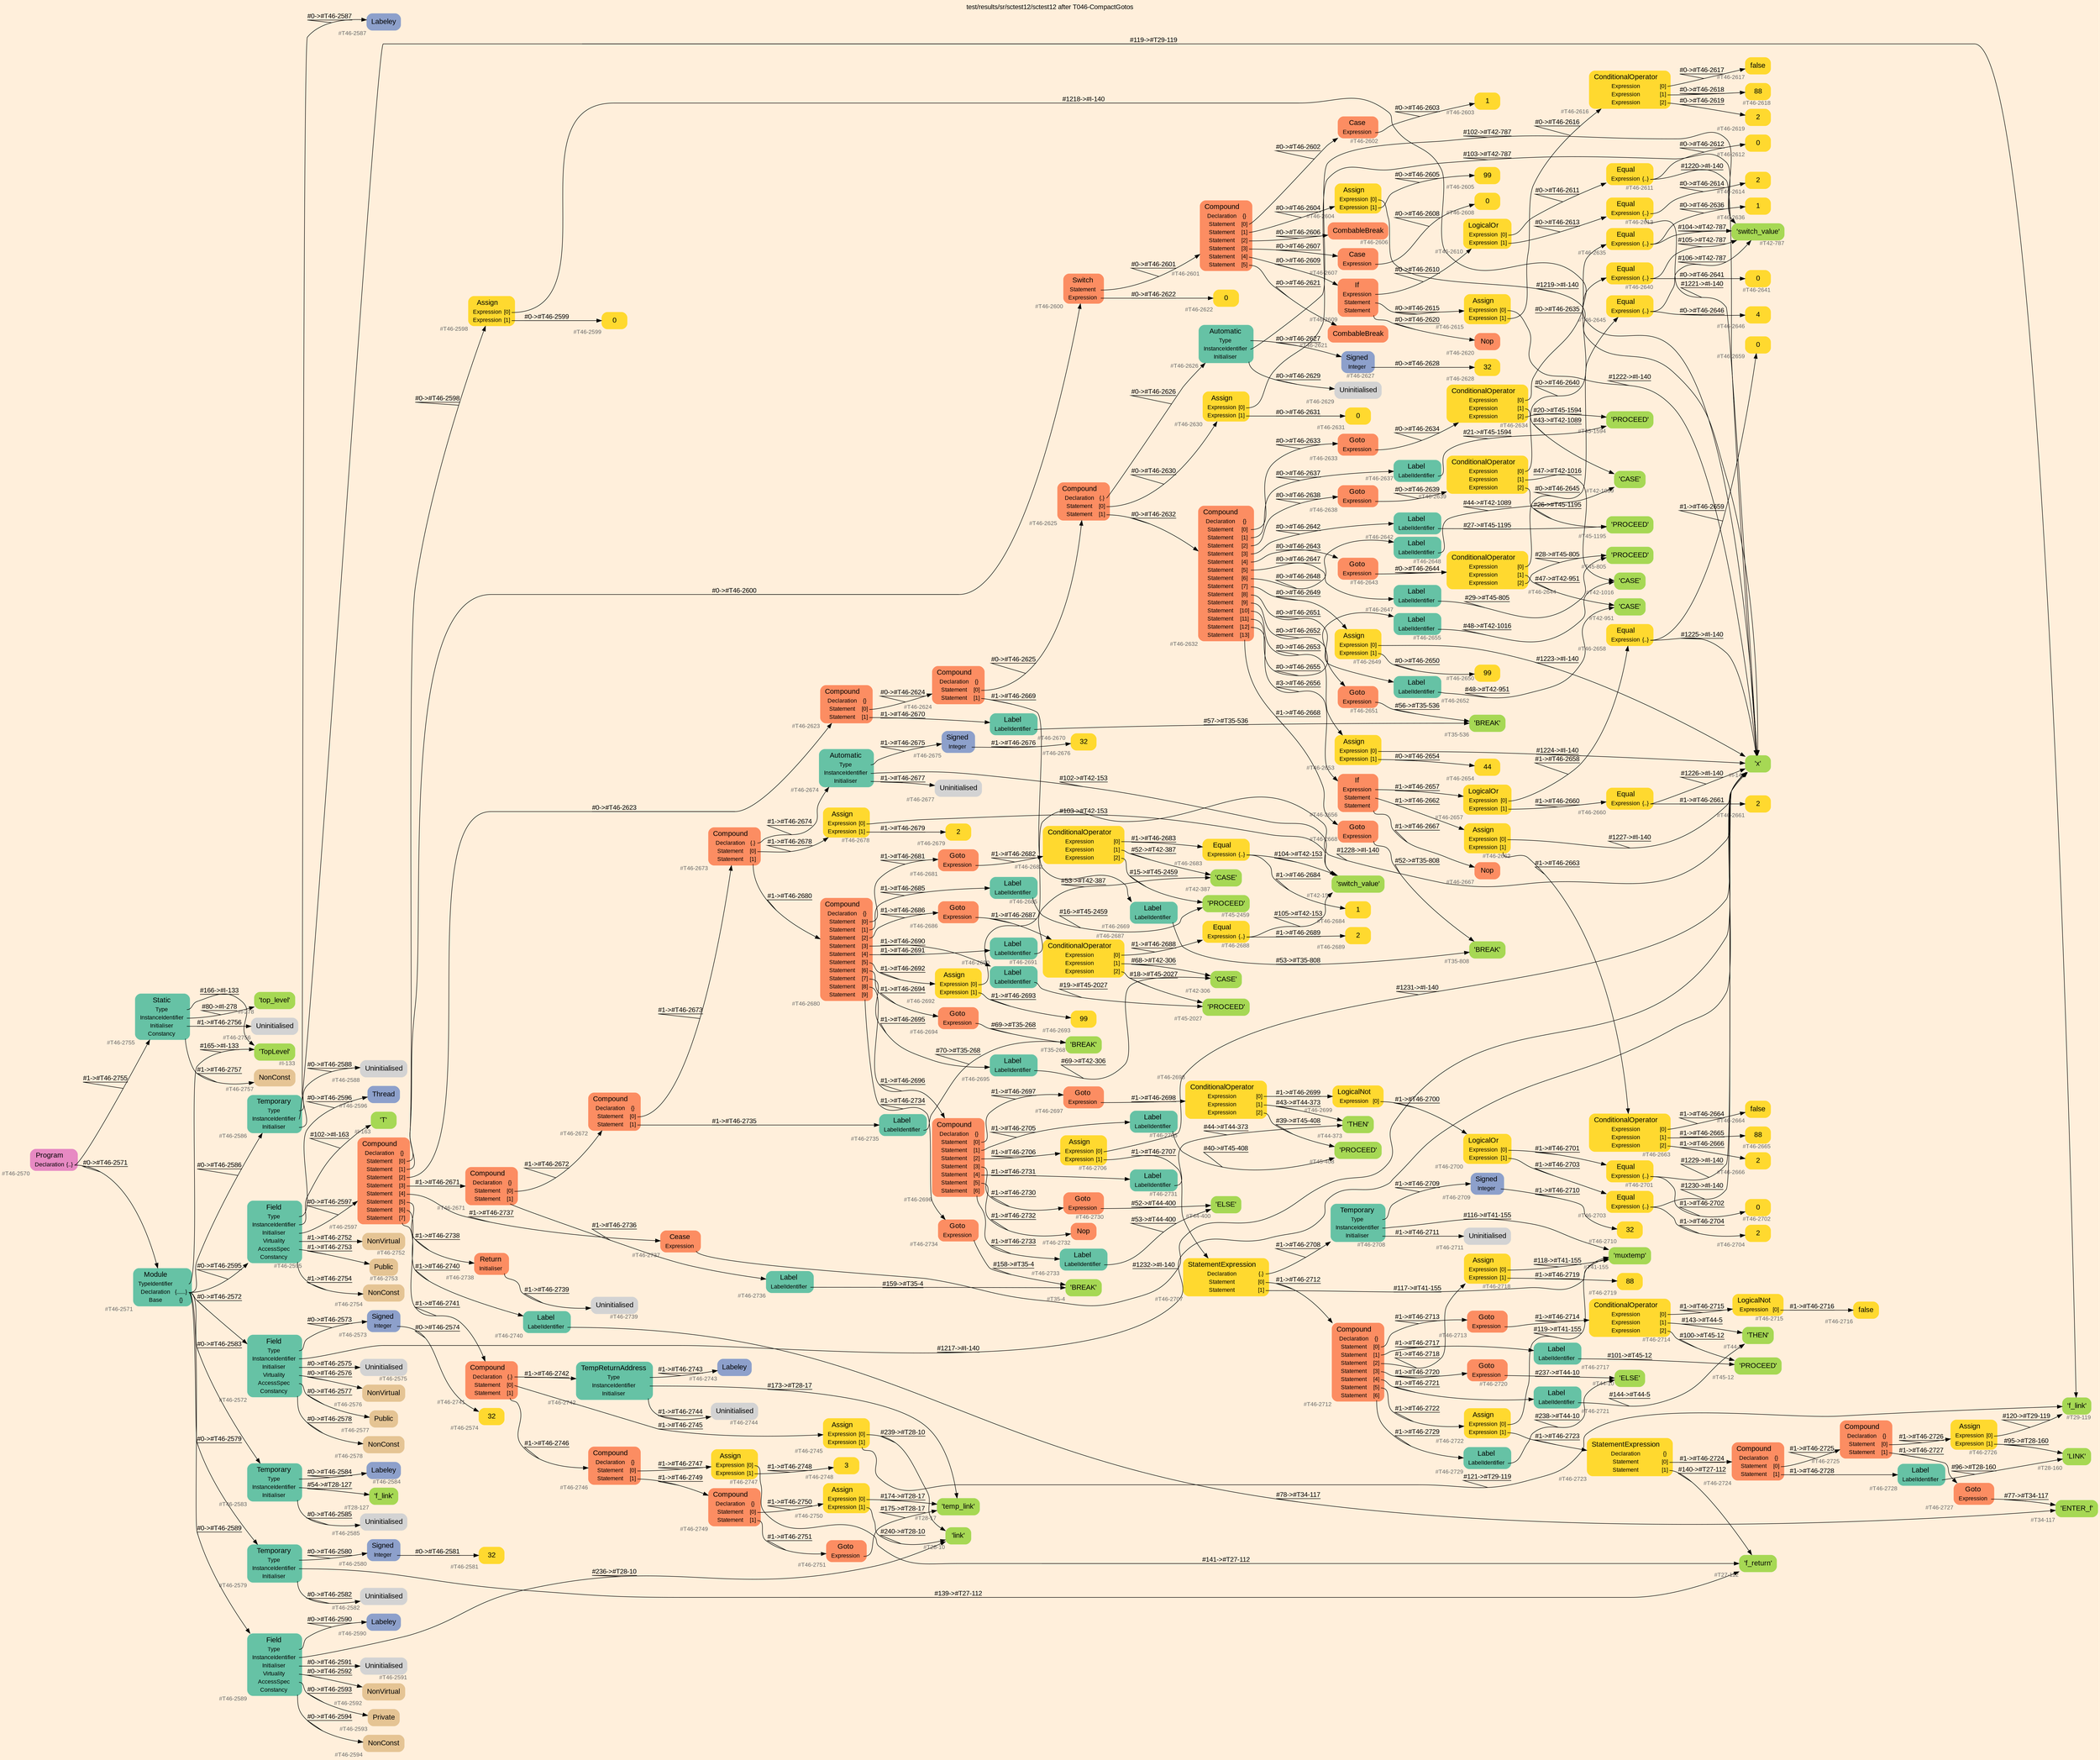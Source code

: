 digraph "test/results/sr/sctest12/sctest12 after T046-CompactGotos" {
label = "test/results/sr/sctest12/sctest12 after T046-CompactGotos"
labelloc = t
graph [
    rankdir = "LR"
    ranksep = 0.3
    bgcolor = antiquewhite1
    color = black
    fontcolor = black
    fontname = "Arial"
];
node [
    fontname = "Arial"
];
edge [
    fontname = "Arial"
];

// -------------------- node figure --------------------
// -------- block #T46-2570 ----------
"#T46-2570" [
    fillcolor = "/set28/4"
    xlabel = "#T46-2570"
    fontsize = "12"
    fontcolor = grey40
    shape = "plaintext"
    label = <<TABLE BORDER="0" CELLBORDER="0" CELLSPACING="0">
     <TR><TD><FONT COLOR="black" POINT-SIZE="15">Program</FONT></TD></TR>
     <TR><TD><FONT COLOR="black" POINT-SIZE="12">Declaration</FONT></TD><TD PORT="port0"><FONT COLOR="black" POINT-SIZE="12">{..}</FONT></TD></TR>
    </TABLE>>
    style = "rounded,filled"
];

// -------- block #T46-2571 ----------
"#T46-2571" [
    fillcolor = "/set28/1"
    xlabel = "#T46-2571"
    fontsize = "12"
    fontcolor = grey40
    shape = "plaintext"
    label = <<TABLE BORDER="0" CELLBORDER="0" CELLSPACING="0">
     <TR><TD><FONT COLOR="black" POINT-SIZE="15">Module</FONT></TD></TR>
     <TR><TD><FONT COLOR="black" POINT-SIZE="12">TypeIdentifier</FONT></TD><TD PORT="port0"></TD></TR>
     <TR><TD><FONT COLOR="black" POINT-SIZE="12">Declaration</FONT></TD><TD PORT="port1"><FONT COLOR="black" POINT-SIZE="12">{......}</FONT></TD></TR>
     <TR><TD><FONT COLOR="black" POINT-SIZE="12">Base</FONT></TD><TD PORT="port2"><FONT COLOR="black" POINT-SIZE="12">{}</FONT></TD></TR>
    </TABLE>>
    style = "rounded,filled"
];

// -------- block #I-133 ----------
"#I-133" [
    fillcolor = "/set28/5"
    xlabel = "#I-133"
    fontsize = "12"
    fontcolor = grey40
    shape = "plaintext"
    label = <<TABLE BORDER="0" CELLBORDER="0" CELLSPACING="0">
     <TR><TD><FONT COLOR="black" POINT-SIZE="15">'TopLevel'</FONT></TD></TR>
    </TABLE>>
    style = "rounded,filled"
];

// -------- block #T46-2572 ----------
"#T46-2572" [
    fillcolor = "/set28/1"
    xlabel = "#T46-2572"
    fontsize = "12"
    fontcolor = grey40
    shape = "plaintext"
    label = <<TABLE BORDER="0" CELLBORDER="0" CELLSPACING="0">
     <TR><TD><FONT COLOR="black" POINT-SIZE="15">Field</FONT></TD></TR>
     <TR><TD><FONT COLOR="black" POINT-SIZE="12">Type</FONT></TD><TD PORT="port0"></TD></TR>
     <TR><TD><FONT COLOR="black" POINT-SIZE="12">InstanceIdentifier</FONT></TD><TD PORT="port1"></TD></TR>
     <TR><TD><FONT COLOR="black" POINT-SIZE="12">Initialiser</FONT></TD><TD PORT="port2"></TD></TR>
     <TR><TD><FONT COLOR="black" POINT-SIZE="12">Virtuality</FONT></TD><TD PORT="port3"></TD></TR>
     <TR><TD><FONT COLOR="black" POINT-SIZE="12">AccessSpec</FONT></TD><TD PORT="port4"></TD></TR>
     <TR><TD><FONT COLOR="black" POINT-SIZE="12">Constancy</FONT></TD><TD PORT="port5"></TD></TR>
    </TABLE>>
    style = "rounded,filled"
];

// -------- block #T46-2573 ----------
"#T46-2573" [
    fillcolor = "/set28/3"
    xlabel = "#T46-2573"
    fontsize = "12"
    fontcolor = grey40
    shape = "plaintext"
    label = <<TABLE BORDER="0" CELLBORDER="0" CELLSPACING="0">
     <TR><TD><FONT COLOR="black" POINT-SIZE="15">Signed</FONT></TD></TR>
     <TR><TD><FONT COLOR="black" POINT-SIZE="12">Integer</FONT></TD><TD PORT="port0"></TD></TR>
    </TABLE>>
    style = "rounded,filled"
];

// -------- block #T46-2574 ----------
"#T46-2574" [
    fillcolor = "/set28/6"
    xlabel = "#T46-2574"
    fontsize = "12"
    fontcolor = grey40
    shape = "plaintext"
    label = <<TABLE BORDER="0" CELLBORDER="0" CELLSPACING="0">
     <TR><TD><FONT COLOR="black" POINT-SIZE="15">32</FONT></TD></TR>
    </TABLE>>
    style = "rounded,filled"
];

// -------- block #I-140 ----------
"#I-140" [
    fillcolor = "/set28/5"
    xlabel = "#I-140"
    fontsize = "12"
    fontcolor = grey40
    shape = "plaintext"
    label = <<TABLE BORDER="0" CELLBORDER="0" CELLSPACING="0">
     <TR><TD><FONT COLOR="black" POINT-SIZE="15">'x'</FONT></TD></TR>
    </TABLE>>
    style = "rounded,filled"
];

// -------- block #T46-2575 ----------
"#T46-2575" [
    xlabel = "#T46-2575"
    fontsize = "12"
    fontcolor = grey40
    shape = "plaintext"
    label = <<TABLE BORDER="0" CELLBORDER="0" CELLSPACING="0">
     <TR><TD><FONT COLOR="black" POINT-SIZE="15">Uninitialised</FONT></TD></TR>
    </TABLE>>
    style = "rounded,filled"
];

// -------- block #T46-2576 ----------
"#T46-2576" [
    fillcolor = "/set28/7"
    xlabel = "#T46-2576"
    fontsize = "12"
    fontcolor = grey40
    shape = "plaintext"
    label = <<TABLE BORDER="0" CELLBORDER="0" CELLSPACING="0">
     <TR><TD><FONT COLOR="black" POINT-SIZE="15">NonVirtual</FONT></TD></TR>
    </TABLE>>
    style = "rounded,filled"
];

// -------- block #T46-2577 ----------
"#T46-2577" [
    fillcolor = "/set28/7"
    xlabel = "#T46-2577"
    fontsize = "12"
    fontcolor = grey40
    shape = "plaintext"
    label = <<TABLE BORDER="0" CELLBORDER="0" CELLSPACING="0">
     <TR><TD><FONT COLOR="black" POINT-SIZE="15">Public</FONT></TD></TR>
    </TABLE>>
    style = "rounded,filled"
];

// -------- block #T46-2578 ----------
"#T46-2578" [
    fillcolor = "/set28/7"
    xlabel = "#T46-2578"
    fontsize = "12"
    fontcolor = grey40
    shape = "plaintext"
    label = <<TABLE BORDER="0" CELLBORDER="0" CELLSPACING="0">
     <TR><TD><FONT COLOR="black" POINT-SIZE="15">NonConst</FONT></TD></TR>
    </TABLE>>
    style = "rounded,filled"
];

// -------- block #T46-2579 ----------
"#T46-2579" [
    fillcolor = "/set28/1"
    xlabel = "#T46-2579"
    fontsize = "12"
    fontcolor = grey40
    shape = "plaintext"
    label = <<TABLE BORDER="0" CELLBORDER="0" CELLSPACING="0">
     <TR><TD><FONT COLOR="black" POINT-SIZE="15">Temporary</FONT></TD></TR>
     <TR><TD><FONT COLOR="black" POINT-SIZE="12">Type</FONT></TD><TD PORT="port0"></TD></TR>
     <TR><TD><FONT COLOR="black" POINT-SIZE="12">InstanceIdentifier</FONT></TD><TD PORT="port1"></TD></TR>
     <TR><TD><FONT COLOR="black" POINT-SIZE="12">Initialiser</FONT></TD><TD PORT="port2"></TD></TR>
    </TABLE>>
    style = "rounded,filled"
];

// -------- block #T46-2580 ----------
"#T46-2580" [
    fillcolor = "/set28/3"
    xlabel = "#T46-2580"
    fontsize = "12"
    fontcolor = grey40
    shape = "plaintext"
    label = <<TABLE BORDER="0" CELLBORDER="0" CELLSPACING="0">
     <TR><TD><FONT COLOR="black" POINT-SIZE="15">Signed</FONT></TD></TR>
     <TR><TD><FONT COLOR="black" POINT-SIZE="12">Integer</FONT></TD><TD PORT="port0"></TD></TR>
    </TABLE>>
    style = "rounded,filled"
];

// -------- block #T46-2581 ----------
"#T46-2581" [
    fillcolor = "/set28/6"
    xlabel = "#T46-2581"
    fontsize = "12"
    fontcolor = grey40
    shape = "plaintext"
    label = <<TABLE BORDER="0" CELLBORDER="0" CELLSPACING="0">
     <TR><TD><FONT COLOR="black" POINT-SIZE="15">32</FONT></TD></TR>
    </TABLE>>
    style = "rounded,filled"
];

// -------- block #T27-112 ----------
"#T27-112" [
    fillcolor = "/set28/5"
    xlabel = "#T27-112"
    fontsize = "12"
    fontcolor = grey40
    shape = "plaintext"
    label = <<TABLE BORDER="0" CELLBORDER="0" CELLSPACING="0">
     <TR><TD><FONT COLOR="black" POINT-SIZE="15">'f_return'</FONT></TD></TR>
    </TABLE>>
    style = "rounded,filled"
];

// -------- block #T46-2582 ----------
"#T46-2582" [
    xlabel = "#T46-2582"
    fontsize = "12"
    fontcolor = grey40
    shape = "plaintext"
    label = <<TABLE BORDER="0" CELLBORDER="0" CELLSPACING="0">
     <TR><TD><FONT COLOR="black" POINT-SIZE="15">Uninitialised</FONT></TD></TR>
    </TABLE>>
    style = "rounded,filled"
];

// -------- block #T46-2583 ----------
"#T46-2583" [
    fillcolor = "/set28/1"
    xlabel = "#T46-2583"
    fontsize = "12"
    fontcolor = grey40
    shape = "plaintext"
    label = <<TABLE BORDER="0" CELLBORDER="0" CELLSPACING="0">
     <TR><TD><FONT COLOR="black" POINT-SIZE="15">Temporary</FONT></TD></TR>
     <TR><TD><FONT COLOR="black" POINT-SIZE="12">Type</FONT></TD><TD PORT="port0"></TD></TR>
     <TR><TD><FONT COLOR="black" POINT-SIZE="12">InstanceIdentifier</FONT></TD><TD PORT="port1"></TD></TR>
     <TR><TD><FONT COLOR="black" POINT-SIZE="12">Initialiser</FONT></TD><TD PORT="port2"></TD></TR>
    </TABLE>>
    style = "rounded,filled"
];

// -------- block #T46-2584 ----------
"#T46-2584" [
    fillcolor = "/set28/3"
    xlabel = "#T46-2584"
    fontsize = "12"
    fontcolor = grey40
    shape = "plaintext"
    label = <<TABLE BORDER="0" CELLBORDER="0" CELLSPACING="0">
     <TR><TD><FONT COLOR="black" POINT-SIZE="15">Labeley</FONT></TD></TR>
    </TABLE>>
    style = "rounded,filled"
];

// -------- block #T28-127 ----------
"#T28-127" [
    fillcolor = "/set28/5"
    xlabel = "#T28-127"
    fontsize = "12"
    fontcolor = grey40
    shape = "plaintext"
    label = <<TABLE BORDER="0" CELLBORDER="0" CELLSPACING="0">
     <TR><TD><FONT COLOR="black" POINT-SIZE="15">'f_link'</FONT></TD></TR>
    </TABLE>>
    style = "rounded,filled"
];

// -------- block #T46-2585 ----------
"#T46-2585" [
    xlabel = "#T46-2585"
    fontsize = "12"
    fontcolor = grey40
    shape = "plaintext"
    label = <<TABLE BORDER="0" CELLBORDER="0" CELLSPACING="0">
     <TR><TD><FONT COLOR="black" POINT-SIZE="15">Uninitialised</FONT></TD></TR>
    </TABLE>>
    style = "rounded,filled"
];

// -------- block #T46-2586 ----------
"#T46-2586" [
    fillcolor = "/set28/1"
    xlabel = "#T46-2586"
    fontsize = "12"
    fontcolor = grey40
    shape = "plaintext"
    label = <<TABLE BORDER="0" CELLBORDER="0" CELLSPACING="0">
     <TR><TD><FONT COLOR="black" POINT-SIZE="15">Temporary</FONT></TD></TR>
     <TR><TD><FONT COLOR="black" POINT-SIZE="12">Type</FONT></TD><TD PORT="port0"></TD></TR>
     <TR><TD><FONT COLOR="black" POINT-SIZE="12">InstanceIdentifier</FONT></TD><TD PORT="port1"></TD></TR>
     <TR><TD><FONT COLOR="black" POINT-SIZE="12">Initialiser</FONT></TD><TD PORT="port2"></TD></TR>
    </TABLE>>
    style = "rounded,filled"
];

// -------- block #T46-2587 ----------
"#T46-2587" [
    fillcolor = "/set28/3"
    xlabel = "#T46-2587"
    fontsize = "12"
    fontcolor = grey40
    shape = "plaintext"
    label = <<TABLE BORDER="0" CELLBORDER="0" CELLSPACING="0">
     <TR><TD><FONT COLOR="black" POINT-SIZE="15">Labeley</FONT></TD></TR>
    </TABLE>>
    style = "rounded,filled"
];

// -------- block #T29-119 ----------
"#T29-119" [
    fillcolor = "/set28/5"
    xlabel = "#T29-119"
    fontsize = "12"
    fontcolor = grey40
    shape = "plaintext"
    label = <<TABLE BORDER="0" CELLBORDER="0" CELLSPACING="0">
     <TR><TD><FONT COLOR="black" POINT-SIZE="15">'f_link'</FONT></TD></TR>
    </TABLE>>
    style = "rounded,filled"
];

// -------- block #T46-2588 ----------
"#T46-2588" [
    xlabel = "#T46-2588"
    fontsize = "12"
    fontcolor = grey40
    shape = "plaintext"
    label = <<TABLE BORDER="0" CELLBORDER="0" CELLSPACING="0">
     <TR><TD><FONT COLOR="black" POINT-SIZE="15">Uninitialised</FONT></TD></TR>
    </TABLE>>
    style = "rounded,filled"
];

// -------- block #T46-2589 ----------
"#T46-2589" [
    fillcolor = "/set28/1"
    xlabel = "#T46-2589"
    fontsize = "12"
    fontcolor = grey40
    shape = "plaintext"
    label = <<TABLE BORDER="0" CELLBORDER="0" CELLSPACING="0">
     <TR><TD><FONT COLOR="black" POINT-SIZE="15">Field</FONT></TD></TR>
     <TR><TD><FONT COLOR="black" POINT-SIZE="12">Type</FONT></TD><TD PORT="port0"></TD></TR>
     <TR><TD><FONT COLOR="black" POINT-SIZE="12">InstanceIdentifier</FONT></TD><TD PORT="port1"></TD></TR>
     <TR><TD><FONT COLOR="black" POINT-SIZE="12">Initialiser</FONT></TD><TD PORT="port2"></TD></TR>
     <TR><TD><FONT COLOR="black" POINT-SIZE="12">Virtuality</FONT></TD><TD PORT="port3"></TD></TR>
     <TR><TD><FONT COLOR="black" POINT-SIZE="12">AccessSpec</FONT></TD><TD PORT="port4"></TD></TR>
     <TR><TD><FONT COLOR="black" POINT-SIZE="12">Constancy</FONT></TD><TD PORT="port5"></TD></TR>
    </TABLE>>
    style = "rounded,filled"
];

// -------- block #T46-2590 ----------
"#T46-2590" [
    fillcolor = "/set28/3"
    xlabel = "#T46-2590"
    fontsize = "12"
    fontcolor = grey40
    shape = "plaintext"
    label = <<TABLE BORDER="0" CELLBORDER="0" CELLSPACING="0">
     <TR><TD><FONT COLOR="black" POINT-SIZE="15">Labeley</FONT></TD></TR>
    </TABLE>>
    style = "rounded,filled"
];

// -------- block #T28-10 ----------
"#T28-10" [
    fillcolor = "/set28/5"
    xlabel = "#T28-10"
    fontsize = "12"
    fontcolor = grey40
    shape = "plaintext"
    label = <<TABLE BORDER="0" CELLBORDER="0" CELLSPACING="0">
     <TR><TD><FONT COLOR="black" POINT-SIZE="15">'link'</FONT></TD></TR>
    </TABLE>>
    style = "rounded,filled"
];

// -------- block #T46-2591 ----------
"#T46-2591" [
    xlabel = "#T46-2591"
    fontsize = "12"
    fontcolor = grey40
    shape = "plaintext"
    label = <<TABLE BORDER="0" CELLBORDER="0" CELLSPACING="0">
     <TR><TD><FONT COLOR="black" POINT-SIZE="15">Uninitialised</FONT></TD></TR>
    </TABLE>>
    style = "rounded,filled"
];

// -------- block #T46-2592 ----------
"#T46-2592" [
    fillcolor = "/set28/7"
    xlabel = "#T46-2592"
    fontsize = "12"
    fontcolor = grey40
    shape = "plaintext"
    label = <<TABLE BORDER="0" CELLBORDER="0" CELLSPACING="0">
     <TR><TD><FONT COLOR="black" POINT-SIZE="15">NonVirtual</FONT></TD></TR>
    </TABLE>>
    style = "rounded,filled"
];

// -------- block #T46-2593 ----------
"#T46-2593" [
    fillcolor = "/set28/7"
    xlabel = "#T46-2593"
    fontsize = "12"
    fontcolor = grey40
    shape = "plaintext"
    label = <<TABLE BORDER="0" CELLBORDER="0" CELLSPACING="0">
     <TR><TD><FONT COLOR="black" POINT-SIZE="15">Private</FONT></TD></TR>
    </TABLE>>
    style = "rounded,filled"
];

// -------- block #T46-2594 ----------
"#T46-2594" [
    fillcolor = "/set28/7"
    xlabel = "#T46-2594"
    fontsize = "12"
    fontcolor = grey40
    shape = "plaintext"
    label = <<TABLE BORDER="0" CELLBORDER="0" CELLSPACING="0">
     <TR><TD><FONT COLOR="black" POINT-SIZE="15">NonConst</FONT></TD></TR>
    </TABLE>>
    style = "rounded,filled"
];

// -------- block #T46-2595 ----------
"#T46-2595" [
    fillcolor = "/set28/1"
    xlabel = "#T46-2595"
    fontsize = "12"
    fontcolor = grey40
    shape = "plaintext"
    label = <<TABLE BORDER="0" CELLBORDER="0" CELLSPACING="0">
     <TR><TD><FONT COLOR="black" POINT-SIZE="15">Field</FONT></TD></TR>
     <TR><TD><FONT COLOR="black" POINT-SIZE="12">Type</FONT></TD><TD PORT="port0"></TD></TR>
     <TR><TD><FONT COLOR="black" POINT-SIZE="12">InstanceIdentifier</FONT></TD><TD PORT="port1"></TD></TR>
     <TR><TD><FONT COLOR="black" POINT-SIZE="12">Initialiser</FONT></TD><TD PORT="port2"></TD></TR>
     <TR><TD><FONT COLOR="black" POINT-SIZE="12">Virtuality</FONT></TD><TD PORT="port3"></TD></TR>
     <TR><TD><FONT COLOR="black" POINT-SIZE="12">AccessSpec</FONT></TD><TD PORT="port4"></TD></TR>
     <TR><TD><FONT COLOR="black" POINT-SIZE="12">Constancy</FONT></TD><TD PORT="port5"></TD></TR>
    </TABLE>>
    style = "rounded,filled"
];

// -------- block #T46-2596 ----------
"#T46-2596" [
    fillcolor = "/set28/3"
    xlabel = "#T46-2596"
    fontsize = "12"
    fontcolor = grey40
    shape = "plaintext"
    label = <<TABLE BORDER="0" CELLBORDER="0" CELLSPACING="0">
     <TR><TD><FONT COLOR="black" POINT-SIZE="15">Thread</FONT></TD></TR>
    </TABLE>>
    style = "rounded,filled"
];

// -------- block #I-163 ----------
"#I-163" [
    fillcolor = "/set28/5"
    xlabel = "#I-163"
    fontsize = "12"
    fontcolor = grey40
    shape = "plaintext"
    label = <<TABLE BORDER="0" CELLBORDER="0" CELLSPACING="0">
     <TR><TD><FONT COLOR="black" POINT-SIZE="15">'T'</FONT></TD></TR>
    </TABLE>>
    style = "rounded,filled"
];

// -------- block #T46-2597 ----------
"#T46-2597" [
    fillcolor = "/set28/2"
    xlabel = "#T46-2597"
    fontsize = "12"
    fontcolor = grey40
    shape = "plaintext"
    label = <<TABLE BORDER="0" CELLBORDER="0" CELLSPACING="0">
     <TR><TD><FONT COLOR="black" POINT-SIZE="15">Compound</FONT></TD></TR>
     <TR><TD><FONT COLOR="black" POINT-SIZE="12">Declaration</FONT></TD><TD PORT="port0"><FONT COLOR="black" POINT-SIZE="12">{}</FONT></TD></TR>
     <TR><TD><FONT COLOR="black" POINT-SIZE="12">Statement</FONT></TD><TD PORT="port1"><FONT COLOR="black" POINT-SIZE="12">[0]</FONT></TD></TR>
     <TR><TD><FONT COLOR="black" POINT-SIZE="12">Statement</FONT></TD><TD PORT="port2"><FONT COLOR="black" POINT-SIZE="12">[1]</FONT></TD></TR>
     <TR><TD><FONT COLOR="black" POINT-SIZE="12">Statement</FONT></TD><TD PORT="port3"><FONT COLOR="black" POINT-SIZE="12">[2]</FONT></TD></TR>
     <TR><TD><FONT COLOR="black" POINT-SIZE="12">Statement</FONT></TD><TD PORT="port4"><FONT COLOR="black" POINT-SIZE="12">[3]</FONT></TD></TR>
     <TR><TD><FONT COLOR="black" POINT-SIZE="12">Statement</FONT></TD><TD PORT="port5"><FONT COLOR="black" POINT-SIZE="12">[4]</FONT></TD></TR>
     <TR><TD><FONT COLOR="black" POINT-SIZE="12">Statement</FONT></TD><TD PORT="port6"><FONT COLOR="black" POINT-SIZE="12">[5]</FONT></TD></TR>
     <TR><TD><FONT COLOR="black" POINT-SIZE="12">Statement</FONT></TD><TD PORT="port7"><FONT COLOR="black" POINT-SIZE="12">[6]</FONT></TD></TR>
     <TR><TD><FONT COLOR="black" POINT-SIZE="12">Statement</FONT></TD><TD PORT="port8"><FONT COLOR="black" POINT-SIZE="12">[7]</FONT></TD></TR>
    </TABLE>>
    style = "rounded,filled"
];

// -------- block #T46-2598 ----------
"#T46-2598" [
    fillcolor = "/set28/6"
    xlabel = "#T46-2598"
    fontsize = "12"
    fontcolor = grey40
    shape = "plaintext"
    label = <<TABLE BORDER="0" CELLBORDER="0" CELLSPACING="0">
     <TR><TD><FONT COLOR="black" POINT-SIZE="15">Assign</FONT></TD></TR>
     <TR><TD><FONT COLOR="black" POINT-SIZE="12">Expression</FONT></TD><TD PORT="port0"><FONT COLOR="black" POINT-SIZE="12">[0]</FONT></TD></TR>
     <TR><TD><FONT COLOR="black" POINT-SIZE="12">Expression</FONT></TD><TD PORT="port1"><FONT COLOR="black" POINT-SIZE="12">[1]</FONT></TD></TR>
    </TABLE>>
    style = "rounded,filled"
];

// -------- block #T46-2599 ----------
"#T46-2599" [
    fillcolor = "/set28/6"
    xlabel = "#T46-2599"
    fontsize = "12"
    fontcolor = grey40
    shape = "plaintext"
    label = <<TABLE BORDER="0" CELLBORDER="0" CELLSPACING="0">
     <TR><TD><FONT COLOR="black" POINT-SIZE="15">0</FONT></TD></TR>
    </TABLE>>
    style = "rounded,filled"
];

// -------- block #T46-2600 ----------
"#T46-2600" [
    fillcolor = "/set28/2"
    xlabel = "#T46-2600"
    fontsize = "12"
    fontcolor = grey40
    shape = "plaintext"
    label = <<TABLE BORDER="0" CELLBORDER="0" CELLSPACING="0">
     <TR><TD><FONT COLOR="black" POINT-SIZE="15">Switch</FONT></TD></TR>
     <TR><TD><FONT COLOR="black" POINT-SIZE="12">Statement</FONT></TD><TD PORT="port0"></TD></TR>
     <TR><TD><FONT COLOR="black" POINT-SIZE="12">Expression</FONT></TD><TD PORT="port1"></TD></TR>
    </TABLE>>
    style = "rounded,filled"
];

// -------- block #T46-2601 ----------
"#T46-2601" [
    fillcolor = "/set28/2"
    xlabel = "#T46-2601"
    fontsize = "12"
    fontcolor = grey40
    shape = "plaintext"
    label = <<TABLE BORDER="0" CELLBORDER="0" CELLSPACING="0">
     <TR><TD><FONT COLOR="black" POINT-SIZE="15">Compound</FONT></TD></TR>
     <TR><TD><FONT COLOR="black" POINT-SIZE="12">Declaration</FONT></TD><TD PORT="port0"><FONT COLOR="black" POINT-SIZE="12">{}</FONT></TD></TR>
     <TR><TD><FONT COLOR="black" POINT-SIZE="12">Statement</FONT></TD><TD PORT="port1"><FONT COLOR="black" POINT-SIZE="12">[0]</FONT></TD></TR>
     <TR><TD><FONT COLOR="black" POINT-SIZE="12">Statement</FONT></TD><TD PORT="port2"><FONT COLOR="black" POINT-SIZE="12">[1]</FONT></TD></TR>
     <TR><TD><FONT COLOR="black" POINT-SIZE="12">Statement</FONT></TD><TD PORT="port3"><FONT COLOR="black" POINT-SIZE="12">[2]</FONT></TD></TR>
     <TR><TD><FONT COLOR="black" POINT-SIZE="12">Statement</FONT></TD><TD PORT="port4"><FONT COLOR="black" POINT-SIZE="12">[3]</FONT></TD></TR>
     <TR><TD><FONT COLOR="black" POINT-SIZE="12">Statement</FONT></TD><TD PORT="port5"><FONT COLOR="black" POINT-SIZE="12">[4]</FONT></TD></TR>
     <TR><TD><FONT COLOR="black" POINT-SIZE="12">Statement</FONT></TD><TD PORT="port6"><FONT COLOR="black" POINT-SIZE="12">[5]</FONT></TD></TR>
    </TABLE>>
    style = "rounded,filled"
];

// -------- block #T46-2602 ----------
"#T46-2602" [
    fillcolor = "/set28/2"
    xlabel = "#T46-2602"
    fontsize = "12"
    fontcolor = grey40
    shape = "plaintext"
    label = <<TABLE BORDER="0" CELLBORDER="0" CELLSPACING="0">
     <TR><TD><FONT COLOR="black" POINT-SIZE="15">Case</FONT></TD></TR>
     <TR><TD><FONT COLOR="black" POINT-SIZE="12">Expression</FONT></TD><TD PORT="port0"></TD></TR>
    </TABLE>>
    style = "rounded,filled"
];

// -------- block #T46-2603 ----------
"#T46-2603" [
    fillcolor = "/set28/6"
    xlabel = "#T46-2603"
    fontsize = "12"
    fontcolor = grey40
    shape = "plaintext"
    label = <<TABLE BORDER="0" CELLBORDER="0" CELLSPACING="0">
     <TR><TD><FONT COLOR="black" POINT-SIZE="15">1</FONT></TD></TR>
    </TABLE>>
    style = "rounded,filled"
];

// -------- block #T46-2604 ----------
"#T46-2604" [
    fillcolor = "/set28/6"
    xlabel = "#T46-2604"
    fontsize = "12"
    fontcolor = grey40
    shape = "plaintext"
    label = <<TABLE BORDER="0" CELLBORDER="0" CELLSPACING="0">
     <TR><TD><FONT COLOR="black" POINT-SIZE="15">Assign</FONT></TD></TR>
     <TR><TD><FONT COLOR="black" POINT-SIZE="12">Expression</FONT></TD><TD PORT="port0"><FONT COLOR="black" POINT-SIZE="12">[0]</FONT></TD></TR>
     <TR><TD><FONT COLOR="black" POINT-SIZE="12">Expression</FONT></TD><TD PORT="port1"><FONT COLOR="black" POINT-SIZE="12">[1]</FONT></TD></TR>
    </TABLE>>
    style = "rounded,filled"
];

// -------- block #T46-2605 ----------
"#T46-2605" [
    fillcolor = "/set28/6"
    xlabel = "#T46-2605"
    fontsize = "12"
    fontcolor = grey40
    shape = "plaintext"
    label = <<TABLE BORDER="0" CELLBORDER="0" CELLSPACING="0">
     <TR><TD><FONT COLOR="black" POINT-SIZE="15">99</FONT></TD></TR>
    </TABLE>>
    style = "rounded,filled"
];

// -------- block #T46-2606 ----------
"#T46-2606" [
    fillcolor = "/set28/2"
    xlabel = "#T46-2606"
    fontsize = "12"
    fontcolor = grey40
    shape = "plaintext"
    label = <<TABLE BORDER="0" CELLBORDER="0" CELLSPACING="0">
     <TR><TD><FONT COLOR="black" POINT-SIZE="15">CombableBreak</FONT></TD></TR>
    </TABLE>>
    style = "rounded,filled"
];

// -------- block #T46-2607 ----------
"#T46-2607" [
    fillcolor = "/set28/2"
    xlabel = "#T46-2607"
    fontsize = "12"
    fontcolor = grey40
    shape = "plaintext"
    label = <<TABLE BORDER="0" CELLBORDER="0" CELLSPACING="0">
     <TR><TD><FONT COLOR="black" POINT-SIZE="15">Case</FONT></TD></TR>
     <TR><TD><FONT COLOR="black" POINT-SIZE="12">Expression</FONT></TD><TD PORT="port0"></TD></TR>
    </TABLE>>
    style = "rounded,filled"
];

// -------- block #T46-2608 ----------
"#T46-2608" [
    fillcolor = "/set28/6"
    xlabel = "#T46-2608"
    fontsize = "12"
    fontcolor = grey40
    shape = "plaintext"
    label = <<TABLE BORDER="0" CELLBORDER="0" CELLSPACING="0">
     <TR><TD><FONT COLOR="black" POINT-SIZE="15">0</FONT></TD></TR>
    </TABLE>>
    style = "rounded,filled"
];

// -------- block #T46-2609 ----------
"#T46-2609" [
    fillcolor = "/set28/2"
    xlabel = "#T46-2609"
    fontsize = "12"
    fontcolor = grey40
    shape = "plaintext"
    label = <<TABLE BORDER="0" CELLBORDER="0" CELLSPACING="0">
     <TR><TD><FONT COLOR="black" POINT-SIZE="15">If</FONT></TD></TR>
     <TR><TD><FONT COLOR="black" POINT-SIZE="12">Expression</FONT></TD><TD PORT="port0"></TD></TR>
     <TR><TD><FONT COLOR="black" POINT-SIZE="12">Statement</FONT></TD><TD PORT="port1"></TD></TR>
     <TR><TD><FONT COLOR="black" POINT-SIZE="12">Statement</FONT></TD><TD PORT="port2"></TD></TR>
    </TABLE>>
    style = "rounded,filled"
];

// -------- block #T46-2610 ----------
"#T46-2610" [
    fillcolor = "/set28/6"
    xlabel = "#T46-2610"
    fontsize = "12"
    fontcolor = grey40
    shape = "plaintext"
    label = <<TABLE BORDER="0" CELLBORDER="0" CELLSPACING="0">
     <TR><TD><FONT COLOR="black" POINT-SIZE="15">LogicalOr</FONT></TD></TR>
     <TR><TD><FONT COLOR="black" POINT-SIZE="12">Expression</FONT></TD><TD PORT="port0"><FONT COLOR="black" POINT-SIZE="12">[0]</FONT></TD></TR>
     <TR><TD><FONT COLOR="black" POINT-SIZE="12">Expression</FONT></TD><TD PORT="port1"><FONT COLOR="black" POINT-SIZE="12">[1]</FONT></TD></TR>
    </TABLE>>
    style = "rounded,filled"
];

// -------- block #T46-2611 ----------
"#T46-2611" [
    fillcolor = "/set28/6"
    xlabel = "#T46-2611"
    fontsize = "12"
    fontcolor = grey40
    shape = "plaintext"
    label = <<TABLE BORDER="0" CELLBORDER="0" CELLSPACING="0">
     <TR><TD><FONT COLOR="black" POINT-SIZE="15">Equal</FONT></TD></TR>
     <TR><TD><FONT COLOR="black" POINT-SIZE="12">Expression</FONT></TD><TD PORT="port0"><FONT COLOR="black" POINT-SIZE="12">{..}</FONT></TD></TR>
    </TABLE>>
    style = "rounded,filled"
];

// -------- block #T46-2612 ----------
"#T46-2612" [
    fillcolor = "/set28/6"
    xlabel = "#T46-2612"
    fontsize = "12"
    fontcolor = grey40
    shape = "plaintext"
    label = <<TABLE BORDER="0" CELLBORDER="0" CELLSPACING="0">
     <TR><TD><FONT COLOR="black" POINT-SIZE="15">0</FONT></TD></TR>
    </TABLE>>
    style = "rounded,filled"
];

// -------- block #T46-2613 ----------
"#T46-2613" [
    fillcolor = "/set28/6"
    xlabel = "#T46-2613"
    fontsize = "12"
    fontcolor = grey40
    shape = "plaintext"
    label = <<TABLE BORDER="0" CELLBORDER="0" CELLSPACING="0">
     <TR><TD><FONT COLOR="black" POINT-SIZE="15">Equal</FONT></TD></TR>
     <TR><TD><FONT COLOR="black" POINT-SIZE="12">Expression</FONT></TD><TD PORT="port0"><FONT COLOR="black" POINT-SIZE="12">{..}</FONT></TD></TR>
    </TABLE>>
    style = "rounded,filled"
];

// -------- block #T46-2614 ----------
"#T46-2614" [
    fillcolor = "/set28/6"
    xlabel = "#T46-2614"
    fontsize = "12"
    fontcolor = grey40
    shape = "plaintext"
    label = <<TABLE BORDER="0" CELLBORDER="0" CELLSPACING="0">
     <TR><TD><FONT COLOR="black" POINT-SIZE="15">2</FONT></TD></TR>
    </TABLE>>
    style = "rounded,filled"
];

// -------- block #T46-2615 ----------
"#T46-2615" [
    fillcolor = "/set28/6"
    xlabel = "#T46-2615"
    fontsize = "12"
    fontcolor = grey40
    shape = "plaintext"
    label = <<TABLE BORDER="0" CELLBORDER="0" CELLSPACING="0">
     <TR><TD><FONT COLOR="black" POINT-SIZE="15">Assign</FONT></TD></TR>
     <TR><TD><FONT COLOR="black" POINT-SIZE="12">Expression</FONT></TD><TD PORT="port0"><FONT COLOR="black" POINT-SIZE="12">[0]</FONT></TD></TR>
     <TR><TD><FONT COLOR="black" POINT-SIZE="12">Expression</FONT></TD><TD PORT="port1"><FONT COLOR="black" POINT-SIZE="12">[1]</FONT></TD></TR>
    </TABLE>>
    style = "rounded,filled"
];

// -------- block #T46-2616 ----------
"#T46-2616" [
    fillcolor = "/set28/6"
    xlabel = "#T46-2616"
    fontsize = "12"
    fontcolor = grey40
    shape = "plaintext"
    label = <<TABLE BORDER="0" CELLBORDER="0" CELLSPACING="0">
     <TR><TD><FONT COLOR="black" POINT-SIZE="15">ConditionalOperator</FONT></TD></TR>
     <TR><TD><FONT COLOR="black" POINT-SIZE="12">Expression</FONT></TD><TD PORT="port0"><FONT COLOR="black" POINT-SIZE="12">[0]</FONT></TD></TR>
     <TR><TD><FONT COLOR="black" POINT-SIZE="12">Expression</FONT></TD><TD PORT="port1"><FONT COLOR="black" POINT-SIZE="12">[1]</FONT></TD></TR>
     <TR><TD><FONT COLOR="black" POINT-SIZE="12">Expression</FONT></TD><TD PORT="port2"><FONT COLOR="black" POINT-SIZE="12">[2]</FONT></TD></TR>
    </TABLE>>
    style = "rounded,filled"
];

// -------- block #T46-2617 ----------
"#T46-2617" [
    fillcolor = "/set28/6"
    xlabel = "#T46-2617"
    fontsize = "12"
    fontcolor = grey40
    shape = "plaintext"
    label = <<TABLE BORDER="0" CELLBORDER="0" CELLSPACING="0">
     <TR><TD><FONT COLOR="black" POINT-SIZE="15">false</FONT></TD></TR>
    </TABLE>>
    style = "rounded,filled"
];

// -------- block #T46-2618 ----------
"#T46-2618" [
    fillcolor = "/set28/6"
    xlabel = "#T46-2618"
    fontsize = "12"
    fontcolor = grey40
    shape = "plaintext"
    label = <<TABLE BORDER="0" CELLBORDER="0" CELLSPACING="0">
     <TR><TD><FONT COLOR="black" POINT-SIZE="15">88</FONT></TD></TR>
    </TABLE>>
    style = "rounded,filled"
];

// -------- block #T46-2619 ----------
"#T46-2619" [
    fillcolor = "/set28/6"
    xlabel = "#T46-2619"
    fontsize = "12"
    fontcolor = grey40
    shape = "plaintext"
    label = <<TABLE BORDER="0" CELLBORDER="0" CELLSPACING="0">
     <TR><TD><FONT COLOR="black" POINT-SIZE="15">2</FONT></TD></TR>
    </TABLE>>
    style = "rounded,filled"
];

// -------- block #T46-2620 ----------
"#T46-2620" [
    fillcolor = "/set28/2"
    xlabel = "#T46-2620"
    fontsize = "12"
    fontcolor = grey40
    shape = "plaintext"
    label = <<TABLE BORDER="0" CELLBORDER="0" CELLSPACING="0">
     <TR><TD><FONT COLOR="black" POINT-SIZE="15">Nop</FONT></TD></TR>
    </TABLE>>
    style = "rounded,filled"
];

// -------- block #T46-2621 ----------
"#T46-2621" [
    fillcolor = "/set28/2"
    xlabel = "#T46-2621"
    fontsize = "12"
    fontcolor = grey40
    shape = "plaintext"
    label = <<TABLE BORDER="0" CELLBORDER="0" CELLSPACING="0">
     <TR><TD><FONT COLOR="black" POINT-SIZE="15">CombableBreak</FONT></TD></TR>
    </TABLE>>
    style = "rounded,filled"
];

// -------- block #T46-2622 ----------
"#T46-2622" [
    fillcolor = "/set28/6"
    xlabel = "#T46-2622"
    fontsize = "12"
    fontcolor = grey40
    shape = "plaintext"
    label = <<TABLE BORDER="0" CELLBORDER="0" CELLSPACING="0">
     <TR><TD><FONT COLOR="black" POINT-SIZE="15">0</FONT></TD></TR>
    </TABLE>>
    style = "rounded,filled"
];

// -------- block #T46-2623 ----------
"#T46-2623" [
    fillcolor = "/set28/2"
    xlabel = "#T46-2623"
    fontsize = "12"
    fontcolor = grey40
    shape = "plaintext"
    label = <<TABLE BORDER="0" CELLBORDER="0" CELLSPACING="0">
     <TR><TD><FONT COLOR="black" POINT-SIZE="15">Compound</FONT></TD></TR>
     <TR><TD><FONT COLOR="black" POINT-SIZE="12">Declaration</FONT></TD><TD PORT="port0"><FONT COLOR="black" POINT-SIZE="12">{}</FONT></TD></TR>
     <TR><TD><FONT COLOR="black" POINT-SIZE="12">Statement</FONT></TD><TD PORT="port1"><FONT COLOR="black" POINT-SIZE="12">[0]</FONT></TD></TR>
     <TR><TD><FONT COLOR="black" POINT-SIZE="12">Statement</FONT></TD><TD PORT="port2"><FONT COLOR="black" POINT-SIZE="12">[1]</FONT></TD></TR>
    </TABLE>>
    style = "rounded,filled"
];

// -------- block #T46-2624 ----------
"#T46-2624" [
    fillcolor = "/set28/2"
    xlabel = "#T46-2624"
    fontsize = "12"
    fontcolor = grey40
    shape = "plaintext"
    label = <<TABLE BORDER="0" CELLBORDER="0" CELLSPACING="0">
     <TR><TD><FONT COLOR="black" POINT-SIZE="15">Compound</FONT></TD></TR>
     <TR><TD><FONT COLOR="black" POINT-SIZE="12">Declaration</FONT></TD><TD PORT="port0"><FONT COLOR="black" POINT-SIZE="12">{}</FONT></TD></TR>
     <TR><TD><FONT COLOR="black" POINT-SIZE="12">Statement</FONT></TD><TD PORT="port1"><FONT COLOR="black" POINT-SIZE="12">[0]</FONT></TD></TR>
     <TR><TD><FONT COLOR="black" POINT-SIZE="12">Statement</FONT></TD><TD PORT="port2"><FONT COLOR="black" POINT-SIZE="12">[1]</FONT></TD></TR>
    </TABLE>>
    style = "rounded,filled"
];

// -------- block #T46-2625 ----------
"#T46-2625" [
    fillcolor = "/set28/2"
    xlabel = "#T46-2625"
    fontsize = "12"
    fontcolor = grey40
    shape = "plaintext"
    label = <<TABLE BORDER="0" CELLBORDER="0" CELLSPACING="0">
     <TR><TD><FONT COLOR="black" POINT-SIZE="15">Compound</FONT></TD></TR>
     <TR><TD><FONT COLOR="black" POINT-SIZE="12">Declaration</FONT></TD><TD PORT="port0"><FONT COLOR="black" POINT-SIZE="12">{.}</FONT></TD></TR>
     <TR><TD><FONT COLOR="black" POINT-SIZE="12">Statement</FONT></TD><TD PORT="port1"><FONT COLOR="black" POINT-SIZE="12">[0]</FONT></TD></TR>
     <TR><TD><FONT COLOR="black" POINT-SIZE="12">Statement</FONT></TD><TD PORT="port2"><FONT COLOR="black" POINT-SIZE="12">[1]</FONT></TD></TR>
    </TABLE>>
    style = "rounded,filled"
];

// -------- block #T46-2626 ----------
"#T46-2626" [
    fillcolor = "/set28/1"
    xlabel = "#T46-2626"
    fontsize = "12"
    fontcolor = grey40
    shape = "plaintext"
    label = <<TABLE BORDER="0" CELLBORDER="0" CELLSPACING="0">
     <TR><TD><FONT COLOR="black" POINT-SIZE="15">Automatic</FONT></TD></TR>
     <TR><TD><FONT COLOR="black" POINT-SIZE="12">Type</FONT></TD><TD PORT="port0"></TD></TR>
     <TR><TD><FONT COLOR="black" POINT-SIZE="12">InstanceIdentifier</FONT></TD><TD PORT="port1"></TD></TR>
     <TR><TD><FONT COLOR="black" POINT-SIZE="12">Initialiser</FONT></TD><TD PORT="port2"></TD></TR>
    </TABLE>>
    style = "rounded,filled"
];

// -------- block #T46-2627 ----------
"#T46-2627" [
    fillcolor = "/set28/3"
    xlabel = "#T46-2627"
    fontsize = "12"
    fontcolor = grey40
    shape = "plaintext"
    label = <<TABLE BORDER="0" CELLBORDER="0" CELLSPACING="0">
     <TR><TD><FONT COLOR="black" POINT-SIZE="15">Signed</FONT></TD></TR>
     <TR><TD><FONT COLOR="black" POINT-SIZE="12">Integer</FONT></TD><TD PORT="port0"></TD></TR>
    </TABLE>>
    style = "rounded,filled"
];

// -------- block #T46-2628 ----------
"#T46-2628" [
    fillcolor = "/set28/6"
    xlabel = "#T46-2628"
    fontsize = "12"
    fontcolor = grey40
    shape = "plaintext"
    label = <<TABLE BORDER="0" CELLBORDER="0" CELLSPACING="0">
     <TR><TD><FONT COLOR="black" POINT-SIZE="15">32</FONT></TD></TR>
    </TABLE>>
    style = "rounded,filled"
];

// -------- block #T42-787 ----------
"#T42-787" [
    fillcolor = "/set28/5"
    xlabel = "#T42-787"
    fontsize = "12"
    fontcolor = grey40
    shape = "plaintext"
    label = <<TABLE BORDER="0" CELLBORDER="0" CELLSPACING="0">
     <TR><TD><FONT COLOR="black" POINT-SIZE="15">'switch_value'</FONT></TD></TR>
    </TABLE>>
    style = "rounded,filled"
];

// -------- block #T46-2629 ----------
"#T46-2629" [
    xlabel = "#T46-2629"
    fontsize = "12"
    fontcolor = grey40
    shape = "plaintext"
    label = <<TABLE BORDER="0" CELLBORDER="0" CELLSPACING="0">
     <TR><TD><FONT COLOR="black" POINT-SIZE="15">Uninitialised</FONT></TD></TR>
    </TABLE>>
    style = "rounded,filled"
];

// -------- block #T46-2630 ----------
"#T46-2630" [
    fillcolor = "/set28/6"
    xlabel = "#T46-2630"
    fontsize = "12"
    fontcolor = grey40
    shape = "plaintext"
    label = <<TABLE BORDER="0" CELLBORDER="0" CELLSPACING="0">
     <TR><TD><FONT COLOR="black" POINT-SIZE="15">Assign</FONT></TD></TR>
     <TR><TD><FONT COLOR="black" POINT-SIZE="12">Expression</FONT></TD><TD PORT="port0"><FONT COLOR="black" POINT-SIZE="12">[0]</FONT></TD></TR>
     <TR><TD><FONT COLOR="black" POINT-SIZE="12">Expression</FONT></TD><TD PORT="port1"><FONT COLOR="black" POINT-SIZE="12">[1]</FONT></TD></TR>
    </TABLE>>
    style = "rounded,filled"
];

// -------- block #T46-2631 ----------
"#T46-2631" [
    fillcolor = "/set28/6"
    xlabel = "#T46-2631"
    fontsize = "12"
    fontcolor = grey40
    shape = "plaintext"
    label = <<TABLE BORDER="0" CELLBORDER="0" CELLSPACING="0">
     <TR><TD><FONT COLOR="black" POINT-SIZE="15">0</FONT></TD></TR>
    </TABLE>>
    style = "rounded,filled"
];

// -------- block #T46-2632 ----------
"#T46-2632" [
    fillcolor = "/set28/2"
    xlabel = "#T46-2632"
    fontsize = "12"
    fontcolor = grey40
    shape = "plaintext"
    label = <<TABLE BORDER="0" CELLBORDER="0" CELLSPACING="0">
     <TR><TD><FONT COLOR="black" POINT-SIZE="15">Compound</FONT></TD></TR>
     <TR><TD><FONT COLOR="black" POINT-SIZE="12">Declaration</FONT></TD><TD PORT="port0"><FONT COLOR="black" POINT-SIZE="12">{}</FONT></TD></TR>
     <TR><TD><FONT COLOR="black" POINT-SIZE="12">Statement</FONT></TD><TD PORT="port1"><FONT COLOR="black" POINT-SIZE="12">[0]</FONT></TD></TR>
     <TR><TD><FONT COLOR="black" POINT-SIZE="12">Statement</FONT></TD><TD PORT="port2"><FONT COLOR="black" POINT-SIZE="12">[1]</FONT></TD></TR>
     <TR><TD><FONT COLOR="black" POINT-SIZE="12">Statement</FONT></TD><TD PORT="port3"><FONT COLOR="black" POINT-SIZE="12">[2]</FONT></TD></TR>
     <TR><TD><FONT COLOR="black" POINT-SIZE="12">Statement</FONT></TD><TD PORT="port4"><FONT COLOR="black" POINT-SIZE="12">[3]</FONT></TD></TR>
     <TR><TD><FONT COLOR="black" POINT-SIZE="12">Statement</FONT></TD><TD PORT="port5"><FONT COLOR="black" POINT-SIZE="12">[4]</FONT></TD></TR>
     <TR><TD><FONT COLOR="black" POINT-SIZE="12">Statement</FONT></TD><TD PORT="port6"><FONT COLOR="black" POINT-SIZE="12">[5]</FONT></TD></TR>
     <TR><TD><FONT COLOR="black" POINT-SIZE="12">Statement</FONT></TD><TD PORT="port7"><FONT COLOR="black" POINT-SIZE="12">[6]</FONT></TD></TR>
     <TR><TD><FONT COLOR="black" POINT-SIZE="12">Statement</FONT></TD><TD PORT="port8"><FONT COLOR="black" POINT-SIZE="12">[7]</FONT></TD></TR>
     <TR><TD><FONT COLOR="black" POINT-SIZE="12">Statement</FONT></TD><TD PORT="port9"><FONT COLOR="black" POINT-SIZE="12">[8]</FONT></TD></TR>
     <TR><TD><FONT COLOR="black" POINT-SIZE="12">Statement</FONT></TD><TD PORT="port10"><FONT COLOR="black" POINT-SIZE="12">[9]</FONT></TD></TR>
     <TR><TD><FONT COLOR="black" POINT-SIZE="12">Statement</FONT></TD><TD PORT="port11"><FONT COLOR="black" POINT-SIZE="12">[10]</FONT></TD></TR>
     <TR><TD><FONT COLOR="black" POINT-SIZE="12">Statement</FONT></TD><TD PORT="port12"><FONT COLOR="black" POINT-SIZE="12">[11]</FONT></TD></TR>
     <TR><TD><FONT COLOR="black" POINT-SIZE="12">Statement</FONT></TD><TD PORT="port13"><FONT COLOR="black" POINT-SIZE="12">[12]</FONT></TD></TR>
     <TR><TD><FONT COLOR="black" POINT-SIZE="12">Statement</FONT></TD><TD PORT="port14"><FONT COLOR="black" POINT-SIZE="12">[13]</FONT></TD></TR>
    </TABLE>>
    style = "rounded,filled"
];

// -------- block #T46-2633 ----------
"#T46-2633" [
    fillcolor = "/set28/2"
    xlabel = "#T46-2633"
    fontsize = "12"
    fontcolor = grey40
    shape = "plaintext"
    label = <<TABLE BORDER="0" CELLBORDER="0" CELLSPACING="0">
     <TR><TD><FONT COLOR="black" POINT-SIZE="15">Goto</FONT></TD></TR>
     <TR><TD><FONT COLOR="black" POINT-SIZE="12">Expression</FONT></TD><TD PORT="port0"></TD></TR>
    </TABLE>>
    style = "rounded,filled"
];

// -------- block #T46-2634 ----------
"#T46-2634" [
    fillcolor = "/set28/6"
    xlabel = "#T46-2634"
    fontsize = "12"
    fontcolor = grey40
    shape = "plaintext"
    label = <<TABLE BORDER="0" CELLBORDER="0" CELLSPACING="0">
     <TR><TD><FONT COLOR="black" POINT-SIZE="15">ConditionalOperator</FONT></TD></TR>
     <TR><TD><FONT COLOR="black" POINT-SIZE="12">Expression</FONT></TD><TD PORT="port0"><FONT COLOR="black" POINT-SIZE="12">[0]</FONT></TD></TR>
     <TR><TD><FONT COLOR="black" POINT-SIZE="12">Expression</FONT></TD><TD PORT="port1"><FONT COLOR="black" POINT-SIZE="12">[1]</FONT></TD></TR>
     <TR><TD><FONT COLOR="black" POINT-SIZE="12">Expression</FONT></TD><TD PORT="port2"><FONT COLOR="black" POINT-SIZE="12">[2]</FONT></TD></TR>
    </TABLE>>
    style = "rounded,filled"
];

// -------- block #T46-2635 ----------
"#T46-2635" [
    fillcolor = "/set28/6"
    xlabel = "#T46-2635"
    fontsize = "12"
    fontcolor = grey40
    shape = "plaintext"
    label = <<TABLE BORDER="0" CELLBORDER="0" CELLSPACING="0">
     <TR><TD><FONT COLOR="black" POINT-SIZE="15">Equal</FONT></TD></TR>
     <TR><TD><FONT COLOR="black" POINT-SIZE="12">Expression</FONT></TD><TD PORT="port0"><FONT COLOR="black" POINT-SIZE="12">{..}</FONT></TD></TR>
    </TABLE>>
    style = "rounded,filled"
];

// -------- block #T46-2636 ----------
"#T46-2636" [
    fillcolor = "/set28/6"
    xlabel = "#T46-2636"
    fontsize = "12"
    fontcolor = grey40
    shape = "plaintext"
    label = <<TABLE BORDER="0" CELLBORDER="0" CELLSPACING="0">
     <TR><TD><FONT COLOR="black" POINT-SIZE="15">1</FONT></TD></TR>
    </TABLE>>
    style = "rounded,filled"
];

// -------- block #T42-1089 ----------
"#T42-1089" [
    fillcolor = "/set28/5"
    xlabel = "#T42-1089"
    fontsize = "12"
    fontcolor = grey40
    shape = "plaintext"
    label = <<TABLE BORDER="0" CELLBORDER="0" CELLSPACING="0">
     <TR><TD><FONT COLOR="black" POINT-SIZE="15">'CASE'</FONT></TD></TR>
    </TABLE>>
    style = "rounded,filled"
];

// -------- block #T45-1594 ----------
"#T45-1594" [
    fillcolor = "/set28/5"
    xlabel = "#T45-1594"
    fontsize = "12"
    fontcolor = grey40
    shape = "plaintext"
    label = <<TABLE BORDER="0" CELLBORDER="0" CELLSPACING="0">
     <TR><TD><FONT COLOR="black" POINT-SIZE="15">'PROCEED'</FONT></TD></TR>
    </TABLE>>
    style = "rounded,filled"
];

// -------- block #T46-2637 ----------
"#T46-2637" [
    fillcolor = "/set28/1"
    xlabel = "#T46-2637"
    fontsize = "12"
    fontcolor = grey40
    shape = "plaintext"
    label = <<TABLE BORDER="0" CELLBORDER="0" CELLSPACING="0">
     <TR><TD><FONT COLOR="black" POINT-SIZE="15">Label</FONT></TD></TR>
     <TR><TD><FONT COLOR="black" POINT-SIZE="12">LabelIdentifier</FONT></TD><TD PORT="port0"></TD></TR>
    </TABLE>>
    style = "rounded,filled"
];

// -------- block #T46-2638 ----------
"#T46-2638" [
    fillcolor = "/set28/2"
    xlabel = "#T46-2638"
    fontsize = "12"
    fontcolor = grey40
    shape = "plaintext"
    label = <<TABLE BORDER="0" CELLBORDER="0" CELLSPACING="0">
     <TR><TD><FONT COLOR="black" POINT-SIZE="15">Goto</FONT></TD></TR>
     <TR><TD><FONT COLOR="black" POINT-SIZE="12">Expression</FONT></TD><TD PORT="port0"></TD></TR>
    </TABLE>>
    style = "rounded,filled"
];

// -------- block #T46-2639 ----------
"#T46-2639" [
    fillcolor = "/set28/6"
    xlabel = "#T46-2639"
    fontsize = "12"
    fontcolor = grey40
    shape = "plaintext"
    label = <<TABLE BORDER="0" CELLBORDER="0" CELLSPACING="0">
     <TR><TD><FONT COLOR="black" POINT-SIZE="15">ConditionalOperator</FONT></TD></TR>
     <TR><TD><FONT COLOR="black" POINT-SIZE="12">Expression</FONT></TD><TD PORT="port0"><FONT COLOR="black" POINT-SIZE="12">[0]</FONT></TD></TR>
     <TR><TD><FONT COLOR="black" POINT-SIZE="12">Expression</FONT></TD><TD PORT="port1"><FONT COLOR="black" POINT-SIZE="12">[1]</FONT></TD></TR>
     <TR><TD><FONT COLOR="black" POINT-SIZE="12">Expression</FONT></TD><TD PORT="port2"><FONT COLOR="black" POINT-SIZE="12">[2]</FONT></TD></TR>
    </TABLE>>
    style = "rounded,filled"
];

// -------- block #T46-2640 ----------
"#T46-2640" [
    fillcolor = "/set28/6"
    xlabel = "#T46-2640"
    fontsize = "12"
    fontcolor = grey40
    shape = "plaintext"
    label = <<TABLE BORDER="0" CELLBORDER="0" CELLSPACING="0">
     <TR><TD><FONT COLOR="black" POINT-SIZE="15">Equal</FONT></TD></TR>
     <TR><TD><FONT COLOR="black" POINT-SIZE="12">Expression</FONT></TD><TD PORT="port0"><FONT COLOR="black" POINT-SIZE="12">{..}</FONT></TD></TR>
    </TABLE>>
    style = "rounded,filled"
];

// -------- block #T46-2641 ----------
"#T46-2641" [
    fillcolor = "/set28/6"
    xlabel = "#T46-2641"
    fontsize = "12"
    fontcolor = grey40
    shape = "plaintext"
    label = <<TABLE BORDER="0" CELLBORDER="0" CELLSPACING="0">
     <TR><TD><FONT COLOR="black" POINT-SIZE="15">0</FONT></TD></TR>
    </TABLE>>
    style = "rounded,filled"
];

// -------- block #T42-1016 ----------
"#T42-1016" [
    fillcolor = "/set28/5"
    xlabel = "#T42-1016"
    fontsize = "12"
    fontcolor = grey40
    shape = "plaintext"
    label = <<TABLE BORDER="0" CELLBORDER="0" CELLSPACING="0">
     <TR><TD><FONT COLOR="black" POINT-SIZE="15">'CASE'</FONT></TD></TR>
    </TABLE>>
    style = "rounded,filled"
];

// -------- block #T45-1195 ----------
"#T45-1195" [
    fillcolor = "/set28/5"
    xlabel = "#T45-1195"
    fontsize = "12"
    fontcolor = grey40
    shape = "plaintext"
    label = <<TABLE BORDER="0" CELLBORDER="0" CELLSPACING="0">
     <TR><TD><FONT COLOR="black" POINT-SIZE="15">'PROCEED'</FONT></TD></TR>
    </TABLE>>
    style = "rounded,filled"
];

// -------- block #T46-2642 ----------
"#T46-2642" [
    fillcolor = "/set28/1"
    xlabel = "#T46-2642"
    fontsize = "12"
    fontcolor = grey40
    shape = "plaintext"
    label = <<TABLE BORDER="0" CELLBORDER="0" CELLSPACING="0">
     <TR><TD><FONT COLOR="black" POINT-SIZE="15">Label</FONT></TD></TR>
     <TR><TD><FONT COLOR="black" POINT-SIZE="12">LabelIdentifier</FONT></TD><TD PORT="port0"></TD></TR>
    </TABLE>>
    style = "rounded,filled"
];

// -------- block #T46-2643 ----------
"#T46-2643" [
    fillcolor = "/set28/2"
    xlabel = "#T46-2643"
    fontsize = "12"
    fontcolor = grey40
    shape = "plaintext"
    label = <<TABLE BORDER="0" CELLBORDER="0" CELLSPACING="0">
     <TR><TD><FONT COLOR="black" POINT-SIZE="15">Goto</FONT></TD></TR>
     <TR><TD><FONT COLOR="black" POINT-SIZE="12">Expression</FONT></TD><TD PORT="port0"></TD></TR>
    </TABLE>>
    style = "rounded,filled"
];

// -------- block #T46-2644 ----------
"#T46-2644" [
    fillcolor = "/set28/6"
    xlabel = "#T46-2644"
    fontsize = "12"
    fontcolor = grey40
    shape = "plaintext"
    label = <<TABLE BORDER="0" CELLBORDER="0" CELLSPACING="0">
     <TR><TD><FONT COLOR="black" POINT-SIZE="15">ConditionalOperator</FONT></TD></TR>
     <TR><TD><FONT COLOR="black" POINT-SIZE="12">Expression</FONT></TD><TD PORT="port0"><FONT COLOR="black" POINT-SIZE="12">[0]</FONT></TD></TR>
     <TR><TD><FONT COLOR="black" POINT-SIZE="12">Expression</FONT></TD><TD PORT="port1"><FONT COLOR="black" POINT-SIZE="12">[1]</FONT></TD></TR>
     <TR><TD><FONT COLOR="black" POINT-SIZE="12">Expression</FONT></TD><TD PORT="port2"><FONT COLOR="black" POINT-SIZE="12">[2]</FONT></TD></TR>
    </TABLE>>
    style = "rounded,filled"
];

// -------- block #T46-2645 ----------
"#T46-2645" [
    fillcolor = "/set28/6"
    xlabel = "#T46-2645"
    fontsize = "12"
    fontcolor = grey40
    shape = "plaintext"
    label = <<TABLE BORDER="0" CELLBORDER="0" CELLSPACING="0">
     <TR><TD><FONT COLOR="black" POINT-SIZE="15">Equal</FONT></TD></TR>
     <TR><TD><FONT COLOR="black" POINT-SIZE="12">Expression</FONT></TD><TD PORT="port0"><FONT COLOR="black" POINT-SIZE="12">{..}</FONT></TD></TR>
    </TABLE>>
    style = "rounded,filled"
];

// -------- block #T46-2646 ----------
"#T46-2646" [
    fillcolor = "/set28/6"
    xlabel = "#T46-2646"
    fontsize = "12"
    fontcolor = grey40
    shape = "plaintext"
    label = <<TABLE BORDER="0" CELLBORDER="0" CELLSPACING="0">
     <TR><TD><FONT COLOR="black" POINT-SIZE="15">4</FONT></TD></TR>
    </TABLE>>
    style = "rounded,filled"
];

// -------- block #T42-951 ----------
"#T42-951" [
    fillcolor = "/set28/5"
    xlabel = "#T42-951"
    fontsize = "12"
    fontcolor = grey40
    shape = "plaintext"
    label = <<TABLE BORDER="0" CELLBORDER="0" CELLSPACING="0">
     <TR><TD><FONT COLOR="black" POINT-SIZE="15">'CASE'</FONT></TD></TR>
    </TABLE>>
    style = "rounded,filled"
];

// -------- block #T45-805 ----------
"#T45-805" [
    fillcolor = "/set28/5"
    xlabel = "#T45-805"
    fontsize = "12"
    fontcolor = grey40
    shape = "plaintext"
    label = <<TABLE BORDER="0" CELLBORDER="0" CELLSPACING="0">
     <TR><TD><FONT COLOR="black" POINT-SIZE="15">'PROCEED'</FONT></TD></TR>
    </TABLE>>
    style = "rounded,filled"
];

// -------- block #T46-2647 ----------
"#T46-2647" [
    fillcolor = "/set28/1"
    xlabel = "#T46-2647"
    fontsize = "12"
    fontcolor = grey40
    shape = "plaintext"
    label = <<TABLE BORDER="0" CELLBORDER="0" CELLSPACING="0">
     <TR><TD><FONT COLOR="black" POINT-SIZE="15">Label</FONT></TD></TR>
     <TR><TD><FONT COLOR="black" POINT-SIZE="12">LabelIdentifier</FONT></TD><TD PORT="port0"></TD></TR>
    </TABLE>>
    style = "rounded,filled"
];

// -------- block #T46-2648 ----------
"#T46-2648" [
    fillcolor = "/set28/1"
    xlabel = "#T46-2648"
    fontsize = "12"
    fontcolor = grey40
    shape = "plaintext"
    label = <<TABLE BORDER="0" CELLBORDER="0" CELLSPACING="0">
     <TR><TD><FONT COLOR="black" POINT-SIZE="15">Label</FONT></TD></TR>
     <TR><TD><FONT COLOR="black" POINT-SIZE="12">LabelIdentifier</FONT></TD><TD PORT="port0"></TD></TR>
    </TABLE>>
    style = "rounded,filled"
];

// -------- block #T46-2649 ----------
"#T46-2649" [
    fillcolor = "/set28/6"
    xlabel = "#T46-2649"
    fontsize = "12"
    fontcolor = grey40
    shape = "plaintext"
    label = <<TABLE BORDER="0" CELLBORDER="0" CELLSPACING="0">
     <TR><TD><FONT COLOR="black" POINT-SIZE="15">Assign</FONT></TD></TR>
     <TR><TD><FONT COLOR="black" POINT-SIZE="12">Expression</FONT></TD><TD PORT="port0"><FONT COLOR="black" POINT-SIZE="12">[0]</FONT></TD></TR>
     <TR><TD><FONT COLOR="black" POINT-SIZE="12">Expression</FONT></TD><TD PORT="port1"><FONT COLOR="black" POINT-SIZE="12">[1]</FONT></TD></TR>
    </TABLE>>
    style = "rounded,filled"
];

// -------- block #T46-2650 ----------
"#T46-2650" [
    fillcolor = "/set28/6"
    xlabel = "#T46-2650"
    fontsize = "12"
    fontcolor = grey40
    shape = "plaintext"
    label = <<TABLE BORDER="0" CELLBORDER="0" CELLSPACING="0">
     <TR><TD><FONT COLOR="black" POINT-SIZE="15">99</FONT></TD></TR>
    </TABLE>>
    style = "rounded,filled"
];

// -------- block #T46-2651 ----------
"#T46-2651" [
    fillcolor = "/set28/2"
    xlabel = "#T46-2651"
    fontsize = "12"
    fontcolor = grey40
    shape = "plaintext"
    label = <<TABLE BORDER="0" CELLBORDER="0" CELLSPACING="0">
     <TR><TD><FONT COLOR="black" POINT-SIZE="15">Goto</FONT></TD></TR>
     <TR><TD><FONT COLOR="black" POINT-SIZE="12">Expression</FONT></TD><TD PORT="port0"></TD></TR>
    </TABLE>>
    style = "rounded,filled"
];

// -------- block #T35-536 ----------
"#T35-536" [
    fillcolor = "/set28/5"
    xlabel = "#T35-536"
    fontsize = "12"
    fontcolor = grey40
    shape = "plaintext"
    label = <<TABLE BORDER="0" CELLBORDER="0" CELLSPACING="0">
     <TR><TD><FONT COLOR="black" POINT-SIZE="15">'BREAK'</FONT></TD></TR>
    </TABLE>>
    style = "rounded,filled"
];

// -------- block #T46-2652 ----------
"#T46-2652" [
    fillcolor = "/set28/1"
    xlabel = "#T46-2652"
    fontsize = "12"
    fontcolor = grey40
    shape = "plaintext"
    label = <<TABLE BORDER="0" CELLBORDER="0" CELLSPACING="0">
     <TR><TD><FONT COLOR="black" POINT-SIZE="15">Label</FONT></TD></TR>
     <TR><TD><FONT COLOR="black" POINT-SIZE="12">LabelIdentifier</FONT></TD><TD PORT="port0"></TD></TR>
    </TABLE>>
    style = "rounded,filled"
];

// -------- block #T46-2653 ----------
"#T46-2653" [
    fillcolor = "/set28/6"
    xlabel = "#T46-2653"
    fontsize = "12"
    fontcolor = grey40
    shape = "plaintext"
    label = <<TABLE BORDER="0" CELLBORDER="0" CELLSPACING="0">
     <TR><TD><FONT COLOR="black" POINT-SIZE="15">Assign</FONT></TD></TR>
     <TR><TD><FONT COLOR="black" POINT-SIZE="12">Expression</FONT></TD><TD PORT="port0"><FONT COLOR="black" POINT-SIZE="12">[0]</FONT></TD></TR>
     <TR><TD><FONT COLOR="black" POINT-SIZE="12">Expression</FONT></TD><TD PORT="port1"><FONT COLOR="black" POINT-SIZE="12">[1]</FONT></TD></TR>
    </TABLE>>
    style = "rounded,filled"
];

// -------- block #T46-2654 ----------
"#T46-2654" [
    fillcolor = "/set28/6"
    xlabel = "#T46-2654"
    fontsize = "12"
    fontcolor = grey40
    shape = "plaintext"
    label = <<TABLE BORDER="0" CELLBORDER="0" CELLSPACING="0">
     <TR><TD><FONT COLOR="black" POINT-SIZE="15">44</FONT></TD></TR>
    </TABLE>>
    style = "rounded,filled"
];

// -------- block #T46-2655 ----------
"#T46-2655" [
    fillcolor = "/set28/1"
    xlabel = "#T46-2655"
    fontsize = "12"
    fontcolor = grey40
    shape = "plaintext"
    label = <<TABLE BORDER="0" CELLBORDER="0" CELLSPACING="0">
     <TR><TD><FONT COLOR="black" POINT-SIZE="15">Label</FONT></TD></TR>
     <TR><TD><FONT COLOR="black" POINT-SIZE="12">LabelIdentifier</FONT></TD><TD PORT="port0"></TD></TR>
    </TABLE>>
    style = "rounded,filled"
];

// -------- block #T46-2656 ----------
"#T46-2656" [
    fillcolor = "/set28/2"
    xlabel = "#T46-2656"
    fontsize = "12"
    fontcolor = grey40
    shape = "plaintext"
    label = <<TABLE BORDER="0" CELLBORDER="0" CELLSPACING="0">
     <TR><TD><FONT COLOR="black" POINT-SIZE="15">If</FONT></TD></TR>
     <TR><TD><FONT COLOR="black" POINT-SIZE="12">Expression</FONT></TD><TD PORT="port0"></TD></TR>
     <TR><TD><FONT COLOR="black" POINT-SIZE="12">Statement</FONT></TD><TD PORT="port1"></TD></TR>
     <TR><TD><FONT COLOR="black" POINT-SIZE="12">Statement</FONT></TD><TD PORT="port2"></TD></TR>
    </TABLE>>
    style = "rounded,filled"
];

// -------- block #T46-2657 ----------
"#T46-2657" [
    fillcolor = "/set28/6"
    xlabel = "#T46-2657"
    fontsize = "12"
    fontcolor = grey40
    shape = "plaintext"
    label = <<TABLE BORDER="0" CELLBORDER="0" CELLSPACING="0">
     <TR><TD><FONT COLOR="black" POINT-SIZE="15">LogicalOr</FONT></TD></TR>
     <TR><TD><FONT COLOR="black" POINT-SIZE="12">Expression</FONT></TD><TD PORT="port0"><FONT COLOR="black" POINT-SIZE="12">[0]</FONT></TD></TR>
     <TR><TD><FONT COLOR="black" POINT-SIZE="12">Expression</FONT></TD><TD PORT="port1"><FONT COLOR="black" POINT-SIZE="12">[1]</FONT></TD></TR>
    </TABLE>>
    style = "rounded,filled"
];

// -------- block #T46-2658 ----------
"#T46-2658" [
    fillcolor = "/set28/6"
    xlabel = "#T46-2658"
    fontsize = "12"
    fontcolor = grey40
    shape = "plaintext"
    label = <<TABLE BORDER="0" CELLBORDER="0" CELLSPACING="0">
     <TR><TD><FONT COLOR="black" POINT-SIZE="15">Equal</FONT></TD></TR>
     <TR><TD><FONT COLOR="black" POINT-SIZE="12">Expression</FONT></TD><TD PORT="port0"><FONT COLOR="black" POINT-SIZE="12">{..}</FONT></TD></TR>
    </TABLE>>
    style = "rounded,filled"
];

// -------- block #T46-2659 ----------
"#T46-2659" [
    fillcolor = "/set28/6"
    xlabel = "#T46-2659"
    fontsize = "12"
    fontcolor = grey40
    shape = "plaintext"
    label = <<TABLE BORDER="0" CELLBORDER="0" CELLSPACING="0">
     <TR><TD><FONT COLOR="black" POINT-SIZE="15">0</FONT></TD></TR>
    </TABLE>>
    style = "rounded,filled"
];

// -------- block #T46-2660 ----------
"#T46-2660" [
    fillcolor = "/set28/6"
    xlabel = "#T46-2660"
    fontsize = "12"
    fontcolor = grey40
    shape = "plaintext"
    label = <<TABLE BORDER="0" CELLBORDER="0" CELLSPACING="0">
     <TR><TD><FONT COLOR="black" POINT-SIZE="15">Equal</FONT></TD></TR>
     <TR><TD><FONT COLOR="black" POINT-SIZE="12">Expression</FONT></TD><TD PORT="port0"><FONT COLOR="black" POINT-SIZE="12">{..}</FONT></TD></TR>
    </TABLE>>
    style = "rounded,filled"
];

// -------- block #T46-2661 ----------
"#T46-2661" [
    fillcolor = "/set28/6"
    xlabel = "#T46-2661"
    fontsize = "12"
    fontcolor = grey40
    shape = "plaintext"
    label = <<TABLE BORDER="0" CELLBORDER="0" CELLSPACING="0">
     <TR><TD><FONT COLOR="black" POINT-SIZE="15">2</FONT></TD></TR>
    </TABLE>>
    style = "rounded,filled"
];

// -------- block #T46-2662 ----------
"#T46-2662" [
    fillcolor = "/set28/6"
    xlabel = "#T46-2662"
    fontsize = "12"
    fontcolor = grey40
    shape = "plaintext"
    label = <<TABLE BORDER="0" CELLBORDER="0" CELLSPACING="0">
     <TR><TD><FONT COLOR="black" POINT-SIZE="15">Assign</FONT></TD></TR>
     <TR><TD><FONT COLOR="black" POINT-SIZE="12">Expression</FONT></TD><TD PORT="port0"><FONT COLOR="black" POINT-SIZE="12">[0]</FONT></TD></TR>
     <TR><TD><FONT COLOR="black" POINT-SIZE="12">Expression</FONT></TD><TD PORT="port1"><FONT COLOR="black" POINT-SIZE="12">[1]</FONT></TD></TR>
    </TABLE>>
    style = "rounded,filled"
];

// -------- block #T46-2663 ----------
"#T46-2663" [
    fillcolor = "/set28/6"
    xlabel = "#T46-2663"
    fontsize = "12"
    fontcolor = grey40
    shape = "plaintext"
    label = <<TABLE BORDER="0" CELLBORDER="0" CELLSPACING="0">
     <TR><TD><FONT COLOR="black" POINT-SIZE="15">ConditionalOperator</FONT></TD></TR>
     <TR><TD><FONT COLOR="black" POINT-SIZE="12">Expression</FONT></TD><TD PORT="port0"><FONT COLOR="black" POINT-SIZE="12">[0]</FONT></TD></TR>
     <TR><TD><FONT COLOR="black" POINT-SIZE="12">Expression</FONT></TD><TD PORT="port1"><FONT COLOR="black" POINT-SIZE="12">[1]</FONT></TD></TR>
     <TR><TD><FONT COLOR="black" POINT-SIZE="12">Expression</FONT></TD><TD PORT="port2"><FONT COLOR="black" POINT-SIZE="12">[2]</FONT></TD></TR>
    </TABLE>>
    style = "rounded,filled"
];

// -------- block #T46-2664 ----------
"#T46-2664" [
    fillcolor = "/set28/6"
    xlabel = "#T46-2664"
    fontsize = "12"
    fontcolor = grey40
    shape = "plaintext"
    label = <<TABLE BORDER="0" CELLBORDER="0" CELLSPACING="0">
     <TR><TD><FONT COLOR="black" POINT-SIZE="15">false</FONT></TD></TR>
    </TABLE>>
    style = "rounded,filled"
];

// -------- block #T46-2665 ----------
"#T46-2665" [
    fillcolor = "/set28/6"
    xlabel = "#T46-2665"
    fontsize = "12"
    fontcolor = grey40
    shape = "plaintext"
    label = <<TABLE BORDER="0" CELLBORDER="0" CELLSPACING="0">
     <TR><TD><FONT COLOR="black" POINT-SIZE="15">88</FONT></TD></TR>
    </TABLE>>
    style = "rounded,filled"
];

// -------- block #T46-2666 ----------
"#T46-2666" [
    fillcolor = "/set28/6"
    xlabel = "#T46-2666"
    fontsize = "12"
    fontcolor = grey40
    shape = "plaintext"
    label = <<TABLE BORDER="0" CELLBORDER="0" CELLSPACING="0">
     <TR><TD><FONT COLOR="black" POINT-SIZE="15">2</FONT></TD></TR>
    </TABLE>>
    style = "rounded,filled"
];

// -------- block #T46-2667 ----------
"#T46-2667" [
    fillcolor = "/set28/2"
    xlabel = "#T46-2667"
    fontsize = "12"
    fontcolor = grey40
    shape = "plaintext"
    label = <<TABLE BORDER="0" CELLBORDER="0" CELLSPACING="0">
     <TR><TD><FONT COLOR="black" POINT-SIZE="15">Nop</FONT></TD></TR>
    </TABLE>>
    style = "rounded,filled"
];

// -------- block #T46-2668 ----------
"#T46-2668" [
    fillcolor = "/set28/2"
    xlabel = "#T46-2668"
    fontsize = "12"
    fontcolor = grey40
    shape = "plaintext"
    label = <<TABLE BORDER="0" CELLBORDER="0" CELLSPACING="0">
     <TR><TD><FONT COLOR="black" POINT-SIZE="15">Goto</FONT></TD></TR>
     <TR><TD><FONT COLOR="black" POINT-SIZE="12">Expression</FONT></TD><TD PORT="port0"></TD></TR>
    </TABLE>>
    style = "rounded,filled"
];

// -------- block #T35-808 ----------
"#T35-808" [
    fillcolor = "/set28/5"
    xlabel = "#T35-808"
    fontsize = "12"
    fontcolor = grey40
    shape = "plaintext"
    label = <<TABLE BORDER="0" CELLBORDER="0" CELLSPACING="0">
     <TR><TD><FONT COLOR="black" POINT-SIZE="15">'BREAK'</FONT></TD></TR>
    </TABLE>>
    style = "rounded,filled"
];

// -------- block #T46-2669 ----------
"#T46-2669" [
    fillcolor = "/set28/1"
    xlabel = "#T46-2669"
    fontsize = "12"
    fontcolor = grey40
    shape = "plaintext"
    label = <<TABLE BORDER="0" CELLBORDER="0" CELLSPACING="0">
     <TR><TD><FONT COLOR="black" POINT-SIZE="15">Label</FONT></TD></TR>
     <TR><TD><FONT COLOR="black" POINT-SIZE="12">LabelIdentifier</FONT></TD><TD PORT="port0"></TD></TR>
    </TABLE>>
    style = "rounded,filled"
];

// -------- block #T46-2670 ----------
"#T46-2670" [
    fillcolor = "/set28/1"
    xlabel = "#T46-2670"
    fontsize = "12"
    fontcolor = grey40
    shape = "plaintext"
    label = <<TABLE BORDER="0" CELLBORDER="0" CELLSPACING="0">
     <TR><TD><FONT COLOR="black" POINT-SIZE="15">Label</FONT></TD></TR>
     <TR><TD><FONT COLOR="black" POINT-SIZE="12">LabelIdentifier</FONT></TD><TD PORT="port0"></TD></TR>
    </TABLE>>
    style = "rounded,filled"
];

// -------- block #T46-2671 ----------
"#T46-2671" [
    fillcolor = "/set28/2"
    xlabel = "#T46-2671"
    fontsize = "12"
    fontcolor = grey40
    shape = "plaintext"
    label = <<TABLE BORDER="0" CELLBORDER="0" CELLSPACING="0">
     <TR><TD><FONT COLOR="black" POINT-SIZE="15">Compound</FONT></TD></TR>
     <TR><TD><FONT COLOR="black" POINT-SIZE="12">Declaration</FONT></TD><TD PORT="port0"><FONT COLOR="black" POINT-SIZE="12">{}</FONT></TD></TR>
     <TR><TD><FONT COLOR="black" POINT-SIZE="12">Statement</FONT></TD><TD PORT="port1"><FONT COLOR="black" POINT-SIZE="12">[0]</FONT></TD></TR>
     <TR><TD><FONT COLOR="black" POINT-SIZE="12">Statement</FONT></TD><TD PORT="port2"><FONT COLOR="black" POINT-SIZE="12">[1]</FONT></TD></TR>
    </TABLE>>
    style = "rounded,filled"
];

// -------- block #T46-2672 ----------
"#T46-2672" [
    fillcolor = "/set28/2"
    xlabel = "#T46-2672"
    fontsize = "12"
    fontcolor = grey40
    shape = "plaintext"
    label = <<TABLE BORDER="0" CELLBORDER="0" CELLSPACING="0">
     <TR><TD><FONT COLOR="black" POINT-SIZE="15">Compound</FONT></TD></TR>
     <TR><TD><FONT COLOR="black" POINT-SIZE="12">Declaration</FONT></TD><TD PORT="port0"><FONT COLOR="black" POINT-SIZE="12">{}</FONT></TD></TR>
     <TR><TD><FONT COLOR="black" POINT-SIZE="12">Statement</FONT></TD><TD PORT="port1"><FONT COLOR="black" POINT-SIZE="12">[0]</FONT></TD></TR>
     <TR><TD><FONT COLOR="black" POINT-SIZE="12">Statement</FONT></TD><TD PORT="port2"><FONT COLOR="black" POINT-SIZE="12">[1]</FONT></TD></TR>
    </TABLE>>
    style = "rounded,filled"
];

// -------- block #T46-2673 ----------
"#T46-2673" [
    fillcolor = "/set28/2"
    xlabel = "#T46-2673"
    fontsize = "12"
    fontcolor = grey40
    shape = "plaintext"
    label = <<TABLE BORDER="0" CELLBORDER="0" CELLSPACING="0">
     <TR><TD><FONT COLOR="black" POINT-SIZE="15">Compound</FONT></TD></TR>
     <TR><TD><FONT COLOR="black" POINT-SIZE="12">Declaration</FONT></TD><TD PORT="port0"><FONT COLOR="black" POINT-SIZE="12">{.}</FONT></TD></TR>
     <TR><TD><FONT COLOR="black" POINT-SIZE="12">Statement</FONT></TD><TD PORT="port1"><FONT COLOR="black" POINT-SIZE="12">[0]</FONT></TD></TR>
     <TR><TD><FONT COLOR="black" POINT-SIZE="12">Statement</FONT></TD><TD PORT="port2"><FONT COLOR="black" POINT-SIZE="12">[1]</FONT></TD></TR>
    </TABLE>>
    style = "rounded,filled"
];

// -------- block #T46-2674 ----------
"#T46-2674" [
    fillcolor = "/set28/1"
    xlabel = "#T46-2674"
    fontsize = "12"
    fontcolor = grey40
    shape = "plaintext"
    label = <<TABLE BORDER="0" CELLBORDER="0" CELLSPACING="0">
     <TR><TD><FONT COLOR="black" POINT-SIZE="15">Automatic</FONT></TD></TR>
     <TR><TD><FONT COLOR="black" POINT-SIZE="12">Type</FONT></TD><TD PORT="port0"></TD></TR>
     <TR><TD><FONT COLOR="black" POINT-SIZE="12">InstanceIdentifier</FONT></TD><TD PORT="port1"></TD></TR>
     <TR><TD><FONT COLOR="black" POINT-SIZE="12">Initialiser</FONT></TD><TD PORT="port2"></TD></TR>
    </TABLE>>
    style = "rounded,filled"
];

// -------- block #T46-2675 ----------
"#T46-2675" [
    fillcolor = "/set28/3"
    xlabel = "#T46-2675"
    fontsize = "12"
    fontcolor = grey40
    shape = "plaintext"
    label = <<TABLE BORDER="0" CELLBORDER="0" CELLSPACING="0">
     <TR><TD><FONT COLOR="black" POINT-SIZE="15">Signed</FONT></TD></TR>
     <TR><TD><FONT COLOR="black" POINT-SIZE="12">Integer</FONT></TD><TD PORT="port0"></TD></TR>
    </TABLE>>
    style = "rounded,filled"
];

// -------- block #T46-2676 ----------
"#T46-2676" [
    fillcolor = "/set28/6"
    xlabel = "#T46-2676"
    fontsize = "12"
    fontcolor = grey40
    shape = "plaintext"
    label = <<TABLE BORDER="0" CELLBORDER="0" CELLSPACING="0">
     <TR><TD><FONT COLOR="black" POINT-SIZE="15">32</FONT></TD></TR>
    </TABLE>>
    style = "rounded,filled"
];

// -------- block #T42-153 ----------
"#T42-153" [
    fillcolor = "/set28/5"
    xlabel = "#T42-153"
    fontsize = "12"
    fontcolor = grey40
    shape = "plaintext"
    label = <<TABLE BORDER="0" CELLBORDER="0" CELLSPACING="0">
     <TR><TD><FONT COLOR="black" POINT-SIZE="15">'switch_value'</FONT></TD></TR>
    </TABLE>>
    style = "rounded,filled"
];

// -------- block #T46-2677 ----------
"#T46-2677" [
    xlabel = "#T46-2677"
    fontsize = "12"
    fontcolor = grey40
    shape = "plaintext"
    label = <<TABLE BORDER="0" CELLBORDER="0" CELLSPACING="0">
     <TR><TD><FONT COLOR="black" POINT-SIZE="15">Uninitialised</FONT></TD></TR>
    </TABLE>>
    style = "rounded,filled"
];

// -------- block #T46-2678 ----------
"#T46-2678" [
    fillcolor = "/set28/6"
    xlabel = "#T46-2678"
    fontsize = "12"
    fontcolor = grey40
    shape = "plaintext"
    label = <<TABLE BORDER="0" CELLBORDER="0" CELLSPACING="0">
     <TR><TD><FONT COLOR="black" POINT-SIZE="15">Assign</FONT></TD></TR>
     <TR><TD><FONT COLOR="black" POINT-SIZE="12">Expression</FONT></TD><TD PORT="port0"><FONT COLOR="black" POINT-SIZE="12">[0]</FONT></TD></TR>
     <TR><TD><FONT COLOR="black" POINT-SIZE="12">Expression</FONT></TD><TD PORT="port1"><FONT COLOR="black" POINT-SIZE="12">[1]</FONT></TD></TR>
    </TABLE>>
    style = "rounded,filled"
];

// -------- block #T46-2679 ----------
"#T46-2679" [
    fillcolor = "/set28/6"
    xlabel = "#T46-2679"
    fontsize = "12"
    fontcolor = grey40
    shape = "plaintext"
    label = <<TABLE BORDER="0" CELLBORDER="0" CELLSPACING="0">
     <TR><TD><FONT COLOR="black" POINT-SIZE="15">2</FONT></TD></TR>
    </TABLE>>
    style = "rounded,filled"
];

// -------- block #T46-2680 ----------
"#T46-2680" [
    fillcolor = "/set28/2"
    xlabel = "#T46-2680"
    fontsize = "12"
    fontcolor = grey40
    shape = "plaintext"
    label = <<TABLE BORDER="0" CELLBORDER="0" CELLSPACING="0">
     <TR><TD><FONT COLOR="black" POINT-SIZE="15">Compound</FONT></TD></TR>
     <TR><TD><FONT COLOR="black" POINT-SIZE="12">Declaration</FONT></TD><TD PORT="port0"><FONT COLOR="black" POINT-SIZE="12">{}</FONT></TD></TR>
     <TR><TD><FONT COLOR="black" POINT-SIZE="12">Statement</FONT></TD><TD PORT="port1"><FONT COLOR="black" POINT-SIZE="12">[0]</FONT></TD></TR>
     <TR><TD><FONT COLOR="black" POINT-SIZE="12">Statement</FONT></TD><TD PORT="port2"><FONT COLOR="black" POINT-SIZE="12">[1]</FONT></TD></TR>
     <TR><TD><FONT COLOR="black" POINT-SIZE="12">Statement</FONT></TD><TD PORT="port3"><FONT COLOR="black" POINT-SIZE="12">[2]</FONT></TD></TR>
     <TR><TD><FONT COLOR="black" POINT-SIZE="12">Statement</FONT></TD><TD PORT="port4"><FONT COLOR="black" POINT-SIZE="12">[3]</FONT></TD></TR>
     <TR><TD><FONT COLOR="black" POINT-SIZE="12">Statement</FONT></TD><TD PORT="port5"><FONT COLOR="black" POINT-SIZE="12">[4]</FONT></TD></TR>
     <TR><TD><FONT COLOR="black" POINT-SIZE="12">Statement</FONT></TD><TD PORT="port6"><FONT COLOR="black" POINT-SIZE="12">[5]</FONT></TD></TR>
     <TR><TD><FONT COLOR="black" POINT-SIZE="12">Statement</FONT></TD><TD PORT="port7"><FONT COLOR="black" POINT-SIZE="12">[6]</FONT></TD></TR>
     <TR><TD><FONT COLOR="black" POINT-SIZE="12">Statement</FONT></TD><TD PORT="port8"><FONT COLOR="black" POINT-SIZE="12">[7]</FONT></TD></TR>
     <TR><TD><FONT COLOR="black" POINT-SIZE="12">Statement</FONT></TD><TD PORT="port9"><FONT COLOR="black" POINT-SIZE="12">[8]</FONT></TD></TR>
     <TR><TD><FONT COLOR="black" POINT-SIZE="12">Statement</FONT></TD><TD PORT="port10"><FONT COLOR="black" POINT-SIZE="12">[9]</FONT></TD></TR>
    </TABLE>>
    style = "rounded,filled"
];

// -------- block #T46-2681 ----------
"#T46-2681" [
    fillcolor = "/set28/2"
    xlabel = "#T46-2681"
    fontsize = "12"
    fontcolor = grey40
    shape = "plaintext"
    label = <<TABLE BORDER="0" CELLBORDER="0" CELLSPACING="0">
     <TR><TD><FONT COLOR="black" POINT-SIZE="15">Goto</FONT></TD></TR>
     <TR><TD><FONT COLOR="black" POINT-SIZE="12">Expression</FONT></TD><TD PORT="port0"></TD></TR>
    </TABLE>>
    style = "rounded,filled"
];

// -------- block #T46-2682 ----------
"#T46-2682" [
    fillcolor = "/set28/6"
    xlabel = "#T46-2682"
    fontsize = "12"
    fontcolor = grey40
    shape = "plaintext"
    label = <<TABLE BORDER="0" CELLBORDER="0" CELLSPACING="0">
     <TR><TD><FONT COLOR="black" POINT-SIZE="15">ConditionalOperator</FONT></TD></TR>
     <TR><TD><FONT COLOR="black" POINT-SIZE="12">Expression</FONT></TD><TD PORT="port0"><FONT COLOR="black" POINT-SIZE="12">[0]</FONT></TD></TR>
     <TR><TD><FONT COLOR="black" POINT-SIZE="12">Expression</FONT></TD><TD PORT="port1"><FONT COLOR="black" POINT-SIZE="12">[1]</FONT></TD></TR>
     <TR><TD><FONT COLOR="black" POINT-SIZE="12">Expression</FONT></TD><TD PORT="port2"><FONT COLOR="black" POINT-SIZE="12">[2]</FONT></TD></TR>
    </TABLE>>
    style = "rounded,filled"
];

// -------- block #T46-2683 ----------
"#T46-2683" [
    fillcolor = "/set28/6"
    xlabel = "#T46-2683"
    fontsize = "12"
    fontcolor = grey40
    shape = "plaintext"
    label = <<TABLE BORDER="0" CELLBORDER="0" CELLSPACING="0">
     <TR><TD><FONT COLOR="black" POINT-SIZE="15">Equal</FONT></TD></TR>
     <TR><TD><FONT COLOR="black" POINT-SIZE="12">Expression</FONT></TD><TD PORT="port0"><FONT COLOR="black" POINT-SIZE="12">{..}</FONT></TD></TR>
    </TABLE>>
    style = "rounded,filled"
];

// -------- block #T46-2684 ----------
"#T46-2684" [
    fillcolor = "/set28/6"
    xlabel = "#T46-2684"
    fontsize = "12"
    fontcolor = grey40
    shape = "plaintext"
    label = <<TABLE BORDER="0" CELLBORDER="0" CELLSPACING="0">
     <TR><TD><FONT COLOR="black" POINT-SIZE="15">1</FONT></TD></TR>
    </TABLE>>
    style = "rounded,filled"
];

// -------- block #T42-387 ----------
"#T42-387" [
    fillcolor = "/set28/5"
    xlabel = "#T42-387"
    fontsize = "12"
    fontcolor = grey40
    shape = "plaintext"
    label = <<TABLE BORDER="0" CELLBORDER="0" CELLSPACING="0">
     <TR><TD><FONT COLOR="black" POINT-SIZE="15">'CASE'</FONT></TD></TR>
    </TABLE>>
    style = "rounded,filled"
];

// -------- block #T45-2459 ----------
"#T45-2459" [
    fillcolor = "/set28/5"
    xlabel = "#T45-2459"
    fontsize = "12"
    fontcolor = grey40
    shape = "plaintext"
    label = <<TABLE BORDER="0" CELLBORDER="0" CELLSPACING="0">
     <TR><TD><FONT COLOR="black" POINT-SIZE="15">'PROCEED'</FONT></TD></TR>
    </TABLE>>
    style = "rounded,filled"
];

// -------- block #T46-2685 ----------
"#T46-2685" [
    fillcolor = "/set28/1"
    xlabel = "#T46-2685"
    fontsize = "12"
    fontcolor = grey40
    shape = "plaintext"
    label = <<TABLE BORDER="0" CELLBORDER="0" CELLSPACING="0">
     <TR><TD><FONT COLOR="black" POINT-SIZE="15">Label</FONT></TD></TR>
     <TR><TD><FONT COLOR="black" POINT-SIZE="12">LabelIdentifier</FONT></TD><TD PORT="port0"></TD></TR>
    </TABLE>>
    style = "rounded,filled"
];

// -------- block #T46-2686 ----------
"#T46-2686" [
    fillcolor = "/set28/2"
    xlabel = "#T46-2686"
    fontsize = "12"
    fontcolor = grey40
    shape = "plaintext"
    label = <<TABLE BORDER="0" CELLBORDER="0" CELLSPACING="0">
     <TR><TD><FONT COLOR="black" POINT-SIZE="15">Goto</FONT></TD></TR>
     <TR><TD><FONT COLOR="black" POINT-SIZE="12">Expression</FONT></TD><TD PORT="port0"></TD></TR>
    </TABLE>>
    style = "rounded,filled"
];

// -------- block #T46-2687 ----------
"#T46-2687" [
    fillcolor = "/set28/6"
    xlabel = "#T46-2687"
    fontsize = "12"
    fontcolor = grey40
    shape = "plaintext"
    label = <<TABLE BORDER="0" CELLBORDER="0" CELLSPACING="0">
     <TR><TD><FONT COLOR="black" POINT-SIZE="15">ConditionalOperator</FONT></TD></TR>
     <TR><TD><FONT COLOR="black" POINT-SIZE="12">Expression</FONT></TD><TD PORT="port0"><FONT COLOR="black" POINT-SIZE="12">[0]</FONT></TD></TR>
     <TR><TD><FONT COLOR="black" POINT-SIZE="12">Expression</FONT></TD><TD PORT="port1"><FONT COLOR="black" POINT-SIZE="12">[1]</FONT></TD></TR>
     <TR><TD><FONT COLOR="black" POINT-SIZE="12">Expression</FONT></TD><TD PORT="port2"><FONT COLOR="black" POINT-SIZE="12">[2]</FONT></TD></TR>
    </TABLE>>
    style = "rounded,filled"
];

// -------- block #T46-2688 ----------
"#T46-2688" [
    fillcolor = "/set28/6"
    xlabel = "#T46-2688"
    fontsize = "12"
    fontcolor = grey40
    shape = "plaintext"
    label = <<TABLE BORDER="0" CELLBORDER="0" CELLSPACING="0">
     <TR><TD><FONT COLOR="black" POINT-SIZE="15">Equal</FONT></TD></TR>
     <TR><TD><FONT COLOR="black" POINT-SIZE="12">Expression</FONT></TD><TD PORT="port0"><FONT COLOR="black" POINT-SIZE="12">{..}</FONT></TD></TR>
    </TABLE>>
    style = "rounded,filled"
];

// -------- block #T46-2689 ----------
"#T46-2689" [
    fillcolor = "/set28/6"
    xlabel = "#T46-2689"
    fontsize = "12"
    fontcolor = grey40
    shape = "plaintext"
    label = <<TABLE BORDER="0" CELLBORDER="0" CELLSPACING="0">
     <TR><TD><FONT COLOR="black" POINT-SIZE="15">2</FONT></TD></TR>
    </TABLE>>
    style = "rounded,filled"
];

// -------- block #T42-306 ----------
"#T42-306" [
    fillcolor = "/set28/5"
    xlabel = "#T42-306"
    fontsize = "12"
    fontcolor = grey40
    shape = "plaintext"
    label = <<TABLE BORDER="0" CELLBORDER="0" CELLSPACING="0">
     <TR><TD><FONT COLOR="black" POINT-SIZE="15">'CASE'</FONT></TD></TR>
    </TABLE>>
    style = "rounded,filled"
];

// -------- block #T45-2027 ----------
"#T45-2027" [
    fillcolor = "/set28/5"
    xlabel = "#T45-2027"
    fontsize = "12"
    fontcolor = grey40
    shape = "plaintext"
    label = <<TABLE BORDER="0" CELLBORDER="0" CELLSPACING="0">
     <TR><TD><FONT COLOR="black" POINT-SIZE="15">'PROCEED'</FONT></TD></TR>
    </TABLE>>
    style = "rounded,filled"
];

// -------- block #T46-2690 ----------
"#T46-2690" [
    fillcolor = "/set28/1"
    xlabel = "#T46-2690"
    fontsize = "12"
    fontcolor = grey40
    shape = "plaintext"
    label = <<TABLE BORDER="0" CELLBORDER="0" CELLSPACING="0">
     <TR><TD><FONT COLOR="black" POINT-SIZE="15">Label</FONT></TD></TR>
     <TR><TD><FONT COLOR="black" POINT-SIZE="12">LabelIdentifier</FONT></TD><TD PORT="port0"></TD></TR>
    </TABLE>>
    style = "rounded,filled"
];

// -------- block #T46-2691 ----------
"#T46-2691" [
    fillcolor = "/set28/1"
    xlabel = "#T46-2691"
    fontsize = "12"
    fontcolor = grey40
    shape = "plaintext"
    label = <<TABLE BORDER="0" CELLBORDER="0" CELLSPACING="0">
     <TR><TD><FONT COLOR="black" POINT-SIZE="15">Label</FONT></TD></TR>
     <TR><TD><FONT COLOR="black" POINT-SIZE="12">LabelIdentifier</FONT></TD><TD PORT="port0"></TD></TR>
    </TABLE>>
    style = "rounded,filled"
];

// -------- block #T46-2692 ----------
"#T46-2692" [
    fillcolor = "/set28/6"
    xlabel = "#T46-2692"
    fontsize = "12"
    fontcolor = grey40
    shape = "plaintext"
    label = <<TABLE BORDER="0" CELLBORDER="0" CELLSPACING="0">
     <TR><TD><FONT COLOR="black" POINT-SIZE="15">Assign</FONT></TD></TR>
     <TR><TD><FONT COLOR="black" POINT-SIZE="12">Expression</FONT></TD><TD PORT="port0"><FONT COLOR="black" POINT-SIZE="12">[0]</FONT></TD></TR>
     <TR><TD><FONT COLOR="black" POINT-SIZE="12">Expression</FONT></TD><TD PORT="port1"><FONT COLOR="black" POINT-SIZE="12">[1]</FONT></TD></TR>
    </TABLE>>
    style = "rounded,filled"
];

// -------- block #T46-2693 ----------
"#T46-2693" [
    fillcolor = "/set28/6"
    xlabel = "#T46-2693"
    fontsize = "12"
    fontcolor = grey40
    shape = "plaintext"
    label = <<TABLE BORDER="0" CELLBORDER="0" CELLSPACING="0">
     <TR><TD><FONT COLOR="black" POINT-SIZE="15">99</FONT></TD></TR>
    </TABLE>>
    style = "rounded,filled"
];

// -------- block #T46-2694 ----------
"#T46-2694" [
    fillcolor = "/set28/2"
    xlabel = "#T46-2694"
    fontsize = "12"
    fontcolor = grey40
    shape = "plaintext"
    label = <<TABLE BORDER="0" CELLBORDER="0" CELLSPACING="0">
     <TR><TD><FONT COLOR="black" POINT-SIZE="15">Goto</FONT></TD></TR>
     <TR><TD><FONT COLOR="black" POINT-SIZE="12">Expression</FONT></TD><TD PORT="port0"></TD></TR>
    </TABLE>>
    style = "rounded,filled"
];

// -------- block #T35-268 ----------
"#T35-268" [
    fillcolor = "/set28/5"
    xlabel = "#T35-268"
    fontsize = "12"
    fontcolor = grey40
    shape = "plaintext"
    label = <<TABLE BORDER="0" CELLBORDER="0" CELLSPACING="0">
     <TR><TD><FONT COLOR="black" POINT-SIZE="15">'BREAK'</FONT></TD></TR>
    </TABLE>>
    style = "rounded,filled"
];

// -------- block #T46-2695 ----------
"#T46-2695" [
    fillcolor = "/set28/1"
    xlabel = "#T46-2695"
    fontsize = "12"
    fontcolor = grey40
    shape = "plaintext"
    label = <<TABLE BORDER="0" CELLBORDER="0" CELLSPACING="0">
     <TR><TD><FONT COLOR="black" POINT-SIZE="15">Label</FONT></TD></TR>
     <TR><TD><FONT COLOR="black" POINT-SIZE="12">LabelIdentifier</FONT></TD><TD PORT="port0"></TD></TR>
    </TABLE>>
    style = "rounded,filled"
];

// -------- block #T46-2696 ----------
"#T46-2696" [
    fillcolor = "/set28/2"
    xlabel = "#T46-2696"
    fontsize = "12"
    fontcolor = grey40
    shape = "plaintext"
    label = <<TABLE BORDER="0" CELLBORDER="0" CELLSPACING="0">
     <TR><TD><FONT COLOR="black" POINT-SIZE="15">Compound</FONT></TD></TR>
     <TR><TD><FONT COLOR="black" POINT-SIZE="12">Declaration</FONT></TD><TD PORT="port0"><FONT COLOR="black" POINT-SIZE="12">{}</FONT></TD></TR>
     <TR><TD><FONT COLOR="black" POINT-SIZE="12">Statement</FONT></TD><TD PORT="port1"><FONT COLOR="black" POINT-SIZE="12">[0]</FONT></TD></TR>
     <TR><TD><FONT COLOR="black" POINT-SIZE="12">Statement</FONT></TD><TD PORT="port2"><FONT COLOR="black" POINT-SIZE="12">[1]</FONT></TD></TR>
     <TR><TD><FONT COLOR="black" POINT-SIZE="12">Statement</FONT></TD><TD PORT="port3"><FONT COLOR="black" POINT-SIZE="12">[2]</FONT></TD></TR>
     <TR><TD><FONT COLOR="black" POINT-SIZE="12">Statement</FONT></TD><TD PORT="port4"><FONT COLOR="black" POINT-SIZE="12">[3]</FONT></TD></TR>
     <TR><TD><FONT COLOR="black" POINT-SIZE="12">Statement</FONT></TD><TD PORT="port5"><FONT COLOR="black" POINT-SIZE="12">[4]</FONT></TD></TR>
     <TR><TD><FONT COLOR="black" POINT-SIZE="12">Statement</FONT></TD><TD PORT="port6"><FONT COLOR="black" POINT-SIZE="12">[5]</FONT></TD></TR>
     <TR><TD><FONT COLOR="black" POINT-SIZE="12">Statement</FONT></TD><TD PORT="port7"><FONT COLOR="black" POINT-SIZE="12">[6]</FONT></TD></TR>
    </TABLE>>
    style = "rounded,filled"
];

// -------- block #T46-2697 ----------
"#T46-2697" [
    fillcolor = "/set28/2"
    xlabel = "#T46-2697"
    fontsize = "12"
    fontcolor = grey40
    shape = "plaintext"
    label = <<TABLE BORDER="0" CELLBORDER="0" CELLSPACING="0">
     <TR><TD><FONT COLOR="black" POINT-SIZE="15">Goto</FONT></TD></TR>
     <TR><TD><FONT COLOR="black" POINT-SIZE="12">Expression</FONT></TD><TD PORT="port0"></TD></TR>
    </TABLE>>
    style = "rounded,filled"
];

// -------- block #T46-2698 ----------
"#T46-2698" [
    fillcolor = "/set28/6"
    xlabel = "#T46-2698"
    fontsize = "12"
    fontcolor = grey40
    shape = "plaintext"
    label = <<TABLE BORDER="0" CELLBORDER="0" CELLSPACING="0">
     <TR><TD><FONT COLOR="black" POINT-SIZE="15">ConditionalOperator</FONT></TD></TR>
     <TR><TD><FONT COLOR="black" POINT-SIZE="12">Expression</FONT></TD><TD PORT="port0"><FONT COLOR="black" POINT-SIZE="12">[0]</FONT></TD></TR>
     <TR><TD><FONT COLOR="black" POINT-SIZE="12">Expression</FONT></TD><TD PORT="port1"><FONT COLOR="black" POINT-SIZE="12">[1]</FONT></TD></TR>
     <TR><TD><FONT COLOR="black" POINT-SIZE="12">Expression</FONT></TD><TD PORT="port2"><FONT COLOR="black" POINT-SIZE="12">[2]</FONT></TD></TR>
    </TABLE>>
    style = "rounded,filled"
];

// -------- block #T46-2699 ----------
"#T46-2699" [
    fillcolor = "/set28/6"
    xlabel = "#T46-2699"
    fontsize = "12"
    fontcolor = grey40
    shape = "plaintext"
    label = <<TABLE BORDER="0" CELLBORDER="0" CELLSPACING="0">
     <TR><TD><FONT COLOR="black" POINT-SIZE="15">LogicalNot</FONT></TD></TR>
     <TR><TD><FONT COLOR="black" POINT-SIZE="12">Expression</FONT></TD><TD PORT="port0"><FONT COLOR="black" POINT-SIZE="12">[0]</FONT></TD></TR>
    </TABLE>>
    style = "rounded,filled"
];

// -------- block #T46-2700 ----------
"#T46-2700" [
    fillcolor = "/set28/6"
    xlabel = "#T46-2700"
    fontsize = "12"
    fontcolor = grey40
    shape = "plaintext"
    label = <<TABLE BORDER="0" CELLBORDER="0" CELLSPACING="0">
     <TR><TD><FONT COLOR="black" POINT-SIZE="15">LogicalOr</FONT></TD></TR>
     <TR><TD><FONT COLOR="black" POINT-SIZE="12">Expression</FONT></TD><TD PORT="port0"><FONT COLOR="black" POINT-SIZE="12">[0]</FONT></TD></TR>
     <TR><TD><FONT COLOR="black" POINT-SIZE="12">Expression</FONT></TD><TD PORT="port1"><FONT COLOR="black" POINT-SIZE="12">[1]</FONT></TD></TR>
    </TABLE>>
    style = "rounded,filled"
];

// -------- block #T46-2701 ----------
"#T46-2701" [
    fillcolor = "/set28/6"
    xlabel = "#T46-2701"
    fontsize = "12"
    fontcolor = grey40
    shape = "plaintext"
    label = <<TABLE BORDER="0" CELLBORDER="0" CELLSPACING="0">
     <TR><TD><FONT COLOR="black" POINT-SIZE="15">Equal</FONT></TD></TR>
     <TR><TD><FONT COLOR="black" POINT-SIZE="12">Expression</FONT></TD><TD PORT="port0"><FONT COLOR="black" POINT-SIZE="12">{..}</FONT></TD></TR>
    </TABLE>>
    style = "rounded,filled"
];

// -------- block #T46-2702 ----------
"#T46-2702" [
    fillcolor = "/set28/6"
    xlabel = "#T46-2702"
    fontsize = "12"
    fontcolor = grey40
    shape = "plaintext"
    label = <<TABLE BORDER="0" CELLBORDER="0" CELLSPACING="0">
     <TR><TD><FONT COLOR="black" POINT-SIZE="15">0</FONT></TD></TR>
    </TABLE>>
    style = "rounded,filled"
];

// -------- block #T46-2703 ----------
"#T46-2703" [
    fillcolor = "/set28/6"
    xlabel = "#T46-2703"
    fontsize = "12"
    fontcolor = grey40
    shape = "plaintext"
    label = <<TABLE BORDER="0" CELLBORDER="0" CELLSPACING="0">
     <TR><TD><FONT COLOR="black" POINT-SIZE="15">Equal</FONT></TD></TR>
     <TR><TD><FONT COLOR="black" POINT-SIZE="12">Expression</FONT></TD><TD PORT="port0"><FONT COLOR="black" POINT-SIZE="12">{..}</FONT></TD></TR>
    </TABLE>>
    style = "rounded,filled"
];

// -------- block #T46-2704 ----------
"#T46-2704" [
    fillcolor = "/set28/6"
    xlabel = "#T46-2704"
    fontsize = "12"
    fontcolor = grey40
    shape = "plaintext"
    label = <<TABLE BORDER="0" CELLBORDER="0" CELLSPACING="0">
     <TR><TD><FONT COLOR="black" POINT-SIZE="15">2</FONT></TD></TR>
    </TABLE>>
    style = "rounded,filled"
];

// -------- block #T44-373 ----------
"#T44-373" [
    fillcolor = "/set28/5"
    xlabel = "#T44-373"
    fontsize = "12"
    fontcolor = grey40
    shape = "plaintext"
    label = <<TABLE BORDER="0" CELLBORDER="0" CELLSPACING="0">
     <TR><TD><FONT COLOR="black" POINT-SIZE="15">'THEN'</FONT></TD></TR>
    </TABLE>>
    style = "rounded,filled"
];

// -------- block #T45-408 ----------
"#T45-408" [
    fillcolor = "/set28/5"
    xlabel = "#T45-408"
    fontsize = "12"
    fontcolor = grey40
    shape = "plaintext"
    label = <<TABLE BORDER="0" CELLBORDER="0" CELLSPACING="0">
     <TR><TD><FONT COLOR="black" POINT-SIZE="15">'PROCEED'</FONT></TD></TR>
    </TABLE>>
    style = "rounded,filled"
];

// -------- block #T46-2705 ----------
"#T46-2705" [
    fillcolor = "/set28/1"
    xlabel = "#T46-2705"
    fontsize = "12"
    fontcolor = grey40
    shape = "plaintext"
    label = <<TABLE BORDER="0" CELLBORDER="0" CELLSPACING="0">
     <TR><TD><FONT COLOR="black" POINT-SIZE="15">Label</FONT></TD></TR>
     <TR><TD><FONT COLOR="black" POINT-SIZE="12">LabelIdentifier</FONT></TD><TD PORT="port0"></TD></TR>
    </TABLE>>
    style = "rounded,filled"
];

// -------- block #T46-2706 ----------
"#T46-2706" [
    fillcolor = "/set28/6"
    xlabel = "#T46-2706"
    fontsize = "12"
    fontcolor = grey40
    shape = "plaintext"
    label = <<TABLE BORDER="0" CELLBORDER="0" CELLSPACING="0">
     <TR><TD><FONT COLOR="black" POINT-SIZE="15">Assign</FONT></TD></TR>
     <TR><TD><FONT COLOR="black" POINT-SIZE="12">Expression</FONT></TD><TD PORT="port0"><FONT COLOR="black" POINT-SIZE="12">[0]</FONT></TD></TR>
     <TR><TD><FONT COLOR="black" POINT-SIZE="12">Expression</FONT></TD><TD PORT="port1"><FONT COLOR="black" POINT-SIZE="12">[1]</FONT></TD></TR>
    </TABLE>>
    style = "rounded,filled"
];

// -------- block #T46-2707 ----------
"#T46-2707" [
    fillcolor = "/set28/6"
    xlabel = "#T46-2707"
    fontsize = "12"
    fontcolor = grey40
    shape = "plaintext"
    label = <<TABLE BORDER="0" CELLBORDER="0" CELLSPACING="0">
     <TR><TD><FONT COLOR="black" POINT-SIZE="15">StatementExpression</FONT></TD></TR>
     <TR><TD><FONT COLOR="black" POINT-SIZE="12">Declaration</FONT></TD><TD PORT="port0"><FONT COLOR="black" POINT-SIZE="12">{.}</FONT></TD></TR>
     <TR><TD><FONT COLOR="black" POINT-SIZE="12">Statement</FONT></TD><TD PORT="port1"><FONT COLOR="black" POINT-SIZE="12">[0]</FONT></TD></TR>
     <TR><TD><FONT COLOR="black" POINT-SIZE="12">Statement</FONT></TD><TD PORT="port2"><FONT COLOR="black" POINT-SIZE="12">[1]</FONT></TD></TR>
    </TABLE>>
    style = "rounded,filled"
];

// -------- block #T46-2708 ----------
"#T46-2708" [
    fillcolor = "/set28/1"
    xlabel = "#T46-2708"
    fontsize = "12"
    fontcolor = grey40
    shape = "plaintext"
    label = <<TABLE BORDER="0" CELLBORDER="0" CELLSPACING="0">
     <TR><TD><FONT COLOR="black" POINT-SIZE="15">Temporary</FONT></TD></TR>
     <TR><TD><FONT COLOR="black" POINT-SIZE="12">Type</FONT></TD><TD PORT="port0"></TD></TR>
     <TR><TD><FONT COLOR="black" POINT-SIZE="12">InstanceIdentifier</FONT></TD><TD PORT="port1"></TD></TR>
     <TR><TD><FONT COLOR="black" POINT-SIZE="12">Initialiser</FONT></TD><TD PORT="port2"></TD></TR>
    </TABLE>>
    style = "rounded,filled"
];

// -------- block #T46-2709 ----------
"#T46-2709" [
    fillcolor = "/set28/3"
    xlabel = "#T46-2709"
    fontsize = "12"
    fontcolor = grey40
    shape = "plaintext"
    label = <<TABLE BORDER="0" CELLBORDER="0" CELLSPACING="0">
     <TR><TD><FONT COLOR="black" POINT-SIZE="15">Signed</FONT></TD></TR>
     <TR><TD><FONT COLOR="black" POINT-SIZE="12">Integer</FONT></TD><TD PORT="port0"></TD></TR>
    </TABLE>>
    style = "rounded,filled"
];

// -------- block #T46-2710 ----------
"#T46-2710" [
    fillcolor = "/set28/6"
    xlabel = "#T46-2710"
    fontsize = "12"
    fontcolor = grey40
    shape = "plaintext"
    label = <<TABLE BORDER="0" CELLBORDER="0" CELLSPACING="0">
     <TR><TD><FONT COLOR="black" POINT-SIZE="15">32</FONT></TD></TR>
    </TABLE>>
    style = "rounded,filled"
];

// -------- block #T41-155 ----------
"#T41-155" [
    fillcolor = "/set28/5"
    xlabel = "#T41-155"
    fontsize = "12"
    fontcolor = grey40
    shape = "plaintext"
    label = <<TABLE BORDER="0" CELLBORDER="0" CELLSPACING="0">
     <TR><TD><FONT COLOR="black" POINT-SIZE="15">'muxtemp'</FONT></TD></TR>
    </TABLE>>
    style = "rounded,filled"
];

// -------- block #T46-2711 ----------
"#T46-2711" [
    xlabel = "#T46-2711"
    fontsize = "12"
    fontcolor = grey40
    shape = "plaintext"
    label = <<TABLE BORDER="0" CELLBORDER="0" CELLSPACING="0">
     <TR><TD><FONT COLOR="black" POINT-SIZE="15">Uninitialised</FONT></TD></TR>
    </TABLE>>
    style = "rounded,filled"
];

// -------- block #T46-2712 ----------
"#T46-2712" [
    fillcolor = "/set28/2"
    xlabel = "#T46-2712"
    fontsize = "12"
    fontcolor = grey40
    shape = "plaintext"
    label = <<TABLE BORDER="0" CELLBORDER="0" CELLSPACING="0">
     <TR><TD><FONT COLOR="black" POINT-SIZE="15">Compound</FONT></TD></TR>
     <TR><TD><FONT COLOR="black" POINT-SIZE="12">Declaration</FONT></TD><TD PORT="port0"><FONT COLOR="black" POINT-SIZE="12">{}</FONT></TD></TR>
     <TR><TD><FONT COLOR="black" POINT-SIZE="12">Statement</FONT></TD><TD PORT="port1"><FONT COLOR="black" POINT-SIZE="12">[0]</FONT></TD></TR>
     <TR><TD><FONT COLOR="black" POINT-SIZE="12">Statement</FONT></TD><TD PORT="port2"><FONT COLOR="black" POINT-SIZE="12">[1]</FONT></TD></TR>
     <TR><TD><FONT COLOR="black" POINT-SIZE="12">Statement</FONT></TD><TD PORT="port3"><FONT COLOR="black" POINT-SIZE="12">[2]</FONT></TD></TR>
     <TR><TD><FONT COLOR="black" POINT-SIZE="12">Statement</FONT></TD><TD PORT="port4"><FONT COLOR="black" POINT-SIZE="12">[3]</FONT></TD></TR>
     <TR><TD><FONT COLOR="black" POINT-SIZE="12">Statement</FONT></TD><TD PORT="port5"><FONT COLOR="black" POINT-SIZE="12">[4]</FONT></TD></TR>
     <TR><TD><FONT COLOR="black" POINT-SIZE="12">Statement</FONT></TD><TD PORT="port6"><FONT COLOR="black" POINT-SIZE="12">[5]</FONT></TD></TR>
     <TR><TD><FONT COLOR="black" POINT-SIZE="12">Statement</FONT></TD><TD PORT="port7"><FONT COLOR="black" POINT-SIZE="12">[6]</FONT></TD></TR>
    </TABLE>>
    style = "rounded,filled"
];

// -------- block #T46-2713 ----------
"#T46-2713" [
    fillcolor = "/set28/2"
    xlabel = "#T46-2713"
    fontsize = "12"
    fontcolor = grey40
    shape = "plaintext"
    label = <<TABLE BORDER="0" CELLBORDER="0" CELLSPACING="0">
     <TR><TD><FONT COLOR="black" POINT-SIZE="15">Goto</FONT></TD></TR>
     <TR><TD><FONT COLOR="black" POINT-SIZE="12">Expression</FONT></TD><TD PORT="port0"></TD></TR>
    </TABLE>>
    style = "rounded,filled"
];

// -------- block #T46-2714 ----------
"#T46-2714" [
    fillcolor = "/set28/6"
    xlabel = "#T46-2714"
    fontsize = "12"
    fontcolor = grey40
    shape = "plaintext"
    label = <<TABLE BORDER="0" CELLBORDER="0" CELLSPACING="0">
     <TR><TD><FONT COLOR="black" POINT-SIZE="15">ConditionalOperator</FONT></TD></TR>
     <TR><TD><FONT COLOR="black" POINT-SIZE="12">Expression</FONT></TD><TD PORT="port0"><FONT COLOR="black" POINT-SIZE="12">[0]</FONT></TD></TR>
     <TR><TD><FONT COLOR="black" POINT-SIZE="12">Expression</FONT></TD><TD PORT="port1"><FONT COLOR="black" POINT-SIZE="12">[1]</FONT></TD></TR>
     <TR><TD><FONT COLOR="black" POINT-SIZE="12">Expression</FONT></TD><TD PORT="port2"><FONT COLOR="black" POINT-SIZE="12">[2]</FONT></TD></TR>
    </TABLE>>
    style = "rounded,filled"
];

// -------- block #T46-2715 ----------
"#T46-2715" [
    fillcolor = "/set28/6"
    xlabel = "#T46-2715"
    fontsize = "12"
    fontcolor = grey40
    shape = "plaintext"
    label = <<TABLE BORDER="0" CELLBORDER="0" CELLSPACING="0">
     <TR><TD><FONT COLOR="black" POINT-SIZE="15">LogicalNot</FONT></TD></TR>
     <TR><TD><FONT COLOR="black" POINT-SIZE="12">Expression</FONT></TD><TD PORT="port0"><FONT COLOR="black" POINT-SIZE="12">[0]</FONT></TD></TR>
    </TABLE>>
    style = "rounded,filled"
];

// -------- block #T46-2716 ----------
"#T46-2716" [
    fillcolor = "/set28/6"
    xlabel = "#T46-2716"
    fontsize = "12"
    fontcolor = grey40
    shape = "plaintext"
    label = <<TABLE BORDER="0" CELLBORDER="0" CELLSPACING="0">
     <TR><TD><FONT COLOR="black" POINT-SIZE="15">false</FONT></TD></TR>
    </TABLE>>
    style = "rounded,filled"
];

// -------- block #T44-5 ----------
"#T44-5" [
    fillcolor = "/set28/5"
    xlabel = "#T44-5"
    fontsize = "12"
    fontcolor = grey40
    shape = "plaintext"
    label = <<TABLE BORDER="0" CELLBORDER="0" CELLSPACING="0">
     <TR><TD><FONT COLOR="black" POINT-SIZE="15">'THEN'</FONT></TD></TR>
    </TABLE>>
    style = "rounded,filled"
];

// -------- block #T45-12 ----------
"#T45-12" [
    fillcolor = "/set28/5"
    xlabel = "#T45-12"
    fontsize = "12"
    fontcolor = grey40
    shape = "plaintext"
    label = <<TABLE BORDER="0" CELLBORDER="0" CELLSPACING="0">
     <TR><TD><FONT COLOR="black" POINT-SIZE="15">'PROCEED'</FONT></TD></TR>
    </TABLE>>
    style = "rounded,filled"
];

// -------- block #T46-2717 ----------
"#T46-2717" [
    fillcolor = "/set28/1"
    xlabel = "#T46-2717"
    fontsize = "12"
    fontcolor = grey40
    shape = "plaintext"
    label = <<TABLE BORDER="0" CELLBORDER="0" CELLSPACING="0">
     <TR><TD><FONT COLOR="black" POINT-SIZE="15">Label</FONT></TD></TR>
     <TR><TD><FONT COLOR="black" POINT-SIZE="12">LabelIdentifier</FONT></TD><TD PORT="port0"></TD></TR>
    </TABLE>>
    style = "rounded,filled"
];

// -------- block #T46-2718 ----------
"#T46-2718" [
    fillcolor = "/set28/6"
    xlabel = "#T46-2718"
    fontsize = "12"
    fontcolor = grey40
    shape = "plaintext"
    label = <<TABLE BORDER="0" CELLBORDER="0" CELLSPACING="0">
     <TR><TD><FONT COLOR="black" POINT-SIZE="15">Assign</FONT></TD></TR>
     <TR><TD><FONT COLOR="black" POINT-SIZE="12">Expression</FONT></TD><TD PORT="port0"><FONT COLOR="black" POINT-SIZE="12">[0]</FONT></TD></TR>
     <TR><TD><FONT COLOR="black" POINT-SIZE="12">Expression</FONT></TD><TD PORT="port1"><FONT COLOR="black" POINT-SIZE="12">[1]</FONT></TD></TR>
    </TABLE>>
    style = "rounded,filled"
];

// -------- block #T46-2719 ----------
"#T46-2719" [
    fillcolor = "/set28/6"
    xlabel = "#T46-2719"
    fontsize = "12"
    fontcolor = grey40
    shape = "plaintext"
    label = <<TABLE BORDER="0" CELLBORDER="0" CELLSPACING="0">
     <TR><TD><FONT COLOR="black" POINT-SIZE="15">88</FONT></TD></TR>
    </TABLE>>
    style = "rounded,filled"
];

// -------- block #T46-2720 ----------
"#T46-2720" [
    fillcolor = "/set28/2"
    xlabel = "#T46-2720"
    fontsize = "12"
    fontcolor = grey40
    shape = "plaintext"
    label = <<TABLE BORDER="0" CELLBORDER="0" CELLSPACING="0">
     <TR><TD><FONT COLOR="black" POINT-SIZE="15">Goto</FONT></TD></TR>
     <TR><TD><FONT COLOR="black" POINT-SIZE="12">Expression</FONT></TD><TD PORT="port0"></TD></TR>
    </TABLE>>
    style = "rounded,filled"
];

// -------- block #T44-10 ----------
"#T44-10" [
    fillcolor = "/set28/5"
    xlabel = "#T44-10"
    fontsize = "12"
    fontcolor = grey40
    shape = "plaintext"
    label = <<TABLE BORDER="0" CELLBORDER="0" CELLSPACING="0">
     <TR><TD><FONT COLOR="black" POINT-SIZE="15">'ELSE'</FONT></TD></TR>
    </TABLE>>
    style = "rounded,filled"
];

// -------- block #T46-2721 ----------
"#T46-2721" [
    fillcolor = "/set28/1"
    xlabel = "#T46-2721"
    fontsize = "12"
    fontcolor = grey40
    shape = "plaintext"
    label = <<TABLE BORDER="0" CELLBORDER="0" CELLSPACING="0">
     <TR><TD><FONT COLOR="black" POINT-SIZE="15">Label</FONT></TD></TR>
     <TR><TD><FONT COLOR="black" POINT-SIZE="12">LabelIdentifier</FONT></TD><TD PORT="port0"></TD></TR>
    </TABLE>>
    style = "rounded,filled"
];

// -------- block #T46-2722 ----------
"#T46-2722" [
    fillcolor = "/set28/6"
    xlabel = "#T46-2722"
    fontsize = "12"
    fontcolor = grey40
    shape = "plaintext"
    label = <<TABLE BORDER="0" CELLBORDER="0" CELLSPACING="0">
     <TR><TD><FONT COLOR="black" POINT-SIZE="15">Assign</FONT></TD></TR>
     <TR><TD><FONT COLOR="black" POINT-SIZE="12">Expression</FONT></TD><TD PORT="port0"><FONT COLOR="black" POINT-SIZE="12">[0]</FONT></TD></TR>
     <TR><TD><FONT COLOR="black" POINT-SIZE="12">Expression</FONT></TD><TD PORT="port1"><FONT COLOR="black" POINT-SIZE="12">[1]</FONT></TD></TR>
    </TABLE>>
    style = "rounded,filled"
];

// -------- block #T46-2723 ----------
"#T46-2723" [
    fillcolor = "/set28/6"
    xlabel = "#T46-2723"
    fontsize = "12"
    fontcolor = grey40
    shape = "plaintext"
    label = <<TABLE BORDER="0" CELLBORDER="0" CELLSPACING="0">
     <TR><TD><FONT COLOR="black" POINT-SIZE="15">StatementExpression</FONT></TD></TR>
     <TR><TD><FONT COLOR="black" POINT-SIZE="12">Declaration</FONT></TD><TD PORT="port0"><FONT COLOR="black" POINT-SIZE="12">{}</FONT></TD></TR>
     <TR><TD><FONT COLOR="black" POINT-SIZE="12">Statement</FONT></TD><TD PORT="port1"><FONT COLOR="black" POINT-SIZE="12">[0]</FONT></TD></TR>
     <TR><TD><FONT COLOR="black" POINT-SIZE="12">Statement</FONT></TD><TD PORT="port2"><FONT COLOR="black" POINT-SIZE="12">[1]</FONT></TD></TR>
    </TABLE>>
    style = "rounded,filled"
];

// -------- block #T46-2724 ----------
"#T46-2724" [
    fillcolor = "/set28/2"
    xlabel = "#T46-2724"
    fontsize = "12"
    fontcolor = grey40
    shape = "plaintext"
    label = <<TABLE BORDER="0" CELLBORDER="0" CELLSPACING="0">
     <TR><TD><FONT COLOR="black" POINT-SIZE="15">Compound</FONT></TD></TR>
     <TR><TD><FONT COLOR="black" POINT-SIZE="12">Declaration</FONT></TD><TD PORT="port0"><FONT COLOR="black" POINT-SIZE="12">{}</FONT></TD></TR>
     <TR><TD><FONT COLOR="black" POINT-SIZE="12">Statement</FONT></TD><TD PORT="port1"><FONT COLOR="black" POINT-SIZE="12">[0]</FONT></TD></TR>
     <TR><TD><FONT COLOR="black" POINT-SIZE="12">Statement</FONT></TD><TD PORT="port2"><FONT COLOR="black" POINT-SIZE="12">[1]</FONT></TD></TR>
    </TABLE>>
    style = "rounded,filled"
];

// -------- block #T46-2725 ----------
"#T46-2725" [
    fillcolor = "/set28/2"
    xlabel = "#T46-2725"
    fontsize = "12"
    fontcolor = grey40
    shape = "plaintext"
    label = <<TABLE BORDER="0" CELLBORDER="0" CELLSPACING="0">
     <TR><TD><FONT COLOR="black" POINT-SIZE="15">Compound</FONT></TD></TR>
     <TR><TD><FONT COLOR="black" POINT-SIZE="12">Declaration</FONT></TD><TD PORT="port0"><FONT COLOR="black" POINT-SIZE="12">{}</FONT></TD></TR>
     <TR><TD><FONT COLOR="black" POINT-SIZE="12">Statement</FONT></TD><TD PORT="port1"><FONT COLOR="black" POINT-SIZE="12">[0]</FONT></TD></TR>
     <TR><TD><FONT COLOR="black" POINT-SIZE="12">Statement</FONT></TD><TD PORT="port2"><FONT COLOR="black" POINT-SIZE="12">[1]</FONT></TD></TR>
    </TABLE>>
    style = "rounded,filled"
];

// -------- block #T46-2726 ----------
"#T46-2726" [
    fillcolor = "/set28/6"
    xlabel = "#T46-2726"
    fontsize = "12"
    fontcolor = grey40
    shape = "plaintext"
    label = <<TABLE BORDER="0" CELLBORDER="0" CELLSPACING="0">
     <TR><TD><FONT COLOR="black" POINT-SIZE="15">Assign</FONT></TD></TR>
     <TR><TD><FONT COLOR="black" POINT-SIZE="12">Expression</FONT></TD><TD PORT="port0"><FONT COLOR="black" POINT-SIZE="12">[0]</FONT></TD></TR>
     <TR><TD><FONT COLOR="black" POINT-SIZE="12">Expression</FONT></TD><TD PORT="port1"><FONT COLOR="black" POINT-SIZE="12">[1]</FONT></TD></TR>
    </TABLE>>
    style = "rounded,filled"
];

// -------- block #T28-160 ----------
"#T28-160" [
    fillcolor = "/set28/5"
    xlabel = "#T28-160"
    fontsize = "12"
    fontcolor = grey40
    shape = "plaintext"
    label = <<TABLE BORDER="0" CELLBORDER="0" CELLSPACING="0">
     <TR><TD><FONT COLOR="black" POINT-SIZE="15">'LINK'</FONT></TD></TR>
    </TABLE>>
    style = "rounded,filled"
];

// -------- block #T46-2727 ----------
"#T46-2727" [
    fillcolor = "/set28/2"
    xlabel = "#T46-2727"
    fontsize = "12"
    fontcolor = grey40
    shape = "plaintext"
    label = <<TABLE BORDER="0" CELLBORDER="0" CELLSPACING="0">
     <TR><TD><FONT COLOR="black" POINT-SIZE="15">Goto</FONT></TD></TR>
     <TR><TD><FONT COLOR="black" POINT-SIZE="12">Expression</FONT></TD><TD PORT="port0"></TD></TR>
    </TABLE>>
    style = "rounded,filled"
];

// -------- block #T34-117 ----------
"#T34-117" [
    fillcolor = "/set28/5"
    xlabel = "#T34-117"
    fontsize = "12"
    fontcolor = grey40
    shape = "plaintext"
    label = <<TABLE BORDER="0" CELLBORDER="0" CELLSPACING="0">
     <TR><TD><FONT COLOR="black" POINT-SIZE="15">'ENTER_f'</FONT></TD></TR>
    </TABLE>>
    style = "rounded,filled"
];

// -------- block #T46-2728 ----------
"#T46-2728" [
    fillcolor = "/set28/1"
    xlabel = "#T46-2728"
    fontsize = "12"
    fontcolor = grey40
    shape = "plaintext"
    label = <<TABLE BORDER="0" CELLBORDER="0" CELLSPACING="0">
     <TR><TD><FONT COLOR="black" POINT-SIZE="15">Label</FONT></TD></TR>
     <TR><TD><FONT COLOR="black" POINT-SIZE="12">LabelIdentifier</FONT></TD><TD PORT="port0"></TD></TR>
    </TABLE>>
    style = "rounded,filled"
];

// -------- block #T46-2729 ----------
"#T46-2729" [
    fillcolor = "/set28/1"
    xlabel = "#T46-2729"
    fontsize = "12"
    fontcolor = grey40
    shape = "plaintext"
    label = <<TABLE BORDER="0" CELLBORDER="0" CELLSPACING="0">
     <TR><TD><FONT COLOR="black" POINT-SIZE="15">Label</FONT></TD></TR>
     <TR><TD><FONT COLOR="black" POINT-SIZE="12">LabelIdentifier</FONT></TD><TD PORT="port0"></TD></TR>
    </TABLE>>
    style = "rounded,filled"
];

// -------- block #T46-2730 ----------
"#T46-2730" [
    fillcolor = "/set28/2"
    xlabel = "#T46-2730"
    fontsize = "12"
    fontcolor = grey40
    shape = "plaintext"
    label = <<TABLE BORDER="0" CELLBORDER="0" CELLSPACING="0">
     <TR><TD><FONT COLOR="black" POINT-SIZE="15">Goto</FONT></TD></TR>
     <TR><TD><FONT COLOR="black" POINT-SIZE="12">Expression</FONT></TD><TD PORT="port0"></TD></TR>
    </TABLE>>
    style = "rounded,filled"
];

// -------- block #T44-400 ----------
"#T44-400" [
    fillcolor = "/set28/5"
    xlabel = "#T44-400"
    fontsize = "12"
    fontcolor = grey40
    shape = "plaintext"
    label = <<TABLE BORDER="0" CELLBORDER="0" CELLSPACING="0">
     <TR><TD><FONT COLOR="black" POINT-SIZE="15">'ELSE'</FONT></TD></TR>
    </TABLE>>
    style = "rounded,filled"
];

// -------- block #T46-2731 ----------
"#T46-2731" [
    fillcolor = "/set28/1"
    xlabel = "#T46-2731"
    fontsize = "12"
    fontcolor = grey40
    shape = "plaintext"
    label = <<TABLE BORDER="0" CELLBORDER="0" CELLSPACING="0">
     <TR><TD><FONT COLOR="black" POINT-SIZE="15">Label</FONT></TD></TR>
     <TR><TD><FONT COLOR="black" POINT-SIZE="12">LabelIdentifier</FONT></TD><TD PORT="port0"></TD></TR>
    </TABLE>>
    style = "rounded,filled"
];

// -------- block #T46-2732 ----------
"#T46-2732" [
    fillcolor = "/set28/2"
    xlabel = "#T46-2732"
    fontsize = "12"
    fontcolor = grey40
    shape = "plaintext"
    label = <<TABLE BORDER="0" CELLBORDER="0" CELLSPACING="0">
     <TR><TD><FONT COLOR="black" POINT-SIZE="15">Nop</FONT></TD></TR>
    </TABLE>>
    style = "rounded,filled"
];

// -------- block #T46-2733 ----------
"#T46-2733" [
    fillcolor = "/set28/1"
    xlabel = "#T46-2733"
    fontsize = "12"
    fontcolor = grey40
    shape = "plaintext"
    label = <<TABLE BORDER="0" CELLBORDER="0" CELLSPACING="0">
     <TR><TD><FONT COLOR="black" POINT-SIZE="15">Label</FONT></TD></TR>
     <TR><TD><FONT COLOR="black" POINT-SIZE="12">LabelIdentifier</FONT></TD><TD PORT="port0"></TD></TR>
    </TABLE>>
    style = "rounded,filled"
];

// -------- block #T46-2734 ----------
"#T46-2734" [
    fillcolor = "/set28/2"
    xlabel = "#T46-2734"
    fontsize = "12"
    fontcolor = grey40
    shape = "plaintext"
    label = <<TABLE BORDER="0" CELLBORDER="0" CELLSPACING="0">
     <TR><TD><FONT COLOR="black" POINT-SIZE="15">Goto</FONT></TD></TR>
     <TR><TD><FONT COLOR="black" POINT-SIZE="12">Expression</FONT></TD><TD PORT="port0"></TD></TR>
    </TABLE>>
    style = "rounded,filled"
];

// -------- block #T35-4 ----------
"#T35-4" [
    fillcolor = "/set28/5"
    xlabel = "#T35-4"
    fontsize = "12"
    fontcolor = grey40
    shape = "plaintext"
    label = <<TABLE BORDER="0" CELLBORDER="0" CELLSPACING="0">
     <TR><TD><FONT COLOR="black" POINT-SIZE="15">'BREAK'</FONT></TD></TR>
    </TABLE>>
    style = "rounded,filled"
];

// -------- block #T46-2735 ----------
"#T46-2735" [
    fillcolor = "/set28/1"
    xlabel = "#T46-2735"
    fontsize = "12"
    fontcolor = grey40
    shape = "plaintext"
    label = <<TABLE BORDER="0" CELLBORDER="0" CELLSPACING="0">
     <TR><TD><FONT COLOR="black" POINT-SIZE="15">Label</FONT></TD></TR>
     <TR><TD><FONT COLOR="black" POINT-SIZE="12">LabelIdentifier</FONT></TD><TD PORT="port0"></TD></TR>
    </TABLE>>
    style = "rounded,filled"
];

// -------- block #T46-2736 ----------
"#T46-2736" [
    fillcolor = "/set28/1"
    xlabel = "#T46-2736"
    fontsize = "12"
    fontcolor = grey40
    shape = "plaintext"
    label = <<TABLE BORDER="0" CELLBORDER="0" CELLSPACING="0">
     <TR><TD><FONT COLOR="black" POINT-SIZE="15">Label</FONT></TD></TR>
     <TR><TD><FONT COLOR="black" POINT-SIZE="12">LabelIdentifier</FONT></TD><TD PORT="port0"></TD></TR>
    </TABLE>>
    style = "rounded,filled"
];

// -------- block #T46-2737 ----------
"#T46-2737" [
    fillcolor = "/set28/2"
    xlabel = "#T46-2737"
    fontsize = "12"
    fontcolor = grey40
    shape = "plaintext"
    label = <<TABLE BORDER="0" CELLBORDER="0" CELLSPACING="0">
     <TR><TD><FONT COLOR="black" POINT-SIZE="15">Cease</FONT></TD></TR>
     <TR><TD><FONT COLOR="black" POINT-SIZE="12">Expression</FONT></TD><TD PORT="port0"></TD></TR>
    </TABLE>>
    style = "rounded,filled"
];

// -------- block #T46-2738 ----------
"#T46-2738" [
    fillcolor = "/set28/2"
    xlabel = "#T46-2738"
    fontsize = "12"
    fontcolor = grey40
    shape = "plaintext"
    label = <<TABLE BORDER="0" CELLBORDER="0" CELLSPACING="0">
     <TR><TD><FONT COLOR="black" POINT-SIZE="15">Return</FONT></TD></TR>
     <TR><TD><FONT COLOR="black" POINT-SIZE="12">Initialiser</FONT></TD><TD PORT="port0"></TD></TR>
    </TABLE>>
    style = "rounded,filled"
];

// -------- block #T46-2739 ----------
"#T46-2739" [
    xlabel = "#T46-2739"
    fontsize = "12"
    fontcolor = grey40
    shape = "plaintext"
    label = <<TABLE BORDER="0" CELLBORDER="0" CELLSPACING="0">
     <TR><TD><FONT COLOR="black" POINT-SIZE="15">Uninitialised</FONT></TD></TR>
    </TABLE>>
    style = "rounded,filled"
];

// -------- block #T46-2740 ----------
"#T46-2740" [
    fillcolor = "/set28/1"
    xlabel = "#T46-2740"
    fontsize = "12"
    fontcolor = grey40
    shape = "plaintext"
    label = <<TABLE BORDER="0" CELLBORDER="0" CELLSPACING="0">
     <TR><TD><FONT COLOR="black" POINT-SIZE="15">Label</FONT></TD></TR>
     <TR><TD><FONT COLOR="black" POINT-SIZE="12">LabelIdentifier</FONT></TD><TD PORT="port0"></TD></TR>
    </TABLE>>
    style = "rounded,filled"
];

// -------- block #T46-2741 ----------
"#T46-2741" [
    fillcolor = "/set28/2"
    xlabel = "#T46-2741"
    fontsize = "12"
    fontcolor = grey40
    shape = "plaintext"
    label = <<TABLE BORDER="0" CELLBORDER="0" CELLSPACING="0">
     <TR><TD><FONT COLOR="black" POINT-SIZE="15">Compound</FONT></TD></TR>
     <TR><TD><FONT COLOR="black" POINT-SIZE="12">Declaration</FONT></TD><TD PORT="port0"><FONT COLOR="black" POINT-SIZE="12">{.}</FONT></TD></TR>
     <TR><TD><FONT COLOR="black" POINT-SIZE="12">Statement</FONT></TD><TD PORT="port1"><FONT COLOR="black" POINT-SIZE="12">[0]</FONT></TD></TR>
     <TR><TD><FONT COLOR="black" POINT-SIZE="12">Statement</FONT></TD><TD PORT="port2"><FONT COLOR="black" POINT-SIZE="12">[1]</FONT></TD></TR>
    </TABLE>>
    style = "rounded,filled"
];

// -------- block #T46-2742 ----------
"#T46-2742" [
    fillcolor = "/set28/1"
    xlabel = "#T46-2742"
    fontsize = "12"
    fontcolor = grey40
    shape = "plaintext"
    label = <<TABLE BORDER="0" CELLBORDER="0" CELLSPACING="0">
     <TR><TD><FONT COLOR="black" POINT-SIZE="15">TempReturnAddress</FONT></TD></TR>
     <TR><TD><FONT COLOR="black" POINT-SIZE="12">Type</FONT></TD><TD PORT="port0"></TD></TR>
     <TR><TD><FONT COLOR="black" POINT-SIZE="12">InstanceIdentifier</FONT></TD><TD PORT="port1"></TD></TR>
     <TR><TD><FONT COLOR="black" POINT-SIZE="12">Initialiser</FONT></TD><TD PORT="port2"></TD></TR>
    </TABLE>>
    style = "rounded,filled"
];

// -------- block #T46-2743 ----------
"#T46-2743" [
    fillcolor = "/set28/3"
    xlabel = "#T46-2743"
    fontsize = "12"
    fontcolor = grey40
    shape = "plaintext"
    label = <<TABLE BORDER="0" CELLBORDER="0" CELLSPACING="0">
     <TR><TD><FONT COLOR="black" POINT-SIZE="15">Labeley</FONT></TD></TR>
    </TABLE>>
    style = "rounded,filled"
];

// -------- block #T28-17 ----------
"#T28-17" [
    fillcolor = "/set28/5"
    xlabel = "#T28-17"
    fontsize = "12"
    fontcolor = grey40
    shape = "plaintext"
    label = <<TABLE BORDER="0" CELLBORDER="0" CELLSPACING="0">
     <TR><TD><FONT COLOR="black" POINT-SIZE="15">'temp_link'</FONT></TD></TR>
    </TABLE>>
    style = "rounded,filled"
];

// -------- block #T46-2744 ----------
"#T46-2744" [
    xlabel = "#T46-2744"
    fontsize = "12"
    fontcolor = grey40
    shape = "plaintext"
    label = <<TABLE BORDER="0" CELLBORDER="0" CELLSPACING="0">
     <TR><TD><FONT COLOR="black" POINT-SIZE="15">Uninitialised</FONT></TD></TR>
    </TABLE>>
    style = "rounded,filled"
];

// -------- block #T46-2745 ----------
"#T46-2745" [
    fillcolor = "/set28/6"
    xlabel = "#T46-2745"
    fontsize = "12"
    fontcolor = grey40
    shape = "plaintext"
    label = <<TABLE BORDER="0" CELLBORDER="0" CELLSPACING="0">
     <TR><TD><FONT COLOR="black" POINT-SIZE="15">Assign</FONT></TD></TR>
     <TR><TD><FONT COLOR="black" POINT-SIZE="12">Expression</FONT></TD><TD PORT="port0"><FONT COLOR="black" POINT-SIZE="12">[0]</FONT></TD></TR>
     <TR><TD><FONT COLOR="black" POINT-SIZE="12">Expression</FONT></TD><TD PORT="port1"><FONT COLOR="black" POINT-SIZE="12">[1]</FONT></TD></TR>
    </TABLE>>
    style = "rounded,filled"
];

// -------- block #T46-2746 ----------
"#T46-2746" [
    fillcolor = "/set28/2"
    xlabel = "#T46-2746"
    fontsize = "12"
    fontcolor = grey40
    shape = "plaintext"
    label = <<TABLE BORDER="0" CELLBORDER="0" CELLSPACING="0">
     <TR><TD><FONT COLOR="black" POINT-SIZE="15">Compound</FONT></TD></TR>
     <TR><TD><FONT COLOR="black" POINT-SIZE="12">Declaration</FONT></TD><TD PORT="port0"><FONT COLOR="black" POINT-SIZE="12">{}</FONT></TD></TR>
     <TR><TD><FONT COLOR="black" POINT-SIZE="12">Statement</FONT></TD><TD PORT="port1"><FONT COLOR="black" POINT-SIZE="12">[0]</FONT></TD></TR>
     <TR><TD><FONT COLOR="black" POINT-SIZE="12">Statement</FONT></TD><TD PORT="port2"><FONT COLOR="black" POINT-SIZE="12">[1]</FONT></TD></TR>
    </TABLE>>
    style = "rounded,filled"
];

// -------- block #T46-2747 ----------
"#T46-2747" [
    fillcolor = "/set28/6"
    xlabel = "#T46-2747"
    fontsize = "12"
    fontcolor = grey40
    shape = "plaintext"
    label = <<TABLE BORDER="0" CELLBORDER="0" CELLSPACING="0">
     <TR><TD><FONT COLOR="black" POINT-SIZE="15">Assign</FONT></TD></TR>
     <TR><TD><FONT COLOR="black" POINT-SIZE="12">Expression</FONT></TD><TD PORT="port0"><FONT COLOR="black" POINT-SIZE="12">[0]</FONT></TD></TR>
     <TR><TD><FONT COLOR="black" POINT-SIZE="12">Expression</FONT></TD><TD PORT="port1"><FONT COLOR="black" POINT-SIZE="12">[1]</FONT></TD></TR>
    </TABLE>>
    style = "rounded,filled"
];

// -------- block #T46-2748 ----------
"#T46-2748" [
    fillcolor = "/set28/6"
    xlabel = "#T46-2748"
    fontsize = "12"
    fontcolor = grey40
    shape = "plaintext"
    label = <<TABLE BORDER="0" CELLBORDER="0" CELLSPACING="0">
     <TR><TD><FONT COLOR="black" POINT-SIZE="15">3</FONT></TD></TR>
    </TABLE>>
    style = "rounded,filled"
];

// -------- block #T46-2749 ----------
"#T46-2749" [
    fillcolor = "/set28/2"
    xlabel = "#T46-2749"
    fontsize = "12"
    fontcolor = grey40
    shape = "plaintext"
    label = <<TABLE BORDER="0" CELLBORDER="0" CELLSPACING="0">
     <TR><TD><FONT COLOR="black" POINT-SIZE="15">Compound</FONT></TD></TR>
     <TR><TD><FONT COLOR="black" POINT-SIZE="12">Declaration</FONT></TD><TD PORT="port0"><FONT COLOR="black" POINT-SIZE="12">{}</FONT></TD></TR>
     <TR><TD><FONT COLOR="black" POINT-SIZE="12">Statement</FONT></TD><TD PORT="port1"><FONT COLOR="black" POINT-SIZE="12">[0]</FONT></TD></TR>
     <TR><TD><FONT COLOR="black" POINT-SIZE="12">Statement</FONT></TD><TD PORT="port2"><FONT COLOR="black" POINT-SIZE="12">[1]</FONT></TD></TR>
    </TABLE>>
    style = "rounded,filled"
];

// -------- block #T46-2750 ----------
"#T46-2750" [
    fillcolor = "/set28/6"
    xlabel = "#T46-2750"
    fontsize = "12"
    fontcolor = grey40
    shape = "plaintext"
    label = <<TABLE BORDER="0" CELLBORDER="0" CELLSPACING="0">
     <TR><TD><FONT COLOR="black" POINT-SIZE="15">Assign</FONT></TD></TR>
     <TR><TD><FONT COLOR="black" POINT-SIZE="12">Expression</FONT></TD><TD PORT="port0"><FONT COLOR="black" POINT-SIZE="12">[0]</FONT></TD></TR>
     <TR><TD><FONT COLOR="black" POINT-SIZE="12">Expression</FONT></TD><TD PORT="port1"><FONT COLOR="black" POINT-SIZE="12">[1]</FONT></TD></TR>
    </TABLE>>
    style = "rounded,filled"
];

// -------- block #T46-2751 ----------
"#T46-2751" [
    fillcolor = "/set28/2"
    xlabel = "#T46-2751"
    fontsize = "12"
    fontcolor = grey40
    shape = "plaintext"
    label = <<TABLE BORDER="0" CELLBORDER="0" CELLSPACING="0">
     <TR><TD><FONT COLOR="black" POINT-SIZE="15">Goto</FONT></TD></TR>
     <TR><TD><FONT COLOR="black" POINT-SIZE="12">Expression</FONT></TD><TD PORT="port0"></TD></TR>
    </TABLE>>
    style = "rounded,filled"
];

// -------- block #T46-2752 ----------
"#T46-2752" [
    fillcolor = "/set28/7"
    xlabel = "#T46-2752"
    fontsize = "12"
    fontcolor = grey40
    shape = "plaintext"
    label = <<TABLE BORDER="0" CELLBORDER="0" CELLSPACING="0">
     <TR><TD><FONT COLOR="black" POINT-SIZE="15">NonVirtual</FONT></TD></TR>
    </TABLE>>
    style = "rounded,filled"
];

// -------- block #T46-2753 ----------
"#T46-2753" [
    fillcolor = "/set28/7"
    xlabel = "#T46-2753"
    fontsize = "12"
    fontcolor = grey40
    shape = "plaintext"
    label = <<TABLE BORDER="0" CELLBORDER="0" CELLSPACING="0">
     <TR><TD><FONT COLOR="black" POINT-SIZE="15">Public</FONT></TD></TR>
    </TABLE>>
    style = "rounded,filled"
];

// -------- block #T46-2754 ----------
"#T46-2754" [
    fillcolor = "/set28/7"
    xlabel = "#T46-2754"
    fontsize = "12"
    fontcolor = grey40
    shape = "plaintext"
    label = <<TABLE BORDER="0" CELLBORDER="0" CELLSPACING="0">
     <TR><TD><FONT COLOR="black" POINT-SIZE="15">NonConst</FONT></TD></TR>
    </TABLE>>
    style = "rounded,filled"
];

// -------- block #T46-2755 ----------
"#T46-2755" [
    fillcolor = "/set28/1"
    xlabel = "#T46-2755"
    fontsize = "12"
    fontcolor = grey40
    shape = "plaintext"
    label = <<TABLE BORDER="0" CELLBORDER="0" CELLSPACING="0">
     <TR><TD><FONT COLOR="black" POINT-SIZE="15">Static</FONT></TD></TR>
     <TR><TD><FONT COLOR="black" POINT-SIZE="12">Type</FONT></TD><TD PORT="port0"></TD></TR>
     <TR><TD><FONT COLOR="black" POINT-SIZE="12">InstanceIdentifier</FONT></TD><TD PORT="port1"></TD></TR>
     <TR><TD><FONT COLOR="black" POINT-SIZE="12">Initialiser</FONT></TD><TD PORT="port2"></TD></TR>
     <TR><TD><FONT COLOR="black" POINT-SIZE="12">Constancy</FONT></TD><TD PORT="port3"></TD></TR>
    </TABLE>>
    style = "rounded,filled"
];

// -------- block #I-278 ----------
"#I-278" [
    fillcolor = "/set28/5"
    xlabel = "#I-278"
    fontsize = "12"
    fontcolor = grey40
    shape = "plaintext"
    label = <<TABLE BORDER="0" CELLBORDER="0" CELLSPACING="0">
     <TR><TD><FONT COLOR="black" POINT-SIZE="15">'top_level'</FONT></TD></TR>
    </TABLE>>
    style = "rounded,filled"
];

// -------- block #T46-2756 ----------
"#T46-2756" [
    xlabel = "#T46-2756"
    fontsize = "12"
    fontcolor = grey40
    shape = "plaintext"
    label = <<TABLE BORDER="0" CELLBORDER="0" CELLSPACING="0">
     <TR><TD><FONT COLOR="black" POINT-SIZE="15">Uninitialised</FONT></TD></TR>
    </TABLE>>
    style = "rounded,filled"
];

// -------- block #T46-2757 ----------
"#T46-2757" [
    fillcolor = "/set28/7"
    xlabel = "#T46-2757"
    fontsize = "12"
    fontcolor = grey40
    shape = "plaintext"
    label = <<TABLE BORDER="0" CELLBORDER="0" CELLSPACING="0">
     <TR><TD><FONT COLOR="black" POINT-SIZE="15">NonConst</FONT></TD></TR>
    </TABLE>>
    style = "rounded,filled"
];

"#T46-2570":port0 -> "#T46-2571" [
    label = "#0-&gt;#T46-2571"
    decorate = true
    color = black
    fontcolor = black
];

"#T46-2570":port0 -> "#T46-2755" [
    label = "#1-&gt;#T46-2755"
    decorate = true
    color = black
    fontcolor = black
];

"#T46-2571":port0 -> "#I-133" [
    label = "#165-&gt;#I-133"
    decorate = true
    color = black
    fontcolor = black
];

"#T46-2571":port1 -> "#T46-2572" [
    label = "#0-&gt;#T46-2572"
    decorate = true
    color = black
    fontcolor = black
];

"#T46-2571":port1 -> "#T46-2579" [
    label = "#0-&gt;#T46-2579"
    decorate = true
    color = black
    fontcolor = black
];

"#T46-2571":port1 -> "#T46-2583" [
    label = "#0-&gt;#T46-2583"
    decorate = true
    color = black
    fontcolor = black
];

"#T46-2571":port1 -> "#T46-2586" [
    label = "#0-&gt;#T46-2586"
    decorate = true
    color = black
    fontcolor = black
];

"#T46-2571":port1 -> "#T46-2589" [
    label = "#0-&gt;#T46-2589"
    decorate = true
    color = black
    fontcolor = black
];

"#T46-2571":port1 -> "#T46-2595" [
    label = "#0-&gt;#T46-2595"
    decorate = true
    color = black
    fontcolor = black
];

"#T46-2572":port0 -> "#T46-2573" [
    label = "#0-&gt;#T46-2573"
    decorate = true
    color = black
    fontcolor = black
];

"#T46-2572":port1 -> "#I-140" [
    label = "#1217-&gt;#I-140"
    decorate = true
    color = black
    fontcolor = black
];

"#T46-2572":port2 -> "#T46-2575" [
    label = "#0-&gt;#T46-2575"
    decorate = true
    color = black
    fontcolor = black
];

"#T46-2572":port3 -> "#T46-2576" [
    label = "#0-&gt;#T46-2576"
    decorate = true
    color = black
    fontcolor = black
];

"#T46-2572":port4 -> "#T46-2577" [
    label = "#0-&gt;#T46-2577"
    decorate = true
    color = black
    fontcolor = black
];

"#T46-2572":port5 -> "#T46-2578" [
    label = "#0-&gt;#T46-2578"
    decorate = true
    color = black
    fontcolor = black
];

"#T46-2573":port0 -> "#T46-2574" [
    label = "#0-&gt;#T46-2574"
    decorate = true
    color = black
    fontcolor = black
];

"#T46-2579":port0 -> "#T46-2580" [
    label = "#0-&gt;#T46-2580"
    decorate = true
    color = black
    fontcolor = black
];

"#T46-2579":port1 -> "#T27-112" [
    label = "#139-&gt;#T27-112"
    decorate = true
    color = black
    fontcolor = black
];

"#T46-2579":port2 -> "#T46-2582" [
    label = "#0-&gt;#T46-2582"
    decorate = true
    color = black
    fontcolor = black
];

"#T46-2580":port0 -> "#T46-2581" [
    label = "#0-&gt;#T46-2581"
    decorate = true
    color = black
    fontcolor = black
];

"#T46-2583":port0 -> "#T46-2584" [
    label = "#0-&gt;#T46-2584"
    decorate = true
    color = black
    fontcolor = black
];

"#T46-2583":port1 -> "#T28-127" [
    label = "#54-&gt;#T28-127"
    decorate = true
    color = black
    fontcolor = black
];

"#T46-2583":port2 -> "#T46-2585" [
    label = "#0-&gt;#T46-2585"
    decorate = true
    color = black
    fontcolor = black
];

"#T46-2586":port0 -> "#T46-2587" [
    label = "#0-&gt;#T46-2587"
    decorate = true
    color = black
    fontcolor = black
];

"#T46-2586":port1 -> "#T29-119" [
    label = "#119-&gt;#T29-119"
    decorate = true
    color = black
    fontcolor = black
];

"#T46-2586":port2 -> "#T46-2588" [
    label = "#0-&gt;#T46-2588"
    decorate = true
    color = black
    fontcolor = black
];

"#T46-2589":port0 -> "#T46-2590" [
    label = "#0-&gt;#T46-2590"
    decorate = true
    color = black
    fontcolor = black
];

"#T46-2589":port1 -> "#T28-10" [
    label = "#236-&gt;#T28-10"
    decorate = true
    color = black
    fontcolor = black
];

"#T46-2589":port2 -> "#T46-2591" [
    label = "#0-&gt;#T46-2591"
    decorate = true
    color = black
    fontcolor = black
];

"#T46-2589":port3 -> "#T46-2592" [
    label = "#0-&gt;#T46-2592"
    decorate = true
    color = black
    fontcolor = black
];

"#T46-2589":port4 -> "#T46-2593" [
    label = "#0-&gt;#T46-2593"
    decorate = true
    color = black
    fontcolor = black
];

"#T46-2589":port5 -> "#T46-2594" [
    label = "#0-&gt;#T46-2594"
    decorate = true
    color = black
    fontcolor = black
];

"#T46-2595":port0 -> "#T46-2596" [
    label = "#0-&gt;#T46-2596"
    decorate = true
    color = black
    fontcolor = black
];

"#T46-2595":port1 -> "#I-163" [
    label = "#102-&gt;#I-163"
    decorate = true
    color = black
    fontcolor = black
];

"#T46-2595":port2 -> "#T46-2597" [
    label = "#0-&gt;#T46-2597"
    decorate = true
    color = black
    fontcolor = black
];

"#T46-2595":port3 -> "#T46-2752" [
    label = "#1-&gt;#T46-2752"
    decorate = true
    color = black
    fontcolor = black
];

"#T46-2595":port4 -> "#T46-2753" [
    label = "#1-&gt;#T46-2753"
    decorate = true
    color = black
    fontcolor = black
];

"#T46-2595":port5 -> "#T46-2754" [
    label = "#1-&gt;#T46-2754"
    decorate = true
    color = black
    fontcolor = black
];

"#T46-2597":port1 -> "#T46-2598" [
    label = "#0-&gt;#T46-2598"
    decorate = true
    color = black
    fontcolor = black
];

"#T46-2597":port2 -> "#T46-2600" [
    label = "#0-&gt;#T46-2600"
    decorate = true
    color = black
    fontcolor = black
];

"#T46-2597":port3 -> "#T46-2623" [
    label = "#0-&gt;#T46-2623"
    decorate = true
    color = black
    fontcolor = black
];

"#T46-2597":port4 -> "#T46-2671" [
    label = "#1-&gt;#T46-2671"
    decorate = true
    color = black
    fontcolor = black
];

"#T46-2597":port5 -> "#T46-2737" [
    label = "#1-&gt;#T46-2737"
    decorate = true
    color = black
    fontcolor = black
];

"#T46-2597":port6 -> "#T46-2738" [
    label = "#1-&gt;#T46-2738"
    decorate = true
    color = black
    fontcolor = black
];

"#T46-2597":port7 -> "#T46-2740" [
    label = "#1-&gt;#T46-2740"
    decorate = true
    color = black
    fontcolor = black
];

"#T46-2597":port8 -> "#T46-2741" [
    label = "#1-&gt;#T46-2741"
    decorate = true
    color = black
    fontcolor = black
];

"#T46-2598":port0 -> "#I-140" [
    label = "#1218-&gt;#I-140"
    decorate = true
    color = black
    fontcolor = black
];

"#T46-2598":port1 -> "#T46-2599" [
    label = "#0-&gt;#T46-2599"
    decorate = true
    color = black
    fontcolor = black
];

"#T46-2600":port0 -> "#T46-2601" [
    label = "#0-&gt;#T46-2601"
    decorate = true
    color = black
    fontcolor = black
];

"#T46-2600":port1 -> "#T46-2622" [
    label = "#0-&gt;#T46-2622"
    decorate = true
    color = black
    fontcolor = black
];

"#T46-2601":port1 -> "#T46-2602" [
    label = "#0-&gt;#T46-2602"
    decorate = true
    color = black
    fontcolor = black
];

"#T46-2601":port2 -> "#T46-2604" [
    label = "#0-&gt;#T46-2604"
    decorate = true
    color = black
    fontcolor = black
];

"#T46-2601":port3 -> "#T46-2606" [
    label = "#0-&gt;#T46-2606"
    decorate = true
    color = black
    fontcolor = black
];

"#T46-2601":port4 -> "#T46-2607" [
    label = "#0-&gt;#T46-2607"
    decorate = true
    color = black
    fontcolor = black
];

"#T46-2601":port5 -> "#T46-2609" [
    label = "#0-&gt;#T46-2609"
    decorate = true
    color = black
    fontcolor = black
];

"#T46-2601":port6 -> "#T46-2621" [
    label = "#0-&gt;#T46-2621"
    decorate = true
    color = black
    fontcolor = black
];

"#T46-2602":port0 -> "#T46-2603" [
    label = "#0-&gt;#T46-2603"
    decorate = true
    color = black
    fontcolor = black
];

"#T46-2604":port0 -> "#I-140" [
    label = "#1219-&gt;#I-140"
    decorate = true
    color = black
    fontcolor = black
];

"#T46-2604":port1 -> "#T46-2605" [
    label = "#0-&gt;#T46-2605"
    decorate = true
    color = black
    fontcolor = black
];

"#T46-2607":port0 -> "#T46-2608" [
    label = "#0-&gt;#T46-2608"
    decorate = true
    color = black
    fontcolor = black
];

"#T46-2609":port0 -> "#T46-2610" [
    label = "#0-&gt;#T46-2610"
    decorate = true
    color = black
    fontcolor = black
];

"#T46-2609":port1 -> "#T46-2615" [
    label = "#0-&gt;#T46-2615"
    decorate = true
    color = black
    fontcolor = black
];

"#T46-2609":port2 -> "#T46-2620" [
    label = "#0-&gt;#T46-2620"
    decorate = true
    color = black
    fontcolor = black
];

"#T46-2610":port0 -> "#T46-2611" [
    label = "#0-&gt;#T46-2611"
    decorate = true
    color = black
    fontcolor = black
];

"#T46-2610":port1 -> "#T46-2613" [
    label = "#0-&gt;#T46-2613"
    decorate = true
    color = black
    fontcolor = black
];

"#T46-2611":port0 -> "#I-140" [
    label = "#1220-&gt;#I-140"
    decorate = true
    color = black
    fontcolor = black
];

"#T46-2611":port0 -> "#T46-2612" [
    label = "#0-&gt;#T46-2612"
    decorate = true
    color = black
    fontcolor = black
];

"#T46-2613":port0 -> "#I-140" [
    label = "#1221-&gt;#I-140"
    decorate = true
    color = black
    fontcolor = black
];

"#T46-2613":port0 -> "#T46-2614" [
    label = "#0-&gt;#T46-2614"
    decorate = true
    color = black
    fontcolor = black
];

"#T46-2615":port0 -> "#I-140" [
    label = "#1222-&gt;#I-140"
    decorate = true
    color = black
    fontcolor = black
];

"#T46-2615":port1 -> "#T46-2616" [
    label = "#0-&gt;#T46-2616"
    decorate = true
    color = black
    fontcolor = black
];

"#T46-2616":port0 -> "#T46-2617" [
    label = "#0-&gt;#T46-2617"
    decorate = true
    color = black
    fontcolor = black
];

"#T46-2616":port1 -> "#T46-2618" [
    label = "#0-&gt;#T46-2618"
    decorate = true
    color = black
    fontcolor = black
];

"#T46-2616":port2 -> "#T46-2619" [
    label = "#0-&gt;#T46-2619"
    decorate = true
    color = black
    fontcolor = black
];

"#T46-2623":port1 -> "#T46-2624" [
    label = "#0-&gt;#T46-2624"
    decorate = true
    color = black
    fontcolor = black
];

"#T46-2623":port2 -> "#T46-2670" [
    label = "#1-&gt;#T46-2670"
    decorate = true
    color = black
    fontcolor = black
];

"#T46-2624":port1 -> "#T46-2625" [
    label = "#0-&gt;#T46-2625"
    decorate = true
    color = black
    fontcolor = black
];

"#T46-2624":port2 -> "#T46-2669" [
    label = "#1-&gt;#T46-2669"
    decorate = true
    color = black
    fontcolor = black
];

"#T46-2625":port0 -> "#T46-2626" [
    label = "#0-&gt;#T46-2626"
    decorate = true
    color = black
    fontcolor = black
];

"#T46-2625":port1 -> "#T46-2630" [
    label = "#0-&gt;#T46-2630"
    decorate = true
    color = black
    fontcolor = black
];

"#T46-2625":port2 -> "#T46-2632" [
    label = "#0-&gt;#T46-2632"
    decorate = true
    color = black
    fontcolor = black
];

"#T46-2626":port0 -> "#T46-2627" [
    label = "#0-&gt;#T46-2627"
    decorate = true
    color = black
    fontcolor = black
];

"#T46-2626":port1 -> "#T42-787" [
    label = "#102-&gt;#T42-787"
    decorate = true
    color = black
    fontcolor = black
];

"#T46-2626":port2 -> "#T46-2629" [
    label = "#0-&gt;#T46-2629"
    decorate = true
    color = black
    fontcolor = black
];

"#T46-2627":port0 -> "#T46-2628" [
    label = "#0-&gt;#T46-2628"
    decorate = true
    color = black
    fontcolor = black
];

"#T46-2630":port0 -> "#T42-787" [
    label = "#103-&gt;#T42-787"
    decorate = true
    color = black
    fontcolor = black
];

"#T46-2630":port1 -> "#T46-2631" [
    label = "#0-&gt;#T46-2631"
    decorate = true
    color = black
    fontcolor = black
];

"#T46-2632":port1 -> "#T46-2633" [
    label = "#0-&gt;#T46-2633"
    decorate = true
    color = black
    fontcolor = black
];

"#T46-2632":port2 -> "#T46-2637" [
    label = "#0-&gt;#T46-2637"
    decorate = true
    color = black
    fontcolor = black
];

"#T46-2632":port3 -> "#T46-2638" [
    label = "#0-&gt;#T46-2638"
    decorate = true
    color = black
    fontcolor = black
];

"#T46-2632":port4 -> "#T46-2642" [
    label = "#0-&gt;#T46-2642"
    decorate = true
    color = black
    fontcolor = black
];

"#T46-2632":port5 -> "#T46-2643" [
    label = "#0-&gt;#T46-2643"
    decorate = true
    color = black
    fontcolor = black
];

"#T46-2632":port6 -> "#T46-2647" [
    label = "#0-&gt;#T46-2647"
    decorate = true
    color = black
    fontcolor = black
];

"#T46-2632":port7 -> "#T46-2648" [
    label = "#0-&gt;#T46-2648"
    decorate = true
    color = black
    fontcolor = black
];

"#T46-2632":port8 -> "#T46-2649" [
    label = "#0-&gt;#T46-2649"
    decorate = true
    color = black
    fontcolor = black
];

"#T46-2632":port9 -> "#T46-2651" [
    label = "#0-&gt;#T46-2651"
    decorate = true
    color = black
    fontcolor = black
];

"#T46-2632":port10 -> "#T46-2652" [
    label = "#0-&gt;#T46-2652"
    decorate = true
    color = black
    fontcolor = black
];

"#T46-2632":port11 -> "#T46-2653" [
    label = "#0-&gt;#T46-2653"
    decorate = true
    color = black
    fontcolor = black
];

"#T46-2632":port12 -> "#T46-2655" [
    label = "#0-&gt;#T46-2655"
    decorate = true
    color = black
    fontcolor = black
];

"#T46-2632":port13 -> "#T46-2656" [
    label = "#3-&gt;#T46-2656"
    decorate = true
    color = black
    fontcolor = black
];

"#T46-2632":port14 -> "#T46-2668" [
    label = "#1-&gt;#T46-2668"
    decorate = true
    color = black
    fontcolor = black
];

"#T46-2633":port0 -> "#T46-2634" [
    label = "#0-&gt;#T46-2634"
    decorate = true
    color = black
    fontcolor = black
];

"#T46-2634":port0 -> "#T46-2635" [
    label = "#0-&gt;#T46-2635"
    decorate = true
    color = black
    fontcolor = black
];

"#T46-2634":port1 -> "#T42-1089" [
    label = "#43-&gt;#T42-1089"
    decorate = true
    color = black
    fontcolor = black
];

"#T46-2634":port2 -> "#T45-1594" [
    label = "#20-&gt;#T45-1594"
    decorate = true
    color = black
    fontcolor = black
];

"#T46-2635":port0 -> "#T42-787" [
    label = "#104-&gt;#T42-787"
    decorate = true
    color = black
    fontcolor = black
];

"#T46-2635":port0 -> "#T46-2636" [
    label = "#0-&gt;#T46-2636"
    decorate = true
    color = black
    fontcolor = black
];

"#T46-2637":port0 -> "#T45-1594" [
    label = "#21-&gt;#T45-1594"
    decorate = true
    color = black
    fontcolor = black
];

"#T46-2638":port0 -> "#T46-2639" [
    label = "#0-&gt;#T46-2639"
    decorate = true
    color = black
    fontcolor = black
];

"#T46-2639":port0 -> "#T46-2640" [
    label = "#0-&gt;#T46-2640"
    decorate = true
    color = black
    fontcolor = black
];

"#T46-2639":port1 -> "#T42-1016" [
    label = "#47-&gt;#T42-1016"
    decorate = true
    color = black
    fontcolor = black
];

"#T46-2639":port2 -> "#T45-1195" [
    label = "#26-&gt;#T45-1195"
    decorate = true
    color = black
    fontcolor = black
];

"#T46-2640":port0 -> "#T42-787" [
    label = "#105-&gt;#T42-787"
    decorate = true
    color = black
    fontcolor = black
];

"#T46-2640":port0 -> "#T46-2641" [
    label = "#0-&gt;#T46-2641"
    decorate = true
    color = black
    fontcolor = black
];

"#T46-2642":port0 -> "#T45-1195" [
    label = "#27-&gt;#T45-1195"
    decorate = true
    color = black
    fontcolor = black
];

"#T46-2643":port0 -> "#T46-2644" [
    label = "#0-&gt;#T46-2644"
    decorate = true
    color = black
    fontcolor = black
];

"#T46-2644":port0 -> "#T46-2645" [
    label = "#0-&gt;#T46-2645"
    decorate = true
    color = black
    fontcolor = black
];

"#T46-2644":port1 -> "#T42-951" [
    label = "#47-&gt;#T42-951"
    decorate = true
    color = black
    fontcolor = black
];

"#T46-2644":port2 -> "#T45-805" [
    label = "#28-&gt;#T45-805"
    decorate = true
    color = black
    fontcolor = black
];

"#T46-2645":port0 -> "#T42-787" [
    label = "#106-&gt;#T42-787"
    decorate = true
    color = black
    fontcolor = black
];

"#T46-2645":port0 -> "#T46-2646" [
    label = "#0-&gt;#T46-2646"
    decorate = true
    color = black
    fontcolor = black
];

"#T46-2647":port0 -> "#T45-805" [
    label = "#29-&gt;#T45-805"
    decorate = true
    color = black
    fontcolor = black
];

"#T46-2648":port0 -> "#T42-1089" [
    label = "#44-&gt;#T42-1089"
    decorate = true
    color = black
    fontcolor = black
];

"#T46-2649":port0 -> "#I-140" [
    label = "#1223-&gt;#I-140"
    decorate = true
    color = black
    fontcolor = black
];

"#T46-2649":port1 -> "#T46-2650" [
    label = "#0-&gt;#T46-2650"
    decorate = true
    color = black
    fontcolor = black
];

"#T46-2651":port0 -> "#T35-536" [
    label = "#56-&gt;#T35-536"
    decorate = true
    color = black
    fontcolor = black
];

"#T46-2652":port0 -> "#T42-951" [
    label = "#48-&gt;#T42-951"
    decorate = true
    color = black
    fontcolor = black
];

"#T46-2653":port0 -> "#I-140" [
    label = "#1224-&gt;#I-140"
    decorate = true
    color = black
    fontcolor = black
];

"#T46-2653":port1 -> "#T46-2654" [
    label = "#0-&gt;#T46-2654"
    decorate = true
    color = black
    fontcolor = black
];

"#T46-2655":port0 -> "#T42-1016" [
    label = "#48-&gt;#T42-1016"
    decorate = true
    color = black
    fontcolor = black
];

"#T46-2656":port0 -> "#T46-2657" [
    label = "#1-&gt;#T46-2657"
    decorate = true
    color = black
    fontcolor = black
];

"#T46-2656":port1 -> "#T46-2662" [
    label = "#1-&gt;#T46-2662"
    decorate = true
    color = black
    fontcolor = black
];

"#T46-2656":port2 -> "#T46-2667" [
    label = "#1-&gt;#T46-2667"
    decorate = true
    color = black
    fontcolor = black
];

"#T46-2657":port0 -> "#T46-2658" [
    label = "#1-&gt;#T46-2658"
    decorate = true
    color = black
    fontcolor = black
];

"#T46-2657":port1 -> "#T46-2660" [
    label = "#1-&gt;#T46-2660"
    decorate = true
    color = black
    fontcolor = black
];

"#T46-2658":port0 -> "#I-140" [
    label = "#1225-&gt;#I-140"
    decorate = true
    color = black
    fontcolor = black
];

"#T46-2658":port0 -> "#T46-2659" [
    label = "#1-&gt;#T46-2659"
    decorate = true
    color = black
    fontcolor = black
];

"#T46-2660":port0 -> "#I-140" [
    label = "#1226-&gt;#I-140"
    decorate = true
    color = black
    fontcolor = black
];

"#T46-2660":port0 -> "#T46-2661" [
    label = "#1-&gt;#T46-2661"
    decorate = true
    color = black
    fontcolor = black
];

"#T46-2662":port0 -> "#I-140" [
    label = "#1227-&gt;#I-140"
    decorate = true
    color = black
    fontcolor = black
];

"#T46-2662":port1 -> "#T46-2663" [
    label = "#1-&gt;#T46-2663"
    decorate = true
    color = black
    fontcolor = black
];

"#T46-2663":port0 -> "#T46-2664" [
    label = "#1-&gt;#T46-2664"
    decorate = true
    color = black
    fontcolor = black
];

"#T46-2663":port1 -> "#T46-2665" [
    label = "#1-&gt;#T46-2665"
    decorate = true
    color = black
    fontcolor = black
];

"#T46-2663":port2 -> "#T46-2666" [
    label = "#1-&gt;#T46-2666"
    decorate = true
    color = black
    fontcolor = black
];

"#T46-2668":port0 -> "#T35-808" [
    label = "#52-&gt;#T35-808"
    decorate = true
    color = black
    fontcolor = black
];

"#T46-2669":port0 -> "#T35-808" [
    label = "#53-&gt;#T35-808"
    decorate = true
    color = black
    fontcolor = black
];

"#T46-2670":port0 -> "#T35-536" [
    label = "#57-&gt;#T35-536"
    decorate = true
    color = black
    fontcolor = black
];

"#T46-2671":port1 -> "#T46-2672" [
    label = "#1-&gt;#T46-2672"
    decorate = true
    color = black
    fontcolor = black
];

"#T46-2671":port2 -> "#T46-2736" [
    label = "#1-&gt;#T46-2736"
    decorate = true
    color = black
    fontcolor = black
];

"#T46-2672":port1 -> "#T46-2673" [
    label = "#1-&gt;#T46-2673"
    decorate = true
    color = black
    fontcolor = black
];

"#T46-2672":port2 -> "#T46-2735" [
    label = "#1-&gt;#T46-2735"
    decorate = true
    color = black
    fontcolor = black
];

"#T46-2673":port0 -> "#T46-2674" [
    label = "#1-&gt;#T46-2674"
    decorate = true
    color = black
    fontcolor = black
];

"#T46-2673":port1 -> "#T46-2678" [
    label = "#1-&gt;#T46-2678"
    decorate = true
    color = black
    fontcolor = black
];

"#T46-2673":port2 -> "#T46-2680" [
    label = "#1-&gt;#T46-2680"
    decorate = true
    color = black
    fontcolor = black
];

"#T46-2674":port0 -> "#T46-2675" [
    label = "#1-&gt;#T46-2675"
    decorate = true
    color = black
    fontcolor = black
];

"#T46-2674":port1 -> "#T42-153" [
    label = "#102-&gt;#T42-153"
    decorate = true
    color = black
    fontcolor = black
];

"#T46-2674":port2 -> "#T46-2677" [
    label = "#1-&gt;#T46-2677"
    decorate = true
    color = black
    fontcolor = black
];

"#T46-2675":port0 -> "#T46-2676" [
    label = "#1-&gt;#T46-2676"
    decorate = true
    color = black
    fontcolor = black
];

"#T46-2678":port0 -> "#T42-153" [
    label = "#103-&gt;#T42-153"
    decorate = true
    color = black
    fontcolor = black
];

"#T46-2678":port1 -> "#T46-2679" [
    label = "#1-&gt;#T46-2679"
    decorate = true
    color = black
    fontcolor = black
];

"#T46-2680":port1 -> "#T46-2681" [
    label = "#1-&gt;#T46-2681"
    decorate = true
    color = black
    fontcolor = black
];

"#T46-2680":port2 -> "#T46-2685" [
    label = "#1-&gt;#T46-2685"
    decorate = true
    color = black
    fontcolor = black
];

"#T46-2680":port3 -> "#T46-2686" [
    label = "#1-&gt;#T46-2686"
    decorate = true
    color = black
    fontcolor = black
];

"#T46-2680":port4 -> "#T46-2690" [
    label = "#1-&gt;#T46-2690"
    decorate = true
    color = black
    fontcolor = black
];

"#T46-2680":port5 -> "#T46-2691" [
    label = "#1-&gt;#T46-2691"
    decorate = true
    color = black
    fontcolor = black
];

"#T46-2680":port6 -> "#T46-2692" [
    label = "#1-&gt;#T46-2692"
    decorate = true
    color = black
    fontcolor = black
];

"#T46-2680":port7 -> "#T46-2694" [
    label = "#1-&gt;#T46-2694"
    decorate = true
    color = black
    fontcolor = black
];

"#T46-2680":port8 -> "#T46-2695" [
    label = "#1-&gt;#T46-2695"
    decorate = true
    color = black
    fontcolor = black
];

"#T46-2680":port9 -> "#T46-2696" [
    label = "#1-&gt;#T46-2696"
    decorate = true
    color = black
    fontcolor = black
];

"#T46-2680":port10 -> "#T46-2734" [
    label = "#1-&gt;#T46-2734"
    decorate = true
    color = black
    fontcolor = black
];

"#T46-2681":port0 -> "#T46-2682" [
    label = "#1-&gt;#T46-2682"
    decorate = true
    color = black
    fontcolor = black
];

"#T46-2682":port0 -> "#T46-2683" [
    label = "#1-&gt;#T46-2683"
    decorate = true
    color = black
    fontcolor = black
];

"#T46-2682":port1 -> "#T42-387" [
    label = "#52-&gt;#T42-387"
    decorate = true
    color = black
    fontcolor = black
];

"#T46-2682":port2 -> "#T45-2459" [
    label = "#15-&gt;#T45-2459"
    decorate = true
    color = black
    fontcolor = black
];

"#T46-2683":port0 -> "#T42-153" [
    label = "#104-&gt;#T42-153"
    decorate = true
    color = black
    fontcolor = black
];

"#T46-2683":port0 -> "#T46-2684" [
    label = "#1-&gt;#T46-2684"
    decorate = true
    color = black
    fontcolor = black
];

"#T46-2685":port0 -> "#T45-2459" [
    label = "#16-&gt;#T45-2459"
    decorate = true
    color = black
    fontcolor = black
];

"#T46-2686":port0 -> "#T46-2687" [
    label = "#1-&gt;#T46-2687"
    decorate = true
    color = black
    fontcolor = black
];

"#T46-2687":port0 -> "#T46-2688" [
    label = "#1-&gt;#T46-2688"
    decorate = true
    color = black
    fontcolor = black
];

"#T46-2687":port1 -> "#T42-306" [
    label = "#68-&gt;#T42-306"
    decorate = true
    color = black
    fontcolor = black
];

"#T46-2687":port2 -> "#T45-2027" [
    label = "#18-&gt;#T45-2027"
    decorate = true
    color = black
    fontcolor = black
];

"#T46-2688":port0 -> "#T42-153" [
    label = "#105-&gt;#T42-153"
    decorate = true
    color = black
    fontcolor = black
];

"#T46-2688":port0 -> "#T46-2689" [
    label = "#1-&gt;#T46-2689"
    decorate = true
    color = black
    fontcolor = black
];

"#T46-2690":port0 -> "#T45-2027" [
    label = "#19-&gt;#T45-2027"
    decorate = true
    color = black
    fontcolor = black
];

"#T46-2691":port0 -> "#T42-387" [
    label = "#53-&gt;#T42-387"
    decorate = true
    color = black
    fontcolor = black
];

"#T46-2692":port0 -> "#I-140" [
    label = "#1228-&gt;#I-140"
    decorate = true
    color = black
    fontcolor = black
];

"#T46-2692":port1 -> "#T46-2693" [
    label = "#1-&gt;#T46-2693"
    decorate = true
    color = black
    fontcolor = black
];

"#T46-2694":port0 -> "#T35-268" [
    label = "#69-&gt;#T35-268"
    decorate = true
    color = black
    fontcolor = black
];

"#T46-2695":port0 -> "#T42-306" [
    label = "#69-&gt;#T42-306"
    decorate = true
    color = black
    fontcolor = black
];

"#T46-2696":port1 -> "#T46-2697" [
    label = "#1-&gt;#T46-2697"
    decorate = true
    color = black
    fontcolor = black
];

"#T46-2696":port2 -> "#T46-2705" [
    label = "#1-&gt;#T46-2705"
    decorate = true
    color = black
    fontcolor = black
];

"#T46-2696":port3 -> "#T46-2706" [
    label = "#1-&gt;#T46-2706"
    decorate = true
    color = black
    fontcolor = black
];

"#T46-2696":port4 -> "#T46-2730" [
    label = "#1-&gt;#T46-2730"
    decorate = true
    color = black
    fontcolor = black
];

"#T46-2696":port5 -> "#T46-2731" [
    label = "#1-&gt;#T46-2731"
    decorate = true
    color = black
    fontcolor = black
];

"#T46-2696":port6 -> "#T46-2732" [
    label = "#1-&gt;#T46-2732"
    decorate = true
    color = black
    fontcolor = black
];

"#T46-2696":port7 -> "#T46-2733" [
    label = "#1-&gt;#T46-2733"
    decorate = true
    color = black
    fontcolor = black
];

"#T46-2697":port0 -> "#T46-2698" [
    label = "#1-&gt;#T46-2698"
    decorate = true
    color = black
    fontcolor = black
];

"#T46-2698":port0 -> "#T46-2699" [
    label = "#1-&gt;#T46-2699"
    decorate = true
    color = black
    fontcolor = black
];

"#T46-2698":port1 -> "#T44-373" [
    label = "#43-&gt;#T44-373"
    decorate = true
    color = black
    fontcolor = black
];

"#T46-2698":port2 -> "#T45-408" [
    label = "#39-&gt;#T45-408"
    decorate = true
    color = black
    fontcolor = black
];

"#T46-2699":port0 -> "#T46-2700" [
    label = "#1-&gt;#T46-2700"
    decorate = true
    color = black
    fontcolor = black
];

"#T46-2700":port0 -> "#T46-2701" [
    label = "#1-&gt;#T46-2701"
    decorate = true
    color = black
    fontcolor = black
];

"#T46-2700":port1 -> "#T46-2703" [
    label = "#1-&gt;#T46-2703"
    decorate = true
    color = black
    fontcolor = black
];

"#T46-2701":port0 -> "#I-140" [
    label = "#1229-&gt;#I-140"
    decorate = true
    color = black
    fontcolor = black
];

"#T46-2701":port0 -> "#T46-2702" [
    label = "#1-&gt;#T46-2702"
    decorate = true
    color = black
    fontcolor = black
];

"#T46-2703":port0 -> "#I-140" [
    label = "#1230-&gt;#I-140"
    decorate = true
    color = black
    fontcolor = black
];

"#T46-2703":port0 -> "#T46-2704" [
    label = "#1-&gt;#T46-2704"
    decorate = true
    color = black
    fontcolor = black
];

"#T46-2705":port0 -> "#T45-408" [
    label = "#40-&gt;#T45-408"
    decorate = true
    color = black
    fontcolor = black
];

"#T46-2706":port0 -> "#I-140" [
    label = "#1231-&gt;#I-140"
    decorate = true
    color = black
    fontcolor = black
];

"#T46-2706":port1 -> "#T46-2707" [
    label = "#1-&gt;#T46-2707"
    decorate = true
    color = black
    fontcolor = black
];

"#T46-2707":port0 -> "#T46-2708" [
    label = "#1-&gt;#T46-2708"
    decorate = true
    color = black
    fontcolor = black
];

"#T46-2707":port1 -> "#T46-2712" [
    label = "#1-&gt;#T46-2712"
    decorate = true
    color = black
    fontcolor = black
];

"#T46-2707":port2 -> "#T41-155" [
    label = "#117-&gt;#T41-155"
    decorate = true
    color = black
    fontcolor = black
];

"#T46-2708":port0 -> "#T46-2709" [
    label = "#1-&gt;#T46-2709"
    decorate = true
    color = black
    fontcolor = black
];

"#T46-2708":port1 -> "#T41-155" [
    label = "#116-&gt;#T41-155"
    decorate = true
    color = black
    fontcolor = black
];

"#T46-2708":port2 -> "#T46-2711" [
    label = "#1-&gt;#T46-2711"
    decorate = true
    color = black
    fontcolor = black
];

"#T46-2709":port0 -> "#T46-2710" [
    label = "#1-&gt;#T46-2710"
    decorate = true
    color = black
    fontcolor = black
];

"#T46-2712":port1 -> "#T46-2713" [
    label = "#1-&gt;#T46-2713"
    decorate = true
    color = black
    fontcolor = black
];

"#T46-2712":port2 -> "#T46-2717" [
    label = "#1-&gt;#T46-2717"
    decorate = true
    color = black
    fontcolor = black
];

"#T46-2712":port3 -> "#T46-2718" [
    label = "#1-&gt;#T46-2718"
    decorate = true
    color = black
    fontcolor = black
];

"#T46-2712":port4 -> "#T46-2720" [
    label = "#1-&gt;#T46-2720"
    decorate = true
    color = black
    fontcolor = black
];

"#T46-2712":port5 -> "#T46-2721" [
    label = "#1-&gt;#T46-2721"
    decorate = true
    color = black
    fontcolor = black
];

"#T46-2712":port6 -> "#T46-2722" [
    label = "#1-&gt;#T46-2722"
    decorate = true
    color = black
    fontcolor = black
];

"#T46-2712":port7 -> "#T46-2729" [
    label = "#1-&gt;#T46-2729"
    decorate = true
    color = black
    fontcolor = black
];

"#T46-2713":port0 -> "#T46-2714" [
    label = "#1-&gt;#T46-2714"
    decorate = true
    color = black
    fontcolor = black
];

"#T46-2714":port0 -> "#T46-2715" [
    label = "#1-&gt;#T46-2715"
    decorate = true
    color = black
    fontcolor = black
];

"#T46-2714":port1 -> "#T44-5" [
    label = "#143-&gt;#T44-5"
    decorate = true
    color = black
    fontcolor = black
];

"#T46-2714":port2 -> "#T45-12" [
    label = "#100-&gt;#T45-12"
    decorate = true
    color = black
    fontcolor = black
];

"#T46-2715":port0 -> "#T46-2716" [
    label = "#1-&gt;#T46-2716"
    decorate = true
    color = black
    fontcolor = black
];

"#T46-2717":port0 -> "#T45-12" [
    label = "#101-&gt;#T45-12"
    decorate = true
    color = black
    fontcolor = black
];

"#T46-2718":port0 -> "#T41-155" [
    label = "#118-&gt;#T41-155"
    decorate = true
    color = black
    fontcolor = black
];

"#T46-2718":port1 -> "#T46-2719" [
    label = "#1-&gt;#T46-2719"
    decorate = true
    color = black
    fontcolor = black
];

"#T46-2720":port0 -> "#T44-10" [
    label = "#237-&gt;#T44-10"
    decorate = true
    color = black
    fontcolor = black
];

"#T46-2721":port0 -> "#T44-5" [
    label = "#144-&gt;#T44-5"
    decorate = true
    color = black
    fontcolor = black
];

"#T46-2722":port0 -> "#T41-155" [
    label = "#119-&gt;#T41-155"
    decorate = true
    color = black
    fontcolor = black
];

"#T46-2722":port1 -> "#T46-2723" [
    label = "#1-&gt;#T46-2723"
    decorate = true
    color = black
    fontcolor = black
];

"#T46-2723":port1 -> "#T46-2724" [
    label = "#1-&gt;#T46-2724"
    decorate = true
    color = black
    fontcolor = black
];

"#T46-2723":port2 -> "#T27-112" [
    label = "#140-&gt;#T27-112"
    decorate = true
    color = black
    fontcolor = black
];

"#T46-2724":port1 -> "#T46-2725" [
    label = "#1-&gt;#T46-2725"
    decorate = true
    color = black
    fontcolor = black
];

"#T46-2724":port2 -> "#T46-2728" [
    label = "#1-&gt;#T46-2728"
    decorate = true
    color = black
    fontcolor = black
];

"#T46-2725":port1 -> "#T46-2726" [
    label = "#1-&gt;#T46-2726"
    decorate = true
    color = black
    fontcolor = black
];

"#T46-2725":port2 -> "#T46-2727" [
    label = "#1-&gt;#T46-2727"
    decorate = true
    color = black
    fontcolor = black
];

"#T46-2726":port0 -> "#T29-119" [
    label = "#120-&gt;#T29-119"
    decorate = true
    color = black
    fontcolor = black
];

"#T46-2726":port1 -> "#T28-160" [
    label = "#95-&gt;#T28-160"
    decorate = true
    color = black
    fontcolor = black
];

"#T46-2727":port0 -> "#T34-117" [
    label = "#77-&gt;#T34-117"
    decorate = true
    color = black
    fontcolor = black
];

"#T46-2728":port0 -> "#T28-160" [
    label = "#96-&gt;#T28-160"
    decorate = true
    color = black
    fontcolor = black
];

"#T46-2729":port0 -> "#T44-10" [
    label = "#238-&gt;#T44-10"
    decorate = true
    color = black
    fontcolor = black
];

"#T46-2730":port0 -> "#T44-400" [
    label = "#52-&gt;#T44-400"
    decorate = true
    color = black
    fontcolor = black
];

"#T46-2731":port0 -> "#T44-373" [
    label = "#44-&gt;#T44-373"
    decorate = true
    color = black
    fontcolor = black
];

"#T46-2733":port0 -> "#T44-400" [
    label = "#53-&gt;#T44-400"
    decorate = true
    color = black
    fontcolor = black
];

"#T46-2734":port0 -> "#T35-4" [
    label = "#158-&gt;#T35-4"
    decorate = true
    color = black
    fontcolor = black
];

"#T46-2735":port0 -> "#T35-268" [
    label = "#70-&gt;#T35-268"
    decorate = true
    color = black
    fontcolor = black
];

"#T46-2736":port0 -> "#T35-4" [
    label = "#159-&gt;#T35-4"
    decorate = true
    color = black
    fontcolor = black
];

"#T46-2737":port0 -> "#I-140" [
    label = "#1232-&gt;#I-140"
    decorate = true
    color = black
    fontcolor = black
];

"#T46-2738":port0 -> "#T46-2739" [
    label = "#1-&gt;#T46-2739"
    decorate = true
    color = black
    fontcolor = black
];

"#T46-2740":port0 -> "#T34-117" [
    label = "#78-&gt;#T34-117"
    decorate = true
    color = black
    fontcolor = black
];

"#T46-2741":port0 -> "#T46-2742" [
    label = "#1-&gt;#T46-2742"
    decorate = true
    color = black
    fontcolor = black
];

"#T46-2741":port1 -> "#T46-2745" [
    label = "#1-&gt;#T46-2745"
    decorate = true
    color = black
    fontcolor = black
];

"#T46-2741":port2 -> "#T46-2746" [
    label = "#1-&gt;#T46-2746"
    decorate = true
    color = black
    fontcolor = black
];

"#T46-2742":port0 -> "#T46-2743" [
    label = "#1-&gt;#T46-2743"
    decorate = true
    color = black
    fontcolor = black
];

"#T46-2742":port1 -> "#T28-17" [
    label = "#173-&gt;#T28-17"
    decorate = true
    color = black
    fontcolor = black
];

"#T46-2742":port2 -> "#T46-2744" [
    label = "#1-&gt;#T46-2744"
    decorate = true
    color = black
    fontcolor = black
];

"#T46-2745":port0 -> "#T28-10" [
    label = "#239-&gt;#T28-10"
    decorate = true
    color = black
    fontcolor = black
];

"#T46-2745":port1 -> "#T29-119" [
    label = "#121-&gt;#T29-119"
    decorate = true
    color = black
    fontcolor = black
];

"#T46-2746":port1 -> "#T46-2747" [
    label = "#1-&gt;#T46-2747"
    decorate = true
    color = black
    fontcolor = black
];

"#T46-2746":port2 -> "#T46-2749" [
    label = "#1-&gt;#T46-2749"
    decorate = true
    color = black
    fontcolor = black
];

"#T46-2747":port0 -> "#T27-112" [
    label = "#141-&gt;#T27-112"
    decorate = true
    color = black
    fontcolor = black
];

"#T46-2747":port1 -> "#T46-2748" [
    label = "#1-&gt;#T46-2748"
    decorate = true
    color = black
    fontcolor = black
];

"#T46-2749":port1 -> "#T46-2750" [
    label = "#1-&gt;#T46-2750"
    decorate = true
    color = black
    fontcolor = black
];

"#T46-2749":port2 -> "#T46-2751" [
    label = "#1-&gt;#T46-2751"
    decorate = true
    color = black
    fontcolor = black
];

"#T46-2750":port0 -> "#T28-17" [
    label = "#174-&gt;#T28-17"
    decorate = true
    color = black
    fontcolor = black
];

"#T46-2750":port1 -> "#T28-10" [
    label = "#240-&gt;#T28-10"
    decorate = true
    color = black
    fontcolor = black
];

"#T46-2751":port0 -> "#T28-17" [
    label = "#175-&gt;#T28-17"
    decorate = true
    color = black
    fontcolor = black
];

"#T46-2755":port0 -> "#I-133" [
    label = "#166-&gt;#I-133"
    decorate = true
    color = black
    fontcolor = black
];

"#T46-2755":port1 -> "#I-278" [
    label = "#80-&gt;#I-278"
    decorate = true
    color = black
    fontcolor = black
];

"#T46-2755":port2 -> "#T46-2756" [
    label = "#1-&gt;#T46-2756"
    decorate = true
    color = black
    fontcolor = black
];

"#T46-2755":port3 -> "#T46-2757" [
    label = "#1-&gt;#T46-2757"
    decorate = true
    color = black
    fontcolor = black
];


}
